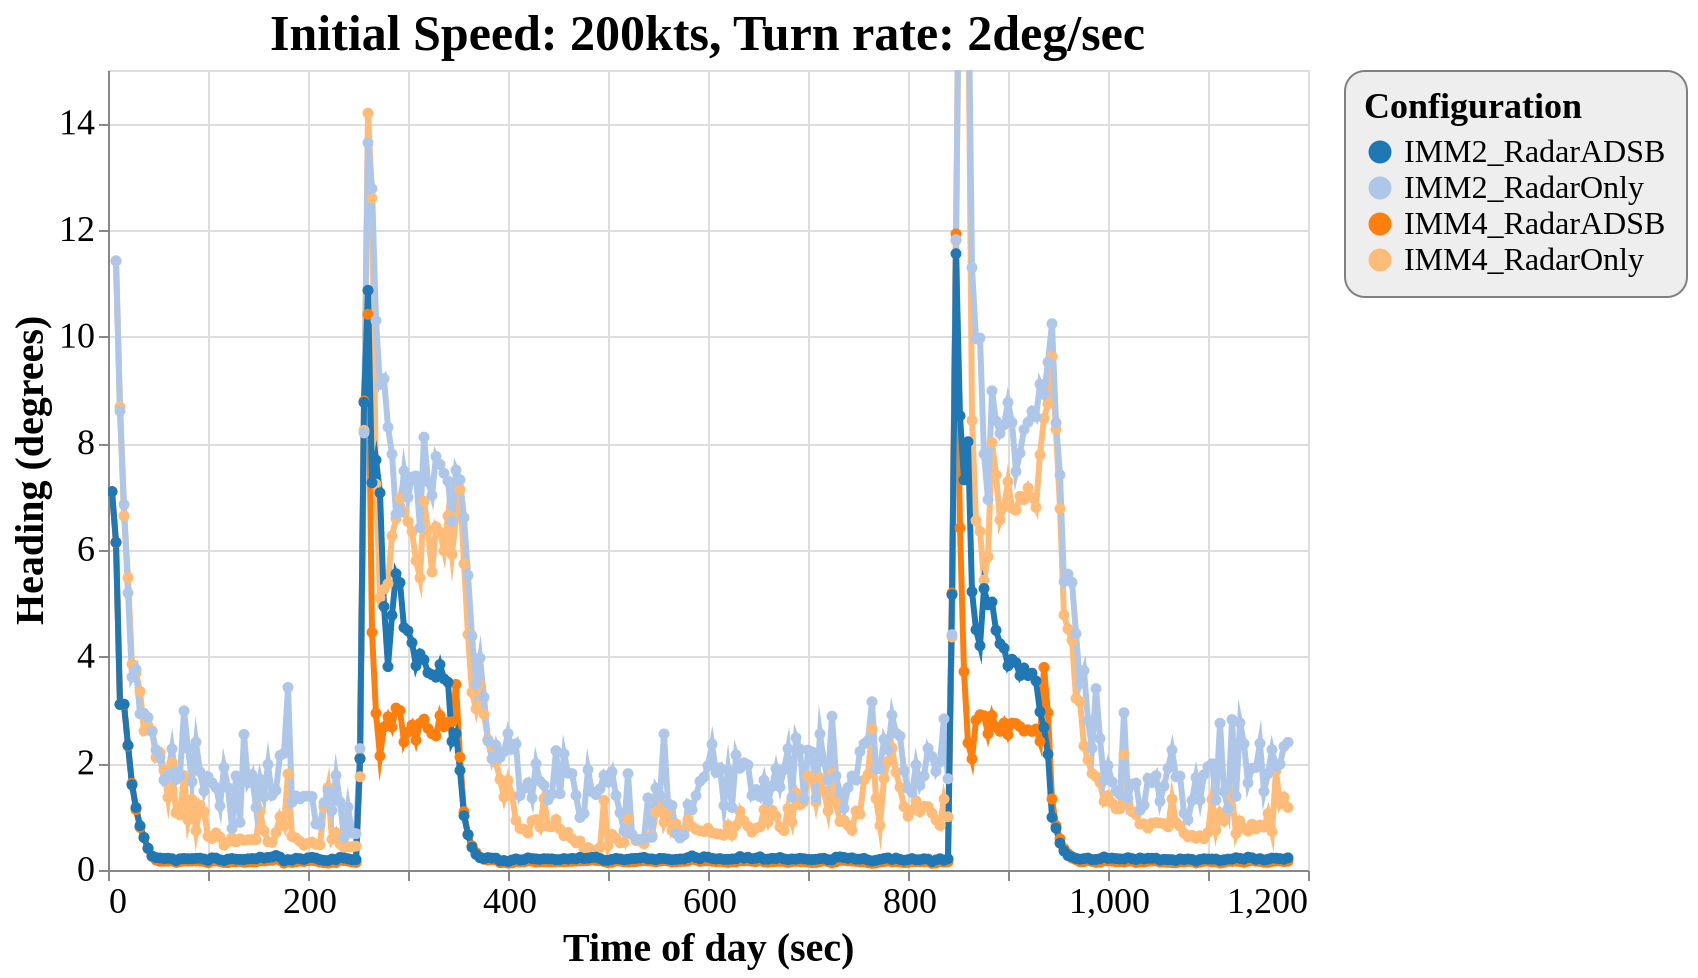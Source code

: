 {
  "config": {
    "view": {
      "continuousWidth": 600,
      "continuousHeight": 400
    },
    "axisX": {
      "labelFontSize": 18,
      "titleFontSize": 20
    },
    "axisY": {
      "labelFontSize": 18,
      "titleFontSize": 20
    },
    "font": "Times New Roman",
    "legend": {
      "cornerRadius": 10,
      "fillColor": "#EEEEEE",
      "labelFontSize": 16,
      "padding": 10,
      "strokeColor": "gray",
      "titleFontSize": 18
    },
    "title": {
      "fontSize": 25
    }
  },
  "data": {
    "name": "data-d5ef803fd1550ea64d611c775ebcb8c0"
  },
  "mark": {
    "type": "line",
    "point": true,
    "strokeWidth": 3
  },
  "encoding": {
    "color": {
      "type": "ordinal",
      "field": "config",
      "scale": {
        "scheme": "category20"
      },
      "title": "Configuration"
    },
    "x": {
      "type": "quantitative",
      "field": "time",
      "title": "Time of day (sec)"
    },
    "y": {
      "type": "quantitative",
      "field": "rmse_hdg",
      "scale": {
        "domain": [
          0,
          15
        ],
        "zero": false
      },
      "title": "Heading (degrees)"
    }
  },
  "selection": {
    "selector045": {
      "type": "interval",
      "bind": "scales",
      "encodings": [
        "x",
        "y"
      ]
    }
  },
  "title": "Initial Speed: 200kts, Turn rate: 2deg/sec",
  "$schema": "https://vega.github.io/schema/vega-lite/v4.8.1.json",
  "datasets": {
    "data-d5ef803fd1550ea64d611c775ebcb8c0": [
      {
        "scenario": "turns_new_07",
        "config": "IMM4_RadarOnly",
        "time": 8,
        "rmse_hdg": 11.420181834147826,
        "rmse_tr": 0.0
      },
      {
        "scenario": "turns_new_07",
        "config": "IMM4_RadarOnly",
        "time": 12,
        "rmse_hdg": 8.682154731650073,
        "rmse_tr": 0.0001093653707245
      },
      {
        "scenario": "turns_new_07",
        "config": "IMM4_RadarOnly",
        "time": 16,
        "rmse_hdg": 6.6381824587111335,
        "rmse_tr": 0.0008086564373359
      },
      {
        "scenario": "turns_new_07",
        "config": "IMM4_RadarOnly",
        "time": 20,
        "rmse_hdg": 5.4792809106894325,
        "rmse_tr": 0.0032988567929437
      },
      {
        "scenario": "turns_new_07",
        "config": "IMM4_RadarOnly",
        "time": 24,
        "rmse_hdg": 3.861026146086473,
        "rmse_tr": 0.0087832204704231
      },
      {
        "scenario": "turns_new_07",
        "config": "IMM4_RadarOnly",
        "time": 28,
        "rmse_hdg": 3.693566317647098,
        "rmse_tr": 0.0212625278197516
      },
      {
        "scenario": "turns_new_07",
        "config": "IMM4_RadarOnly",
        "time": 32,
        "rmse_hdg": 3.3460326041499044,
        "rmse_tr": 0.0339902550137158
      },
      {
        "scenario": "turns_new_07",
        "config": "IMM4_RadarOnly",
        "time": 36,
        "rmse_hdg": 2.6084545893742503,
        "rmse_tr": 0.0363163803642188
      },
      {
        "scenario": "turns_new_07",
        "config": "IMM4_RadarOnly",
        "time": 40,
        "rmse_hdg": 2.685040864576262,
        "rmse_tr": 0.0363369605340719
      },
      {
        "scenario": "turns_new_07",
        "config": "IMM4_RadarOnly",
        "time": 44,
        "rmse_hdg": 2.6135182582010805,
        "rmse_tr": 0.0345554124403923
      },
      {
        "scenario": "turns_new_07",
        "config": "IMM4_RadarOnly",
        "time": 48,
        "rmse_hdg": 2.111053808366376,
        "rmse_tr": 0.0269975537612375
      },
      {
        "scenario": "turns_new_07",
        "config": "IMM4_RadarOnly",
        "time": 52,
        "rmse_hdg": 2.2000155054678743,
        "rmse_tr": 0.0274123718572676
      },
      {
        "scenario": "turns_new_07",
        "config": "IMM4_RadarOnly",
        "time": 56,
        "rmse_hdg": 1.868051954161948,
        "rmse_tr": 0.0203533272718364
      },
      {
        "scenario": "turns_new_07",
        "config": "IMM4_RadarOnly",
        "time": 60,
        "rmse_hdg": 1.3614269474831664,
        "rmse_tr": 0.0178424447129123
      },
      {
        "scenario": "turns_new_07",
        "config": "IMM4_RadarOnly",
        "time": 64,
        "rmse_hdg": 2.0151380093138043,
        "rmse_tr": 0.0472880661116649
      },
      {
        "scenario": "turns_new_07",
        "config": "IMM4_RadarOnly",
        "time": 68,
        "rmse_hdg": 1.0737197669462146,
        "rmse_tr": 0.0337945988849269
      },
      {
        "scenario": "turns_new_07",
        "config": "IMM4_RadarOnly",
        "time": 72,
        "rmse_hdg": 1.0334027222920774,
        "rmse_tr": 0.0340995700554435
      },
      {
        "scenario": "turns_new_07",
        "config": "IMM4_RadarOnly",
        "time": 76,
        "rmse_hdg": 1.7717981531913207,
        "rmse_tr": 0.0326373232598082
      },
      {
        "scenario": "turns_new_07",
        "config": "IMM4_RadarOnly",
        "time": 80,
        "rmse_hdg": 0.9385185757975802,
        "rmse_tr": 0.0187705946955663
      },
      {
        "scenario": "turns_new_07",
        "config": "IMM4_RadarOnly",
        "time": 84,
        "rmse_hdg": 1.3183867218639218,
        "rmse_tr": 0.0232120241365575
      },
      {
        "scenario": "turns_new_07",
        "config": "IMM4_RadarOnly",
        "time": 88,
        "rmse_hdg": 0.7378933979015311,
        "rmse_tr": 0.0160403111981449
      },
      {
        "scenario": "turns_new_07",
        "config": "IMM4_RadarOnly",
        "time": 92,
        "rmse_hdg": 1.2134303472170007,
        "rmse_tr": 0.0230862656221693
      },
      {
        "scenario": "turns_new_07",
        "config": "IMM4_RadarOnly",
        "time": 96,
        "rmse_hdg": 1.095555737003534,
        "rmse_tr": 0.0209559343967449
      },
      {
        "scenario": "turns_new_07",
        "config": "IMM4_RadarOnly",
        "time": 100,
        "rmse_hdg": 0.6312596811508945,
        "rmse_tr": 0.01291740837987
      },
      {
        "scenario": "turns_new_07",
        "config": "IMM4_RadarOnly",
        "time": 104,
        "rmse_hdg": 0.5897077008262601,
        "rmse_tr": 0.0140348918647481
      },
      {
        "scenario": "turns_new_07",
        "config": "IMM4_RadarOnly",
        "time": 108,
        "rmse_hdg": 0.6954421883940987,
        "rmse_tr": 0.0166899341652094
      },
      {
        "scenario": "turns_new_07",
        "config": "IMM4_RadarOnly",
        "time": 112,
        "rmse_hdg": 0.6144344236913727,
        "rmse_tr": 0.0138765135073131
      },
      {
        "scenario": "turns_new_07",
        "config": "IMM4_RadarOnly",
        "time": 116,
        "rmse_hdg": 0.4635938936673069,
        "rmse_tr": 0.0212336479912789
      },
      {
        "scenario": "turns_new_07",
        "config": "IMM4_RadarOnly",
        "time": 120,
        "rmse_hdg": 0.5231780330224962,
        "rmse_tr": 0.0175757320169659
      },
      {
        "scenario": "turns_new_07",
        "config": "IMM4_RadarOnly",
        "time": 124,
        "rmse_hdg": 0.6062497778172362,
        "rmse_tr": 0.0128958593996356
      },
      {
        "scenario": "turns_new_07",
        "config": "IMM4_RadarOnly",
        "time": 128,
        "rmse_hdg": 0.5258722278272541,
        "rmse_tr": 0.0129575800209761
      },
      {
        "scenario": "turns_new_07",
        "config": "IMM4_RadarOnly",
        "time": 132,
        "rmse_hdg": 0.5836788429740596,
        "rmse_tr": 0.0151924051273562
      },
      {
        "scenario": "turns_new_07",
        "config": "IMM4_RadarOnly",
        "time": 136,
        "rmse_hdg": 0.5566065336782642,
        "rmse_tr": 0.0200440681166939
      },
      {
        "scenario": "turns_new_07",
        "config": "IMM4_RadarOnly",
        "time": 140,
        "rmse_hdg": 0.5681038323103573,
        "rmse_tr": 0.0224966723729786
      },
      {
        "scenario": "turns_new_07",
        "config": "IMM4_RadarOnly",
        "time": 144,
        "rmse_hdg": 0.5692099788303084,
        "rmse_tr": 0.0146977322513826
      },
      {
        "scenario": "turns_new_07",
        "config": "IMM4_RadarOnly",
        "time": 148,
        "rmse_hdg": 0.5640655269551456,
        "rmse_tr": 0.0146907857853781
      },
      {
        "scenario": "turns_new_07",
        "config": "IMM4_RadarOnly",
        "time": 152,
        "rmse_hdg": 1.0959650978924094,
        "rmse_tr": 0.0241950217117127
      },
      {
        "scenario": "turns_new_07",
        "config": "IMM4_RadarOnly",
        "time": 156,
        "rmse_hdg": 0.7328529095915312,
        "rmse_tr": 0.0203635921953071
      },
      {
        "scenario": "turns_new_07",
        "config": "IMM4_RadarOnly",
        "time": 160,
        "rmse_hdg": 0.529777879653267,
        "rmse_tr": 0.0186657345426773
      },
      {
        "scenario": "turns_new_07",
        "config": "IMM4_RadarOnly",
        "time": 164,
        "rmse_hdg": 0.5164113401823275,
        "rmse_tr": 0.0227172425537013
      },
      {
        "scenario": "turns_new_07",
        "config": "IMM4_RadarOnly",
        "time": 168,
        "rmse_hdg": 0.7013494542028027,
        "rmse_tr": 0.0195580977344901
      },
      {
        "scenario": "turns_new_07",
        "config": "IMM4_RadarOnly",
        "time": 172,
        "rmse_hdg": 0.9975154479833968,
        "rmse_tr": 0.0161714227510477
      },
      {
        "scenario": "turns_new_07",
        "config": "IMM4_RadarOnly",
        "time": 176,
        "rmse_hdg": 0.8315051412949891,
        "rmse_tr": 0.0242929273657992
      },
      {
        "scenario": "turns_new_07",
        "config": "IMM4_RadarOnly",
        "time": 180,
        "rmse_hdg": 1.800529783147172,
        "rmse_tr": 0.0424785622402642
      },
      {
        "scenario": "turns_new_07",
        "config": "IMM4_RadarOnly",
        "time": 184,
        "rmse_hdg": 0.629907758154941,
        "rmse_tr": 0.0229064391592179
      },
      {
        "scenario": "turns_new_07",
        "config": "IMM4_RadarOnly",
        "time": 188,
        "rmse_hdg": 0.5990748517223043,
        "rmse_tr": 0.0176876860354353
      },
      {
        "scenario": "turns_new_07",
        "config": "IMM4_RadarOnly",
        "time": 192,
        "rmse_hdg": 0.5355202048137676,
        "rmse_tr": 0.0118226893832143
      },
      {
        "scenario": "turns_new_07",
        "config": "IMM4_RadarOnly",
        "time": 196,
        "rmse_hdg": 0.4654144988477526,
        "rmse_tr": 0.0094213526229465
      },
      {
        "scenario": "turns_new_07",
        "config": "IMM4_RadarOnly",
        "time": 200,
        "rmse_hdg": 0.500758591206049,
        "rmse_tr": 0.0128808320124646
      },
      {
        "scenario": "turns_new_07",
        "config": "IMM4_RadarOnly",
        "time": 204,
        "rmse_hdg": 0.5231590703065722,
        "rmse_tr": 0.0138525657544604
      },
      {
        "scenario": "turns_new_07",
        "config": "IMM4_RadarOnly",
        "time": 208,
        "rmse_hdg": 0.4800881329345837,
        "rmse_tr": 0.0126242880818147
      },
      {
        "scenario": "turns_new_07",
        "config": "IMM4_RadarOnly",
        "time": 212,
        "rmse_hdg": 0.4758882979556731,
        "rmse_tr": 0.0129788320725407
      },
      {
        "scenario": "turns_new_07",
        "config": "IMM4_RadarOnly",
        "time": 216,
        "rmse_hdg": 1.182352581558751,
        "rmse_tr": 0.029307876248024
      },
      {
        "scenario": "turns_new_07",
        "config": "IMM4_RadarOnly",
        "time": 220,
        "rmse_hdg": 1.5468627127086962,
        "rmse_tr": 0.0534253707167341
      },
      {
        "scenario": "turns_new_07",
        "config": "IMM4_RadarOnly",
        "time": 224,
        "rmse_hdg": 0.5756000213823698,
        "rmse_tr": 0.0291982942072886
      },
      {
        "scenario": "turns_new_07",
        "config": "IMM4_RadarOnly",
        "time": 228,
        "rmse_hdg": 0.7014840211528508,
        "rmse_tr": 0.0184669111310659
      },
      {
        "scenario": "turns_new_07",
        "config": "IMM4_RadarOnly",
        "time": 232,
        "rmse_hdg": 0.4874406088001258,
        "rmse_tr": 0.0116213432887386
      },
      {
        "scenario": "turns_new_07",
        "config": "IMM4_RadarOnly",
        "time": 236,
        "rmse_hdg": 0.4217420767606007,
        "rmse_tr": 0.0146659381349885
      },
      {
        "scenario": "turns_new_07",
        "config": "IMM4_RadarOnly",
        "time": 240,
        "rmse_hdg": 0.4382892396889509,
        "rmse_tr": 0.0173582686788004
      },
      {
        "scenario": "turns_new_07",
        "config": "IMM4_RadarOnly",
        "time": 244,
        "rmse_hdg": 0.4331632888214433,
        "rmse_tr": 0.0113602969955053
      },
      {
        "scenario": "turns_new_07",
        "config": "IMM4_RadarOnly",
        "time": 248,
        "rmse_hdg": 0.447026884777958,
        "rmse_tr": 0.013457217261699
      },
      {
        "scenario": "turns_new_07",
        "config": "IMM4_RadarOnly",
        "time": 252,
        "rmse_hdg": 1.7485582881673245,
        "rmse_tr": 1.3541277492121786
      },
      {
        "scenario": "turns_new_07",
        "config": "IMM4_RadarOnly",
        "time": 256,
        "rmse_hdg": 8.243733646194016,
        "rmse_tr": 1.996516127070396
      },
      {
        "scenario": "turns_new_07",
        "config": "IMM4_RadarOnly",
        "time": 260,
        "rmse_hdg": 14.190288669091151,
        "rmse_tr": 1.9305363722369788
      },
      {
        "scenario": "turns_new_07",
        "config": "IMM4_RadarOnly",
        "time": 264,
        "rmse_hdg": 12.59726641430923,
        "rmse_tr": 1.6362896400851532
      },
      {
        "scenario": "turns_new_07",
        "config": "IMM4_RadarOnly",
        "time": 268,
        "rmse_hdg": 7.234624268091811,
        "rmse_tr": 1.2074142425263814
      },
      {
        "scenario": "turns_new_07",
        "config": "IMM4_RadarOnly",
        "time": 272,
        "rmse_hdg": 5.105757651453101,
        "rmse_tr": 0.7982146403999117
      },
      {
        "scenario": "turns_new_07",
        "config": "IMM4_RadarOnly",
        "time": 276,
        "rmse_hdg": 5.265013562269804,
        "rmse_tr": 0.4911793653422882
      },
      {
        "scenario": "turns_new_07",
        "config": "IMM4_RadarOnly",
        "time": 280,
        "rmse_hdg": 5.367207483388485,
        "rmse_tr": 0.3222232421142533
      },
      {
        "scenario": "turns_new_07",
        "config": "IMM4_RadarOnly",
        "time": 284,
        "rmse_hdg": 6.266062441969971,
        "rmse_tr": 0.2868480793911761
      },
      {
        "scenario": "turns_new_07",
        "config": "IMM4_RadarOnly",
        "time": 288,
        "rmse_hdg": 6.586431869149218,
        "rmse_tr": 0.252909966962334
      },
      {
        "scenario": "turns_new_07",
        "config": "IMM4_RadarOnly",
        "time": 292,
        "rmse_hdg": 6.962933881054009,
        "rmse_tr": 0.2905020213113239
      },
      {
        "scenario": "turns_new_07",
        "config": "IMM4_RadarOnly",
        "time": 296,
        "rmse_hdg": 6.713409829707042,
        "rmse_tr": 0.2638761480654459
      },
      {
        "scenario": "turns_new_07",
        "config": "IMM4_RadarOnly",
        "time": 300,
        "rmse_hdg": 6.533070606151178,
        "rmse_tr": 0.2615753686382968
      },
      {
        "scenario": "turns_new_07",
        "config": "IMM4_RadarOnly",
        "time": 304,
        "rmse_hdg": 6.344093811090491,
        "rmse_tr": 0.2993698245203303
      },
      {
        "scenario": "turns_new_07",
        "config": "IMM4_RadarOnly",
        "time": 308,
        "rmse_hdg": 5.799657471324514,
        "rmse_tr": 0.2715285780034329
      },
      {
        "scenario": "turns_new_07",
        "config": "IMM4_RadarOnly",
        "time": 312,
        "rmse_hdg": 5.478796248121915,
        "rmse_tr": 0.2797648290354192
      },
      {
        "scenario": "turns_new_07",
        "config": "IMM4_RadarOnly",
        "time": 316,
        "rmse_hdg": 6.913532587721535,
        "rmse_tr": 0.3057248169825411
      },
      {
        "scenario": "turns_new_07",
        "config": "IMM4_RadarOnly",
        "time": 320,
        "rmse_hdg": 6.373645103986733,
        "rmse_tr": 0.2954226034507678
      },
      {
        "scenario": "turns_new_07",
        "config": "IMM4_RadarOnly",
        "time": 324,
        "rmse_hdg": 5.586397839321895,
        "rmse_tr": 0.2733299729234989
      },
      {
        "scenario": "turns_new_07",
        "config": "IMM4_RadarOnly",
        "time": 328,
        "rmse_hdg": 6.437052725625185,
        "rmse_tr": 0.2681127994853346
      },
      {
        "scenario": "turns_new_07",
        "config": "IMM4_RadarOnly",
        "time": 332,
        "rmse_hdg": 6.331765806498969,
        "rmse_tr": 0.2706361565336401
      },
      {
        "scenario": "turns_new_07",
        "config": "IMM4_RadarOnly",
        "time": 336,
        "rmse_hdg": 5.984841114421651,
        "rmse_tr": 0.2785674786670909
      },
      {
        "scenario": "turns_new_07",
        "config": "IMM4_RadarOnly",
        "time": 340,
        "rmse_hdg": 6.638951043351607,
        "rmse_tr": 0.302566923352167
      },
      {
        "scenario": "turns_new_07",
        "config": "IMM4_RadarOnly",
        "time": 344,
        "rmse_hdg": 5.917606570343075,
        "rmse_tr": 1.9807348210188516
      },
      {
        "scenario": "turns_new_07",
        "config": "IMM4_RadarOnly",
        "time": 348,
        "rmse_hdg": 6.607761567356564,
        "rmse_tr": 1.7682382637568368
      },
      {
        "scenario": "turns_new_07",
        "config": "IMM4_RadarOnly",
        "time": 352,
        "rmse_hdg": 7.132663774731324,
        "rmse_tr": 1.516297358021811
      },
      {
        "scenario": "turns_new_07",
        "config": "IMM4_RadarOnly",
        "time": 356,
        "rmse_hdg": 5.744009439794162,
        "rmse_tr": 1.1591588067071168
      },
      {
        "scenario": "turns_new_07",
        "config": "IMM4_RadarOnly",
        "time": 360,
        "rmse_hdg": 4.41696658412872,
        "rmse_tr": 0.8334045359433637
      },
      {
        "scenario": "turns_new_07",
        "config": "IMM4_RadarOnly",
        "time": 364,
        "rmse_hdg": 3.3308594642587668,
        "rmse_tr": 0.5820695362633845
      },
      {
        "scenario": "turns_new_07",
        "config": "IMM4_RadarOnly",
        "time": 368,
        "rmse_hdg": 3.023278957055388,
        "rmse_tr": 0.3849392207247449
      },
      {
        "scenario": "turns_new_07",
        "config": "IMM4_RadarOnly",
        "time": 372,
        "rmse_hdg": 3.468021148963073,
        "rmse_tr": 0.2585060689276245
      },
      {
        "scenario": "turns_new_07",
        "config": "IMM4_RadarOnly",
        "time": 376,
        "rmse_hdg": 2.9185542531485367,
        "rmse_tr": 0.1758607596529546
      },
      {
        "scenario": "turns_new_07",
        "config": "IMM4_RadarOnly",
        "time": 380,
        "rmse_hdg": 2.444970030138581,
        "rmse_tr": 0.1262652261217878
      },
      {
        "scenario": "turns_new_07",
        "config": "IMM4_RadarOnly",
        "time": 384,
        "rmse_hdg": 2.3110934622929045,
        "rmse_tr": 0.0734322392460134
      },
      {
        "scenario": "turns_new_07",
        "config": "IMM4_RadarOnly",
        "time": 388,
        "rmse_hdg": 2.014944783198501,
        "rmse_tr": 0.0579313358159596
      },
      {
        "scenario": "turns_new_07",
        "config": "IMM4_RadarOnly",
        "time": 392,
        "rmse_hdg": 1.6985438844591667,
        "rmse_tr": 0.0438729773504479
      },
      {
        "scenario": "turns_new_07",
        "config": "IMM4_RadarOnly",
        "time": 396,
        "rmse_hdg": 1.367693447324237,
        "rmse_tr": 0.0300291917594126
      },
      {
        "scenario": "turns_new_07",
        "config": "IMM4_RadarOnly",
        "time": 400,
        "rmse_hdg": 1.679972081521079,
        "rmse_tr": 0.0434823583390512
      },
      {
        "scenario": "turns_new_07",
        "config": "IMM4_RadarOnly",
        "time": 404,
        "rmse_hdg": 1.386519431689934,
        "rmse_tr": 0.0509210032445215
      },
      {
        "scenario": "turns_new_07",
        "config": "IMM4_RadarOnly",
        "time": 408,
        "rmse_hdg": 0.9284158550994284,
        "rmse_tr": 0.0311126778018222
      },
      {
        "scenario": "turns_new_07",
        "config": "IMM4_RadarOnly",
        "time": 412,
        "rmse_hdg": 0.7795425627525775,
        "rmse_tr": 0.0263329827809698
      },
      {
        "scenario": "turns_new_07",
        "config": "IMM4_RadarOnly",
        "time": 416,
        "rmse_hdg": 0.7630041918793065,
        "rmse_tr": 0.0243945170134081
      },
      {
        "scenario": "turns_new_07",
        "config": "IMM4_RadarOnly",
        "time": 420,
        "rmse_hdg": 0.6917472701169715,
        "rmse_tr": 0.0201203068075948
      },
      {
        "scenario": "turns_new_07",
        "config": "IMM4_RadarOnly",
        "time": 424,
        "rmse_hdg": 0.924032973944618,
        "rmse_tr": 0.0178822625893737
      },
      {
        "scenario": "turns_new_07",
        "config": "IMM4_RadarOnly",
        "time": 428,
        "rmse_hdg": 0.946326520973347,
        "rmse_tr": 0.02762325346934
      },
      {
        "scenario": "turns_new_07",
        "config": "IMM4_RadarOnly",
        "time": 432,
        "rmse_hdg": 0.8026662502209095,
        "rmse_tr": 0.0223582068101336
      },
      {
        "scenario": "turns_new_07",
        "config": "IMM4_RadarOnly",
        "time": 436,
        "rmse_hdg": 1.3369219612896304,
        "rmse_tr": 0.0406143676487044
      },
      {
        "scenario": "turns_new_07",
        "config": "IMM4_RadarOnly",
        "time": 440,
        "rmse_hdg": 0.8172037896989358,
        "rmse_tr": 0.027388108269398
      },
      {
        "scenario": "turns_new_07",
        "config": "IMM4_RadarOnly",
        "time": 444,
        "rmse_hdg": 0.8110436598493439,
        "rmse_tr": 0.0258072822703557
      },
      {
        "scenario": "turns_new_07",
        "config": "IMM4_RadarOnly",
        "time": 448,
        "rmse_hdg": 0.945693629394831,
        "rmse_tr": 0.0234349966459696
      },
      {
        "scenario": "turns_new_07",
        "config": "IMM4_RadarOnly",
        "time": 452,
        "rmse_hdg": 0.7665544893378224,
        "rmse_tr": 0.014559748658261
      },
      {
        "scenario": "turns_new_07",
        "config": "IMM4_RadarOnly",
        "time": 456,
        "rmse_hdg": 0.6403474957038845,
        "rmse_tr": 0.0194388742088752
      },
      {
        "scenario": "turns_new_07",
        "config": "IMM4_RadarOnly",
        "time": 460,
        "rmse_hdg": 0.7047563065435525,
        "rmse_tr": 0.0189905918982311
      },
      {
        "scenario": "turns_new_07",
        "config": "IMM4_RadarOnly",
        "time": 464,
        "rmse_hdg": 0.5881961971614083,
        "rmse_tr": 0.0146149743973608
      },
      {
        "scenario": "turns_new_07",
        "config": "IMM4_RadarOnly",
        "time": 468,
        "rmse_hdg": 0.5104122462843399,
        "rmse_tr": 0.0143313042320556
      },
      {
        "scenario": "turns_new_07",
        "config": "IMM4_RadarOnly",
        "time": 472,
        "rmse_hdg": 0.5429422849496292,
        "rmse_tr": 0.0170514455361354
      },
      {
        "scenario": "turns_new_07",
        "config": "IMM4_RadarOnly",
        "time": 476,
        "rmse_hdg": 0.3999943693297402,
        "rmse_tr": 0.0136949619196981
      },
      {
        "scenario": "turns_new_07",
        "config": "IMM4_RadarOnly",
        "time": 480,
        "rmse_hdg": 0.4200145177514132,
        "rmse_tr": 0.0175623396037579
      },
      {
        "scenario": "turns_new_07",
        "config": "IMM4_RadarOnly",
        "time": 484,
        "rmse_hdg": 0.3708894368392998,
        "rmse_tr": 0.0159571863081119
      },
      {
        "scenario": "turns_new_07",
        "config": "IMM4_RadarOnly",
        "time": 488,
        "rmse_hdg": 0.3674390134041683,
        "rmse_tr": 0.0147561222161224
      },
      {
        "scenario": "turns_new_07",
        "config": "IMM4_RadarOnly",
        "time": 492,
        "rmse_hdg": 0.4232949710056017,
        "rmse_tr": 0.0145873086156964
      },
      {
        "scenario": "turns_new_07",
        "config": "IMM4_RadarOnly",
        "time": 496,
        "rmse_hdg": 1.3068327430018811,
        "rmse_tr": 0.037348032685197
      },
      {
        "scenario": "turns_new_07",
        "config": "IMM4_RadarOnly",
        "time": 500,
        "rmse_hdg": 0.4559718684607474,
        "rmse_tr": 0.0398999762336805
      },
      {
        "scenario": "turns_new_07",
        "config": "IMM4_RadarOnly",
        "time": 504,
        "rmse_hdg": 0.6666894253818384,
        "rmse_tr": 0.0246283842532223
      },
      {
        "scenario": "turns_new_07",
        "config": "IMM4_RadarOnly",
        "time": 508,
        "rmse_hdg": 0.5955257558879581,
        "rmse_tr": 0.0151521114529124
      },
      {
        "scenario": "turns_new_07",
        "config": "IMM4_RadarOnly",
        "time": 512,
        "rmse_hdg": 0.5083225386294479,
        "rmse_tr": 0.0146359791351963
      },
      {
        "scenario": "turns_new_07",
        "config": "IMM4_RadarOnly",
        "time": 516,
        "rmse_hdg": 0.5165309995578926,
        "rmse_tr": 0.0141701111951195
      },
      {
        "scenario": "turns_new_07",
        "config": "IMM4_RadarOnly",
        "time": 520,
        "rmse_hdg": 0.956957275373752,
        "rmse_tr": 0.0218237708655015
      },
      {
        "scenario": "turns_new_07",
        "config": "IMM4_RadarOnly",
        "time": 524,
        "rmse_hdg": 0.6650903406984046,
        "rmse_tr": 0.0146760145552464
      },
      {
        "scenario": "turns_new_07",
        "config": "IMM4_RadarOnly",
        "time": 528,
        "rmse_hdg": 0.5509324356693499,
        "rmse_tr": 0.0134734054665944
      },
      {
        "scenario": "turns_new_07",
        "config": "IMM4_RadarOnly",
        "time": 532,
        "rmse_hdg": 0.5489701101318538,
        "rmse_tr": 0.0157312081255989
      },
      {
        "scenario": "turns_new_07",
        "config": "IMM4_RadarOnly",
        "time": 536,
        "rmse_hdg": 0.4904016775152118,
        "rmse_tr": 0.0138147702154684
      },
      {
        "scenario": "turns_new_07",
        "config": "IMM4_RadarOnly",
        "time": 540,
        "rmse_hdg": 0.6070687769931828,
        "rmse_tr": 0.0138010144554666
      },
      {
        "scenario": "turns_new_07",
        "config": "IMM4_RadarOnly",
        "time": 544,
        "rmse_hdg": 0.6466559096971255,
        "rmse_tr": 0.0131033705331006
      },
      {
        "scenario": "turns_new_07",
        "config": "IMM4_RadarOnly",
        "time": 548,
        "rmse_hdg": 1.0838338261522684,
        "rmse_tr": 0.018477393425389
      },
      {
        "scenario": "turns_new_07",
        "config": "IMM4_RadarOnly",
        "time": 552,
        "rmse_hdg": 1.3915641892694526,
        "rmse_tr": 0.0205639659703222
      },
      {
        "scenario": "turns_new_07",
        "config": "IMM4_RadarOnly",
        "time": 556,
        "rmse_hdg": 0.8936836323792685,
        "rmse_tr": 0.0219855545460116
      },
      {
        "scenario": "turns_new_07",
        "config": "IMM4_RadarOnly",
        "time": 560,
        "rmse_hdg": 1.1219332574775702,
        "rmse_tr": 0.0204022057631031
      },
      {
        "scenario": "turns_new_07",
        "config": "IMM4_RadarOnly",
        "time": 564,
        "rmse_hdg": 0.7371796825045576,
        "rmse_tr": 0.0174937013458232
      },
      {
        "scenario": "turns_new_07",
        "config": "IMM4_RadarOnly",
        "time": 568,
        "rmse_hdg": 0.8652386555364256,
        "rmse_tr": 0.0170086261076244
      },
      {
        "scenario": "turns_new_07",
        "config": "IMM4_RadarOnly",
        "time": 572,
        "rmse_hdg": 0.6745982931662756,
        "rmse_tr": 0.0132320390395001
      },
      {
        "scenario": "turns_new_07",
        "config": "IMM4_RadarOnly",
        "time": 576,
        "rmse_hdg": 0.7544315404014739,
        "rmse_tr": 0.0137723808608486
      },
      {
        "scenario": "turns_new_07",
        "config": "IMM4_RadarOnly",
        "time": 580,
        "rmse_hdg": 0.9470012253184882,
        "rmse_tr": 0.0149784467794403
      },
      {
        "scenario": "turns_new_07",
        "config": "IMM4_RadarOnly",
        "time": 584,
        "rmse_hdg": 0.8158472771671275,
        "rmse_tr": 0.0177397308561166
      },
      {
        "scenario": "turns_new_07",
        "config": "IMM4_RadarOnly",
        "time": 588,
        "rmse_hdg": 0.7599761244127452,
        "rmse_tr": 0.0183454925465138
      },
      {
        "scenario": "turns_new_07",
        "config": "IMM4_RadarOnly",
        "time": 592,
        "rmse_hdg": 0.7342874574548,
        "rmse_tr": 0.0208954477540469
      },
      {
        "scenario": "turns_new_07",
        "config": "IMM4_RadarOnly",
        "time": 596,
        "rmse_hdg": 0.7191958069230208,
        "rmse_tr": 0.0189292894742512
      },
      {
        "scenario": "turns_new_07",
        "config": "IMM4_RadarOnly",
        "time": 600,
        "rmse_hdg": 0.7813747831381169,
        "rmse_tr": 0.016079900175535
      },
      {
        "scenario": "turns_new_07",
        "config": "IMM4_RadarOnly",
        "time": 604,
        "rmse_hdg": 0.6976558494060842,
        "rmse_tr": 0.0222355807801725
      },
      {
        "scenario": "turns_new_07",
        "config": "IMM4_RadarOnly",
        "time": 608,
        "rmse_hdg": 0.6800309910293288,
        "rmse_tr": 0.0222584035574346
      },
      {
        "scenario": "turns_new_07",
        "config": "IMM4_RadarOnly",
        "time": 612,
        "rmse_hdg": 0.672303596587325,
        "rmse_tr": 0.0185433499339157
      },
      {
        "scenario": "turns_new_07",
        "config": "IMM4_RadarOnly",
        "time": 616,
        "rmse_hdg": 0.6509572782842685,
        "rmse_tr": 0.0179391946832167
      },
      {
        "scenario": "turns_new_07",
        "config": "IMM4_RadarOnly",
        "time": 620,
        "rmse_hdg": 0.8366702559055837,
        "rmse_tr": 0.0179378104863733
      },
      {
        "scenario": "turns_new_07",
        "config": "IMM4_RadarOnly",
        "time": 624,
        "rmse_hdg": 0.6538076649978322,
        "rmse_tr": 0.0113790440999276
      },
      {
        "scenario": "turns_new_07",
        "config": "IMM4_RadarOnly",
        "time": 628,
        "rmse_hdg": 0.8289869449145192,
        "rmse_tr": 0.0192608201681129
      },
      {
        "scenario": "turns_new_07",
        "config": "IMM4_RadarOnly",
        "time": 632,
        "rmse_hdg": 1.099219106742647,
        "rmse_tr": 0.0291312561116857
      },
      {
        "scenario": "turns_new_07",
        "config": "IMM4_RadarOnly",
        "time": 636,
        "rmse_hdg": 0.9194046109900011,
        "rmse_tr": 0.0246051168295041
      },
      {
        "scenario": "turns_new_07",
        "config": "IMM4_RadarOnly",
        "time": 640,
        "rmse_hdg": 0.8183719877173007,
        "rmse_tr": 0.0211369477632808
      },
      {
        "scenario": "turns_new_07",
        "config": "IMM4_RadarOnly",
        "time": 644,
        "rmse_hdg": 0.7093251054792566,
        "rmse_tr": 0.0189103703100483
      },
      {
        "scenario": "turns_new_07",
        "config": "IMM4_RadarOnly",
        "time": 648,
        "rmse_hdg": 0.7830254825036025,
        "rmse_tr": 0.0241813170391937
      },
      {
        "scenario": "turns_new_07",
        "config": "IMM4_RadarOnly",
        "time": 652,
        "rmse_hdg": 0.8091874614859588,
        "rmse_tr": 0.0225036692660282
      },
      {
        "scenario": "turns_new_07",
        "config": "IMM4_RadarOnly",
        "time": 656,
        "rmse_hdg": 1.12877946890918,
        "rmse_tr": 0.0231191364792181
      },
      {
        "scenario": "turns_new_07",
        "config": "IMM4_RadarOnly",
        "time": 660,
        "rmse_hdg": 0.8968477559964663,
        "rmse_tr": 0.0200816304204086
      },
      {
        "scenario": "turns_new_07",
        "config": "IMM4_RadarOnly",
        "time": 664,
        "rmse_hdg": 1.121467828379438,
        "rmse_tr": 0.022588245368528
      },
      {
        "scenario": "turns_new_07",
        "config": "IMM4_RadarOnly",
        "time": 668,
        "rmse_hdg": 1.0133603340700987,
        "rmse_tr": 0.0213821985929105
      },
      {
        "scenario": "turns_new_07",
        "config": "IMM4_RadarOnly",
        "time": 672,
        "rmse_hdg": 0.8047837346170298,
        "rmse_tr": 0.0232165337209612
      },
      {
        "scenario": "turns_new_07",
        "config": "IMM4_RadarOnly",
        "time": 676,
        "rmse_hdg": 0.7380149924169975,
        "rmse_tr": 0.0211116406507817
      },
      {
        "scenario": "turns_new_07",
        "config": "IMM4_RadarOnly",
        "time": 680,
        "rmse_hdg": 1.1559268819963229,
        "rmse_tr": 0.025295911338293
      },
      {
        "scenario": "turns_new_07",
        "config": "IMM4_RadarOnly",
        "time": 684,
        "rmse_hdg": 0.8977459030382838,
        "rmse_tr": 0.0207793519602972
      },
      {
        "scenario": "turns_new_07",
        "config": "IMM4_RadarOnly",
        "time": 688,
        "rmse_hdg": 1.4451727743858456,
        "rmse_tr": 0.0281207597769829
      },
      {
        "scenario": "turns_new_07",
        "config": "IMM4_RadarOnly",
        "time": 692,
        "rmse_hdg": 1.2224768188598003,
        "rmse_tr": 0.0207057900981764
      },
      {
        "scenario": "turns_new_07",
        "config": "IMM4_RadarOnly",
        "time": 696,
        "rmse_hdg": 1.2862622548435807,
        "rmse_tr": 0.0216846361596903
      },
      {
        "scenario": "turns_new_07",
        "config": "IMM4_RadarOnly",
        "time": 700,
        "rmse_hdg": 1.766548883553239,
        "rmse_tr": 0.0293404917099477
      },
      {
        "scenario": "turns_new_07",
        "config": "IMM4_RadarOnly",
        "time": 704,
        "rmse_hdg": 1.7063374868552894,
        "rmse_tr": 0.0277968925978289
      },
      {
        "scenario": "turns_new_07",
        "config": "IMM4_RadarOnly",
        "time": 708,
        "rmse_hdg": 1.274229114431772,
        "rmse_tr": 0.0250662858940966
      },
      {
        "scenario": "turns_new_07",
        "config": "IMM4_RadarOnly",
        "time": 712,
        "rmse_hdg": 1.7281108014675326,
        "rmse_tr": 0.0520915611572705
      },
      {
        "scenario": "turns_new_07",
        "config": "IMM4_RadarOnly",
        "time": 716,
        "rmse_hdg": 1.4763940780442788,
        "rmse_tr": 0.0360583360194453
      },
      {
        "scenario": "turns_new_07",
        "config": "IMM4_RadarOnly",
        "time": 720,
        "rmse_hdg": 1.108012367372314,
        "rmse_tr": 0.0231760534415374
      },
      {
        "scenario": "turns_new_07",
        "config": "IMM4_RadarOnly",
        "time": 724,
        "rmse_hdg": 1.8079590900870988,
        "rmse_tr": 0.0462512181306766
      },
      {
        "scenario": "turns_new_07",
        "config": "IMM4_RadarOnly",
        "time": 728,
        "rmse_hdg": 1.2474123675348483,
        "rmse_tr": 0.046819791157551
      },
      {
        "scenario": "turns_new_07",
        "config": "IMM4_RadarOnly",
        "time": 732,
        "rmse_hdg": 0.9070484963825904,
        "rmse_tr": 0.0358811940162756
      },
      {
        "scenario": "turns_new_07",
        "config": "IMM4_RadarOnly",
        "time": 736,
        "rmse_hdg": 0.931530997873926,
        "rmse_tr": 0.028941057596688
      },
      {
        "scenario": "turns_new_07",
        "config": "IMM4_RadarOnly",
        "time": 740,
        "rmse_hdg": 0.8356424590264274,
        "rmse_tr": 0.0220172182429948
      },
      {
        "scenario": "turns_new_07",
        "config": "IMM4_RadarOnly",
        "time": 744,
        "rmse_hdg": 0.7425300411895598,
        "rmse_tr": 0.0204864652544232
      },
      {
        "scenario": "turns_new_07",
        "config": "IMM4_RadarOnly",
        "time": 748,
        "rmse_hdg": 1.1057184692919475,
        "rmse_tr": 0.0248266580993284
      },
      {
        "scenario": "turns_new_07",
        "config": "IMM4_RadarOnly",
        "time": 752,
        "rmse_hdg": 1.0470055824374471,
        "rmse_tr": 0.0258194042907855
      },
      {
        "scenario": "turns_new_07",
        "config": "IMM4_RadarOnly",
        "time": 756,
        "rmse_hdg": 1.683090855416369,
        "rmse_tr": 0.0314465652419662
      },
      {
        "scenario": "turns_new_07",
        "config": "IMM4_RadarOnly",
        "time": 760,
        "rmse_hdg": 1.7890534594309244,
        "rmse_tr": 0.0271600632379182
      },
      {
        "scenario": "turns_new_07",
        "config": "IMM4_RadarOnly",
        "time": 764,
        "rmse_hdg": 2.6460815369145387,
        "rmse_tr": 0.0744139088701388
      },
      {
        "scenario": "turns_new_07",
        "config": "IMM4_RadarOnly",
        "time": 768,
        "rmse_hdg": 1.3413630631773903,
        "rmse_tr": 0.0379960023514351
      },
      {
        "scenario": "turns_new_07",
        "config": "IMM4_RadarOnly",
        "time": 772,
        "rmse_hdg": 0.8340836503098995,
        "rmse_tr": 0.0324381045223052
      },
      {
        "scenario": "turns_new_07",
        "config": "IMM4_RadarOnly",
        "time": 776,
        "rmse_hdg": 1.7177728710058406,
        "rmse_tr": 0.0368668525667952
      },
      {
        "scenario": "turns_new_07",
        "config": "IMM4_RadarOnly",
        "time": 780,
        "rmse_hdg": 2.0362729588700037,
        "rmse_tr": 0.0407748068536146
      },
      {
        "scenario": "turns_new_07",
        "config": "IMM4_RadarOnly",
        "time": 784,
        "rmse_hdg": 2.2881707593029006,
        "rmse_tr": 0.0478385579540044
      },
      {
        "scenario": "turns_new_07",
        "config": "IMM4_RadarOnly",
        "time": 788,
        "rmse_hdg": 1.83303671128149,
        "rmse_tr": 0.0564177502845497
      },
      {
        "scenario": "turns_new_07",
        "config": "IMM4_RadarOnly",
        "time": 792,
        "rmse_hdg": 1.550454161885514,
        "rmse_tr": 0.0348164841356442
      },
      {
        "scenario": "turns_new_07",
        "config": "IMM4_RadarOnly",
        "time": 796,
        "rmse_hdg": 1.186475965787468,
        "rmse_tr": 0.0304888803678809
      },
      {
        "scenario": "turns_new_07",
        "config": "IMM4_RadarOnly",
        "time": 800,
        "rmse_hdg": 1.0079782653838485,
        "rmse_tr": 0.0230122265069536
      },
      {
        "scenario": "turns_new_07",
        "config": "IMM4_RadarOnly",
        "time": 804,
        "rmse_hdg": 1.129477017620691,
        "rmse_tr": 0.0241784838923645
      },
      {
        "scenario": "turns_new_07",
        "config": "IMM4_RadarOnly",
        "time": 808,
        "rmse_hdg": 1.295520096883322,
        "rmse_tr": 0.0250601241303504
      },
      {
        "scenario": "turns_new_07",
        "config": "IMM4_RadarOnly",
        "time": 812,
        "rmse_hdg": 1.0916928456442203,
        "rmse_tr": 0.0253000076010934
      },
      {
        "scenario": "turns_new_07",
        "config": "IMM4_RadarOnly",
        "time": 816,
        "rmse_hdg": 1.1941375158580605,
        "rmse_tr": 0.0235413916038128
      },
      {
        "scenario": "turns_new_07",
        "config": "IMM4_RadarOnly",
        "time": 820,
        "rmse_hdg": 1.186710214026775,
        "rmse_tr": 0.0284580939840943
      },
      {
        "scenario": "turns_new_07",
        "config": "IMM4_RadarOnly",
        "time": 824,
        "rmse_hdg": 1.0660679375432047,
        "rmse_tr": 0.0276975263534795
      },
      {
        "scenario": "turns_new_07",
        "config": "IMM4_RadarOnly",
        "time": 828,
        "rmse_hdg": 0.937854628579408,
        "rmse_tr": 0.0243245447698588
      },
      {
        "scenario": "turns_new_07",
        "config": "IMM4_RadarOnly",
        "time": 832,
        "rmse_hdg": 0.8358229477586745,
        "rmse_tr": 0.0226391602968698
      },
      {
        "scenario": "turns_new_07",
        "config": "IMM4_RadarOnly",
        "time": 836,
        "rmse_hdg": 1.3307734197589167,
        "rmse_tr": 0.0333458879865874
      },
      {
        "scenario": "turns_new_07",
        "config": "IMM4_RadarOnly",
        "time": 840,
        "rmse_hdg": 0.9983469387790488,
        "rmse_tr": 0.0265841628016457
      },
      {
        "scenario": "turns_new_07",
        "config": "IMM4_RadarOnly",
        "time": 844,
        "rmse_hdg": 4.370497316822875,
        "rmse_tr": 1.9952139004101368
      },
      {
        "scenario": "turns_new_07",
        "config": "IMM4_RadarOnly",
        "time": 848,
        "rmse_hdg": 11.805075803344904,
        "rmse_tr": 1.9942951605657928
      },
      {
        "scenario": "turns_new_07",
        "config": "IMM4_RadarOnly",
        "time": 852,
        "rmse_hdg": 19.11881405118533,
        "rmse_tr": 1.978214168289125
      },
      {
        "scenario": "turns_new_07",
        "config": "IMM4_RadarOnly",
        "time": 856,
        "rmse_hdg": 22.16512324615501,
        "rmse_tr": 1.8551646231906027
      },
      {
        "scenario": "turns_new_07",
        "config": "IMM4_RadarOnly",
        "time": 860,
        "rmse_hdg": 17.204371574828013,
        "rmse_tr": 1.5129354190336963
      },
      {
        "scenario": "turns_new_07",
        "config": "IMM4_RadarOnly",
        "time": 864,
        "rmse_hdg": 8.429041938461276,
        "rmse_tr": 0.9682439387443922
      },
      {
        "scenario": "turns_new_07",
        "config": "IMM4_RadarOnly",
        "time": 868,
        "rmse_hdg": 6.551995881306359,
        "rmse_tr": 0.4676640107756742
      },
      {
        "scenario": "turns_new_07",
        "config": "IMM4_RadarOnly",
        "time": 872,
        "rmse_hdg": 6.348511526987296,
        "rmse_tr": 0.3179363741917367
      },
      {
        "scenario": "turns_new_07",
        "config": "IMM4_RadarOnly",
        "time": 876,
        "rmse_hdg": 5.434324327550564,
        "rmse_tr": 0.3264717514398282
      },
      {
        "scenario": "turns_new_07",
        "config": "IMM4_RadarOnly",
        "time": 880,
        "rmse_hdg": 5.872468182806389,
        "rmse_tr": 0.3554381240103543
      },
      {
        "scenario": "turns_new_07",
        "config": "IMM4_RadarOnly",
        "time": 884,
        "rmse_hdg": 8.01605783644658,
        "rmse_tr": 0.3955409780411311
      },
      {
        "scenario": "turns_new_07",
        "config": "IMM4_RadarOnly",
        "time": 888,
        "rmse_hdg": 7.406076211946138,
        "rmse_tr": 0.4079366947340838
      },
      {
        "scenario": "turns_new_07",
        "config": "IMM4_RadarOnly",
        "time": 892,
        "rmse_hdg": 6.563507771433177,
        "rmse_tr": 0.3582795652875766
      },
      {
        "scenario": "turns_new_07",
        "config": "IMM4_RadarOnly",
        "time": 896,
        "rmse_hdg": 6.801492900342883,
        "rmse_tr": 0.3147586168964547
      },
      {
        "scenario": "turns_new_07",
        "config": "IMM4_RadarOnly",
        "time": 900,
        "rmse_hdg": 7.279140676702128,
        "rmse_tr": 0.3235613926239469
      },
      {
        "scenario": "turns_new_07",
        "config": "IMM4_RadarOnly",
        "time": 904,
        "rmse_hdg": 6.785272865842976,
        "rmse_tr": 0.3162789804685707
      },
      {
        "scenario": "turns_new_07",
        "config": "IMM4_RadarOnly",
        "time": 908,
        "rmse_hdg": 6.744149887248998,
        "rmse_tr": 0.2826769644284574
      },
      {
        "scenario": "turns_new_07",
        "config": "IMM4_RadarOnly",
        "time": 912,
        "rmse_hdg": 7.007950444316798,
        "rmse_tr": 0.3381593950205701
      },
      {
        "scenario": "turns_new_07",
        "config": "IMM4_RadarOnly",
        "time": 916,
        "rmse_hdg": 6.944129535349914,
        "rmse_tr": 0.3008239681852341
      },
      {
        "scenario": "turns_new_07",
        "config": "IMM4_RadarOnly",
        "time": 920,
        "rmse_hdg": 7.164286902249179,
        "rmse_tr": 0.3080434936823045
      },
      {
        "scenario": "turns_new_07",
        "config": "IMM4_RadarOnly",
        "time": 924,
        "rmse_hdg": 6.9789455610366415,
        "rmse_tr": 0.2938042937798531
      },
      {
        "scenario": "turns_new_07",
        "config": "IMM4_RadarOnly",
        "time": 928,
        "rmse_hdg": 6.797619978364551,
        "rmse_tr": 0.3008265585812298
      },
      {
        "scenario": "turns_new_07",
        "config": "IMM4_RadarOnly",
        "time": 932,
        "rmse_hdg": 7.786221058027076,
        "rmse_tr": 1.3274240643132311
      },
      {
        "scenario": "turns_new_07",
        "config": "IMM4_RadarOnly",
        "time": 936,
        "rmse_hdg": 8.464679266337692,
        "rmse_tr": 1.940895028390126
      },
      {
        "scenario": "turns_new_07",
        "config": "IMM4_RadarOnly",
        "time": 940,
        "rmse_hdg": 8.736994644826607,
        "rmse_tr": 1.7284858365888152
      },
      {
        "scenario": "turns_new_07",
        "config": "IMM4_RadarOnly",
        "time": 944,
        "rmse_hdg": 9.627339344655036,
        "rmse_tr": 1.5127974810170155
      },
      {
        "scenario": "turns_new_07",
        "config": "IMM4_RadarOnly",
        "time": 948,
        "rmse_hdg": 8.264740056718553,
        "rmse_tr": 1.2041682958022872
      },
      {
        "scenario": "turns_new_07",
        "config": "IMM4_RadarOnly",
        "time": 952,
        "rmse_hdg": 6.774846371898913,
        "rmse_tr": 0.887019194153351
      },
      {
        "scenario": "turns_new_07",
        "config": "IMM4_RadarOnly",
        "time": 956,
        "rmse_hdg": 4.78222660529045,
        "rmse_tr": 0.5948959860856934
      },
      {
        "scenario": "turns_new_07",
        "config": "IMM4_RadarOnly",
        "time": 960,
        "rmse_hdg": 4.518097376800327,
        "rmse_tr": 0.4334453895280523
      },
      {
        "scenario": "turns_new_07",
        "config": "IMM4_RadarOnly",
        "time": 964,
        "rmse_hdg": 4.305248699394306,
        "rmse_tr": 0.2712668791564365
      },
      {
        "scenario": "turns_new_07",
        "config": "IMM4_RadarOnly",
        "time": 968,
        "rmse_hdg": 3.2166199534967825,
        "rmse_tr": 0.1834937397388926
      },
      {
        "scenario": "turns_new_07",
        "config": "IMM4_RadarOnly",
        "time": 972,
        "rmse_hdg": 3.1543800964854323,
        "rmse_tr": 0.1250437013262935
      },
      {
        "scenario": "turns_new_07",
        "config": "IMM4_RadarOnly",
        "time": 976,
        "rmse_hdg": 2.326258759578083,
        "rmse_tr": 0.0947588731291019
      },
      {
        "scenario": "turns_new_07",
        "config": "IMM4_RadarOnly",
        "time": 980,
        "rmse_hdg": 2.0627303029046256,
        "rmse_tr": 0.0731138843451338
      },
      {
        "scenario": "turns_new_07",
        "config": "IMM4_RadarOnly",
        "time": 984,
        "rmse_hdg": 1.809549869914427,
        "rmse_tr": 0.052665127846203
      },
      {
        "scenario": "turns_new_07",
        "config": "IMM4_RadarOnly",
        "time": 988,
        "rmse_hdg": 1.7546010942661583,
        "rmse_tr": 0.0459864860584063
      },
      {
        "scenario": "turns_new_07",
        "config": "IMM4_RadarOnly",
        "time": 992,
        "rmse_hdg": 1.6392922227585411,
        "rmse_tr": 0.0433549111327394
      },
      {
        "scenario": "turns_new_07",
        "config": "IMM4_RadarOnly",
        "time": 996,
        "rmse_hdg": 1.285499337614978,
        "rmse_tr": 0.0296598364364319
      },
      {
        "scenario": "turns_new_07",
        "config": "IMM4_RadarOnly",
        "time": 1000,
        "rmse_hdg": 1.3987169991451025,
        "rmse_tr": 0.0264708734811895
      },
      {
        "scenario": "turns_new_07",
        "config": "IMM4_RadarOnly",
        "time": 1004,
        "rmse_hdg": 1.255795232777489,
        "rmse_tr": 0.0220642225484304
      },
      {
        "scenario": "turns_new_07",
        "config": "IMM4_RadarOnly",
        "time": 1008,
        "rmse_hdg": 1.1476743970914092,
        "rmse_tr": 0.0215232089089691
      },
      {
        "scenario": "turns_new_07",
        "config": "IMM4_RadarOnly",
        "time": 1012,
        "rmse_hdg": 1.148338998789273,
        "rmse_tr": 0.0161416454953714
      },
      {
        "scenario": "turns_new_07",
        "config": "IMM4_RadarOnly",
        "time": 1016,
        "rmse_hdg": 2.163765196263542,
        "rmse_tr": 0.0553024340379907
      },
      {
        "scenario": "turns_new_07",
        "config": "IMM4_RadarOnly",
        "time": 1020,
        "rmse_hdg": 1.2344587982553996,
        "rmse_tr": 0.0290148096724391
      },
      {
        "scenario": "turns_new_07",
        "config": "IMM4_RadarOnly",
        "time": 1024,
        "rmse_hdg": 1.0942094657051318,
        "rmse_tr": 0.0288373148161622
      },
      {
        "scenario": "turns_new_07",
        "config": "IMM4_RadarOnly",
        "time": 1028,
        "rmse_hdg": 1.0366773847248718,
        "rmse_tr": 0.0273200543625075
      },
      {
        "scenario": "turns_new_07",
        "config": "IMM4_RadarOnly",
        "time": 1032,
        "rmse_hdg": 0.8606928844711742,
        "rmse_tr": 0.0269992337056008
      },
      {
        "scenario": "turns_new_07",
        "config": "IMM4_RadarOnly",
        "time": 1036,
        "rmse_hdg": 0.8642561765696206,
        "rmse_tr": 0.0217924815533305
      },
      {
        "scenario": "turns_new_07",
        "config": "IMM4_RadarOnly",
        "time": 1040,
        "rmse_hdg": 0.7838322016566959,
        "rmse_tr": 0.0137998493001903
      },
      {
        "scenario": "turns_new_07",
        "config": "IMM4_RadarOnly",
        "time": 1044,
        "rmse_hdg": 0.8792103464662672,
        "rmse_tr": 0.0263146077936444
      },
      {
        "scenario": "turns_new_07",
        "config": "IMM4_RadarOnly",
        "time": 1048,
        "rmse_hdg": 0.8875192115538644,
        "rmse_tr": 0.0289346541456143
      },
      {
        "scenario": "turns_new_07",
        "config": "IMM4_RadarOnly",
        "time": 1052,
        "rmse_hdg": 0.8820542176403574,
        "rmse_tr": 0.0236664583324163
      },
      {
        "scenario": "turns_new_07",
        "config": "IMM4_RadarOnly",
        "time": 1056,
        "rmse_hdg": 0.8643652876112914,
        "rmse_tr": 0.0196144199528171
      },
      {
        "scenario": "turns_new_07",
        "config": "IMM4_RadarOnly",
        "time": 1060,
        "rmse_hdg": 0.8090971399147214,
        "rmse_tr": 0.0196465518603138
      },
      {
        "scenario": "turns_new_07",
        "config": "IMM4_RadarOnly",
        "time": 1064,
        "rmse_hdg": 1.330190799481492,
        "rmse_tr": 0.0261712411923129
      },
      {
        "scenario": "turns_new_07",
        "config": "IMM4_RadarOnly",
        "time": 1068,
        "rmse_hdg": 0.891047159610761,
        "rmse_tr": 0.0210330981909987
      },
      {
        "scenario": "turns_new_07",
        "config": "IMM4_RadarOnly",
        "time": 1072,
        "rmse_hdg": 0.8200562428146684,
        "rmse_tr": 0.0275398473063154
      },
      {
        "scenario": "turns_new_07",
        "config": "IMM4_RadarOnly",
        "time": 1076,
        "rmse_hdg": 0.6890383973651094,
        "rmse_tr": 0.0195897067026449
      },
      {
        "scenario": "turns_new_07",
        "config": "IMM4_RadarOnly",
        "time": 1080,
        "rmse_hdg": 0.6226084066812582,
        "rmse_tr": 0.0146143224630029
      },
      {
        "scenario": "turns_new_07",
        "config": "IMM4_RadarOnly",
        "time": 1084,
        "rmse_hdg": 0.6486949088329304,
        "rmse_tr": 0.0121491786707119
      },
      {
        "scenario": "turns_new_07",
        "config": "IMM4_RadarOnly",
        "time": 1088,
        "rmse_hdg": 0.5928134032665224,
        "rmse_tr": 0.0174034672484797
      },
      {
        "scenario": "turns_new_07",
        "config": "IMM4_RadarOnly",
        "time": 1092,
        "rmse_hdg": 0.6409604729379597,
        "rmse_tr": 0.0175085810343404
      },
      {
        "scenario": "turns_new_07",
        "config": "IMM4_RadarOnly",
        "time": 1096,
        "rmse_hdg": 0.5863857739253815,
        "rmse_tr": 0.0196380260964669
      },
      {
        "scenario": "turns_new_07",
        "config": "IMM4_RadarOnly",
        "time": 1100,
        "rmse_hdg": 0.703897313939632,
        "rmse_tr": 0.0202360092762523
      },
      {
        "scenario": "turns_new_07",
        "config": "IMM4_RadarOnly",
        "time": 1104,
        "rmse_hdg": 1.322988737669372,
        "rmse_tr": 0.027559635701511
      },
      {
        "scenario": "turns_new_07",
        "config": "IMM4_RadarOnly",
        "time": 1108,
        "rmse_hdg": 0.7481002822202819,
        "rmse_tr": 0.026343348612677
      },
      {
        "scenario": "turns_new_07",
        "config": "IMM4_RadarOnly",
        "time": 1112,
        "rmse_hdg": 1.0735292453633514,
        "rmse_tr": 0.0305519243469345
      },
      {
        "scenario": "turns_new_07",
        "config": "IMM4_RadarOnly",
        "time": 1116,
        "rmse_hdg": 0.9163471981187044,
        "rmse_tr": 0.0247292100182153
      },
      {
        "scenario": "turns_new_07",
        "config": "IMM4_RadarOnly",
        "time": 1120,
        "rmse_hdg": 1.1014493025272365,
        "rmse_tr": 0.0211871245166261
      },
      {
        "scenario": "turns_new_07",
        "config": "IMM4_RadarOnly",
        "time": 1124,
        "rmse_hdg": 1.368188399233935,
        "rmse_tr": 0.0272740896527556
      },
      {
        "scenario": "turns_new_07",
        "config": "IMM4_RadarOnly",
        "time": 1128,
        "rmse_hdg": 0.6848988729479802,
        "rmse_tr": 0.0184130388583742
      },
      {
        "scenario": "turns_new_07",
        "config": "IMM4_RadarOnly",
        "time": 1132,
        "rmse_hdg": 0.9167594155976566,
        "rmse_tr": 0.0272751567165624
      },
      {
        "scenario": "turns_new_07",
        "config": "IMM4_RadarOnly",
        "time": 1136,
        "rmse_hdg": 0.78410168164242,
        "rmse_tr": 0.0256384017106453
      },
      {
        "scenario": "turns_new_07",
        "config": "IMM4_RadarOnly",
        "time": 1140,
        "rmse_hdg": 0.7273696905059128,
        "rmse_tr": 0.0177675607840867
      },
      {
        "scenario": "turns_new_07",
        "config": "IMM4_RadarOnly",
        "time": 1144,
        "rmse_hdg": 0.8589411065733226,
        "rmse_tr": 0.0180814773887922
      },
      {
        "scenario": "turns_new_07",
        "config": "IMM4_RadarOnly",
        "time": 1148,
        "rmse_hdg": 0.7715530873936451,
        "rmse_tr": 0.0156406388403202
      },
      {
        "scenario": "turns_new_07",
        "config": "IMM4_RadarOnly",
        "time": 1152,
        "rmse_hdg": 0.8435717059862167,
        "rmse_tr": 0.0186565766216546
      },
      {
        "scenario": "turns_new_07",
        "config": "IMM4_RadarOnly",
        "time": 1156,
        "rmse_hdg": 0.8028928230130732,
        "rmse_tr": 0.0217652885780374
      },
      {
        "scenario": "turns_new_07",
        "config": "IMM4_RadarOnly",
        "time": 1160,
        "rmse_hdg": 1.057559659041717,
        "rmse_tr": 0.0171182111551748
      },
      {
        "scenario": "turns_new_07",
        "config": "IMM4_RadarOnly",
        "time": 1164,
        "rmse_hdg": 0.7196703680133641,
        "rmse_tr": 0.0242111707580134
      },
      {
        "scenario": "turns_new_07",
        "config": "IMM4_RadarOnly",
        "time": 1168,
        "rmse_hdg": 1.8660497114020649,
        "rmse_tr": 0.0492472704225096
      },
      {
        "scenario": "turns_new_07",
        "config": "IMM4_RadarOnly",
        "time": 1172,
        "rmse_hdg": 1.2368293749159045,
        "rmse_tr": 0.03361689156109
      },
      {
        "scenario": "turns_new_07",
        "config": "IMM4_RadarOnly",
        "time": 1176,
        "rmse_hdg": 1.366843308474406,
        "rmse_tr": 0.0359578646681927
      },
      {
        "scenario": "turns_new_07",
        "config": "IMM4_RadarOnly",
        "time": 1180,
        "rmse_hdg": 1.1725260574383418,
        "rmse_tr": 0.0303991001389218
      },
      {
        "scenario": "turns_new_07",
        "config": "IMM4_RadarADSB",
        "time": 4,
        "rmse_hdg": 7.094658302044167,
        "rmse_tr": 0.0
      },
      {
        "scenario": "turns_new_07",
        "config": "IMM4_RadarADSB",
        "time": 8,
        "rmse_hdg": 6.1390303818967,
        "rmse_tr": 0.0001016652393668
      },
      {
        "scenario": "turns_new_07",
        "config": "IMM4_RadarADSB",
        "time": 12,
        "rmse_hdg": 3.10399572994639,
        "rmse_tr": 0.0009108572977965
      },
      {
        "scenario": "turns_new_07",
        "config": "IMM4_RadarADSB",
        "time": 16,
        "rmse_hdg": 3.102855704349233,
        "rmse_tr": 0.0033721062600296
      },
      {
        "scenario": "turns_new_07",
        "config": "IMM4_RadarADSB",
        "time": 20,
        "rmse_hdg": 2.3256937137121043,
        "rmse_tr": 0.0069407785046059
      },
      {
        "scenario": "turns_new_07",
        "config": "IMM4_RadarADSB",
        "time": 24,
        "rmse_hdg": 1.6238618220542602,
        "rmse_tr": 0.0090883128903367
      },
      {
        "scenario": "turns_new_07",
        "config": "IMM4_RadarADSB",
        "time": 28,
        "rmse_hdg": 1.1315048455194898,
        "rmse_tr": 0.0090036273504759
      },
      {
        "scenario": "turns_new_07",
        "config": "IMM4_RadarADSB",
        "time": 32,
        "rmse_hdg": 0.7981812923104139,
        "rmse_tr": 0.0089005050719763
      },
      {
        "scenario": "turns_new_07",
        "config": "IMM4_RadarADSB",
        "time": 36,
        "rmse_hdg": 0.6056790377536555,
        "rmse_tr": 0.0076745410706544
      },
      {
        "scenario": "turns_new_07",
        "config": "IMM4_RadarADSB",
        "time": 40,
        "rmse_hdg": 0.3996118399666225,
        "rmse_tr": 0.0063829617935455
      },
      {
        "scenario": "turns_new_07",
        "config": "IMM4_RadarADSB",
        "time": 44,
        "rmse_hdg": 0.2522617688037571,
        "rmse_tr": 0.0050491583457047
      },
      {
        "scenario": "turns_new_07",
        "config": "IMM4_RadarADSB",
        "time": 48,
        "rmse_hdg": 0.1861979039697397,
        "rmse_tr": 0.0058702825075345
      },
      {
        "scenario": "turns_new_07",
        "config": "IMM4_RadarADSB",
        "time": 52,
        "rmse_hdg": 0.163469121996033,
        "rmse_tr": 0.0057877403588566
      },
      {
        "scenario": "turns_new_07",
        "config": "IMM4_RadarADSB",
        "time": 56,
        "rmse_hdg": 0.1638903903835123,
        "rmse_tr": 0.0049674888974154
      },
      {
        "scenario": "turns_new_07",
        "config": "IMM4_RadarADSB",
        "time": 60,
        "rmse_hdg": 0.1658502526567448,
        "rmse_tr": 0.0048418936310016
      },
      {
        "scenario": "turns_new_07",
        "config": "IMM4_RadarADSB",
        "time": 64,
        "rmse_hdg": 0.1699774434692546,
        "rmse_tr": 0.0045665192608275
      },
      {
        "scenario": "turns_new_07",
        "config": "IMM4_RadarADSB",
        "time": 68,
        "rmse_hdg": 0.141656862405838,
        "rmse_tr": 0.0041620567090541
      },
      {
        "scenario": "turns_new_07",
        "config": "IMM4_RadarADSB",
        "time": 72,
        "rmse_hdg": 0.1559101080220248,
        "rmse_tr": 0.0046967260585209
      },
      {
        "scenario": "turns_new_07",
        "config": "IMM4_RadarADSB",
        "time": 76,
        "rmse_hdg": 0.1697625242559282,
        "rmse_tr": 0.0045228943397699
      },
      {
        "scenario": "turns_new_07",
        "config": "IMM4_RadarADSB",
        "time": 80,
        "rmse_hdg": 0.1653429500742031,
        "rmse_tr": 0.004406213248343
      },
      {
        "scenario": "turns_new_07",
        "config": "IMM4_RadarADSB",
        "time": 84,
        "rmse_hdg": 0.1670477583218985,
        "rmse_tr": 0.0045474961640697
      },
      {
        "scenario": "turns_new_07",
        "config": "IMM4_RadarADSB",
        "time": 88,
        "rmse_hdg": 0.1666182956392176,
        "rmse_tr": 0.0047047326387855
      },
      {
        "scenario": "turns_new_07",
        "config": "IMM4_RadarADSB",
        "time": 92,
        "rmse_hdg": 0.1665364074309279,
        "rmse_tr": 0.0049528779512521
      },
      {
        "scenario": "turns_new_07",
        "config": "IMM4_RadarADSB",
        "time": 96,
        "rmse_hdg": 0.1612234757054348,
        "rmse_tr": 0.0047587481432176
      },
      {
        "scenario": "turns_new_07",
        "config": "IMM4_RadarADSB",
        "time": 100,
        "rmse_hdg": 0.1345673033583084,
        "rmse_tr": 0.0044797687633821
      },
      {
        "scenario": "turns_new_07",
        "config": "IMM4_RadarADSB",
        "time": 104,
        "rmse_hdg": 0.1681396681697465,
        "rmse_tr": 0.0048048618344034
      },
      {
        "scenario": "turns_new_07",
        "config": "IMM4_RadarADSB",
        "time": 108,
        "rmse_hdg": 0.1684282407708294,
        "rmse_tr": 0.0044041020035679
      },
      {
        "scenario": "turns_new_07",
        "config": "IMM4_RadarADSB",
        "time": 112,
        "rmse_hdg": 0.1586137867063686,
        "rmse_tr": 0.0036327726376745
      },
      {
        "scenario": "turns_new_07",
        "config": "IMM4_RadarADSB",
        "time": 116,
        "rmse_hdg": 0.1387175064072693,
        "rmse_tr": 0.0041949244694449
      },
      {
        "scenario": "turns_new_07",
        "config": "IMM4_RadarADSB",
        "time": 120,
        "rmse_hdg": 0.1369572140524644,
        "rmse_tr": 0.0043635863777344
      },
      {
        "scenario": "turns_new_07",
        "config": "IMM4_RadarADSB",
        "time": 124,
        "rmse_hdg": 0.157683067712612,
        "rmse_tr": 0.0043889716449657
      },
      {
        "scenario": "turns_new_07",
        "config": "IMM4_RadarADSB",
        "time": 128,
        "rmse_hdg": 0.1573018981046808,
        "rmse_tr": 0.0046318814771978
      },
      {
        "scenario": "turns_new_07",
        "config": "IMM4_RadarADSB",
        "time": 132,
        "rmse_hdg": 0.1601057799065784,
        "rmse_tr": 0.0042036150807174
      },
      {
        "scenario": "turns_new_07",
        "config": "IMM4_RadarADSB",
        "time": 136,
        "rmse_hdg": 0.1432233701388965,
        "rmse_tr": 0.0045098665056799
      },
      {
        "scenario": "turns_new_07",
        "config": "IMM4_RadarADSB",
        "time": 140,
        "rmse_hdg": 0.1474550563072469,
        "rmse_tr": 0.0044464793200856
      },
      {
        "scenario": "turns_new_07",
        "config": "IMM4_RadarADSB",
        "time": 144,
        "rmse_hdg": 0.1529248993614851,
        "rmse_tr": 0.0044514914801126
      },
      {
        "scenario": "turns_new_07",
        "config": "IMM4_RadarADSB",
        "time": 148,
        "rmse_hdg": 0.1533578123820846,
        "rmse_tr": 0.0045082373722114
      },
      {
        "scenario": "turns_new_07",
        "config": "IMM4_RadarADSB",
        "time": 152,
        "rmse_hdg": 0.1735916158106564,
        "rmse_tr": 0.004718424271657
      },
      {
        "scenario": "turns_new_07",
        "config": "IMM4_RadarADSB",
        "time": 156,
        "rmse_hdg": 0.1674198134612327,
        "rmse_tr": 0.0049696442162758
      },
      {
        "scenario": "turns_new_07",
        "config": "IMM4_RadarADSB",
        "time": 160,
        "rmse_hdg": 0.1816497051597259,
        "rmse_tr": 0.0053612656370272
      },
      {
        "scenario": "turns_new_07",
        "config": "IMM4_RadarADSB",
        "time": 164,
        "rmse_hdg": 0.1826512192401364,
        "rmse_tr": 0.0056959318064501
      },
      {
        "scenario": "turns_new_07",
        "config": "IMM4_RadarADSB",
        "time": 168,
        "rmse_hdg": 0.2045517856724964,
        "rmse_tr": 0.0057311359260721
      },
      {
        "scenario": "turns_new_07",
        "config": "IMM4_RadarADSB",
        "time": 172,
        "rmse_hdg": 0.1832894311637308,
        "rmse_tr": 0.004710411349116
      },
      {
        "scenario": "turns_new_07",
        "config": "IMM4_RadarADSB",
        "time": 176,
        "rmse_hdg": 0.1270705063350538,
        "rmse_tr": 0.0046636630545548
      },
      {
        "scenario": "turns_new_07",
        "config": "IMM4_RadarADSB",
        "time": 180,
        "rmse_hdg": 0.1519586697390726,
        "rmse_tr": 0.0046488958276027
      },
      {
        "scenario": "turns_new_07",
        "config": "IMM4_RadarADSB",
        "time": 184,
        "rmse_hdg": 0.1404363351033215,
        "rmse_tr": 0.0044387417265499
      },
      {
        "scenario": "turns_new_07",
        "config": "IMM4_RadarADSB",
        "time": 188,
        "rmse_hdg": 0.1570372306935504,
        "rmse_tr": 0.0048043055899118
      },
      {
        "scenario": "turns_new_07",
        "config": "IMM4_RadarADSB",
        "time": 192,
        "rmse_hdg": 0.1658543599416561,
        "rmse_tr": 0.0043786220764463
      },
      {
        "scenario": "turns_new_07",
        "config": "IMM4_RadarADSB",
        "time": 196,
        "rmse_hdg": 0.1583687937903986,
        "rmse_tr": 0.0050786694552395
      },
      {
        "scenario": "turns_new_07",
        "config": "IMM4_RadarADSB",
        "time": 200,
        "rmse_hdg": 0.1739755074820803,
        "rmse_tr": 0.0049712792137715
      },
      {
        "scenario": "turns_new_07",
        "config": "IMM4_RadarADSB",
        "time": 204,
        "rmse_hdg": 0.1797070400768001,
        "rmse_tr": 0.0050154192626087
      },
      {
        "scenario": "turns_new_07",
        "config": "IMM4_RadarADSB",
        "time": 208,
        "rmse_hdg": 0.1702474978562554,
        "rmse_tr": 0.0053075330541357
      },
      {
        "scenario": "turns_new_07",
        "config": "IMM4_RadarADSB",
        "time": 212,
        "rmse_hdg": 0.1470087934983945,
        "rmse_tr": 0.0053740569223704
      },
      {
        "scenario": "turns_new_07",
        "config": "IMM4_RadarADSB",
        "time": 216,
        "rmse_hdg": 0.1396897661578352,
        "rmse_tr": 0.0043254737401726
      },
      {
        "scenario": "turns_new_07",
        "config": "IMM4_RadarADSB",
        "time": 220,
        "rmse_hdg": 0.1296983879106651,
        "rmse_tr": 0.0035950171914486
      },
      {
        "scenario": "turns_new_07",
        "config": "IMM4_RadarADSB",
        "time": 224,
        "rmse_hdg": 0.14462405892884,
        "rmse_tr": 0.0041290689660401
      },
      {
        "scenario": "turns_new_07",
        "config": "IMM4_RadarADSB",
        "time": 228,
        "rmse_hdg": 0.1401458771176128,
        "rmse_tr": 0.0048254645744356
      },
      {
        "scenario": "turns_new_07",
        "config": "IMM4_RadarADSB",
        "time": 232,
        "rmse_hdg": 0.1824503796259164,
        "rmse_tr": 0.005492786645065
      },
      {
        "scenario": "turns_new_07",
        "config": "IMM4_RadarADSB",
        "time": 236,
        "rmse_hdg": 0.1759142783668605,
        "rmse_tr": 0.0045437404110574
      },
      {
        "scenario": "turns_new_07",
        "config": "IMM4_RadarADSB",
        "time": 240,
        "rmse_hdg": 0.1655444156725662,
        "rmse_tr": 0.0054914428224689
      },
      {
        "scenario": "turns_new_07",
        "config": "IMM4_RadarADSB",
        "time": 244,
        "rmse_hdg": 0.1493391923018426,
        "rmse_tr": 0.0047469772596304
      },
      {
        "scenario": "turns_new_07",
        "config": "IMM4_RadarADSB",
        "time": 248,
        "rmse_hdg": 0.1428640007118182,
        "rmse_tr": 0.005022754969602
      },
      {
        "scenario": "turns_new_07",
        "config": "IMM4_RadarADSB",
        "time": 252,
        "rmse_hdg": 2.09876391356442,
        "rmse_tr": 1.4046702343736517
      },
      {
        "scenario": "turns_new_07",
        "config": "IMM4_RadarADSB",
        "time": 256,
        "rmse_hdg": 8.79437793334855,
        "rmse_tr": 1.988193828648952
      },
      {
        "scenario": "turns_new_07",
        "config": "IMM4_RadarADSB",
        "time": 260,
        "rmse_hdg": 10.419415330439818,
        "rmse_tr": 1.688368338863892
      },
      {
        "scenario": "turns_new_07",
        "config": "IMM4_RadarADSB",
        "time": 264,
        "rmse_hdg": 4.455524602965488,
        "rmse_tr": 0.9265838998916728
      },
      {
        "scenario": "turns_new_07",
        "config": "IMM4_RadarADSB",
        "time": 268,
        "rmse_hdg": 2.9398168566266727,
        "rmse_tr": 0.3138545362187128
      },
      {
        "scenario": "turns_new_07",
        "config": "IMM4_RadarADSB",
        "time": 272,
        "rmse_hdg": 2.1377635375858524,
        "rmse_tr": 0.1327891901070562
      },
      {
        "scenario": "turns_new_07",
        "config": "IMM4_RadarADSB",
        "time": 276,
        "rmse_hdg": 2.682543637639379,
        "rmse_tr": 0.1477063642192312
      },
      {
        "scenario": "turns_new_07",
        "config": "IMM4_RadarADSB",
        "time": 280,
        "rmse_hdg": 2.8722917123534715,
        "rmse_tr": 0.1541245660726693
      },
      {
        "scenario": "turns_new_07",
        "config": "IMM4_RadarADSB",
        "time": 284,
        "rmse_hdg": 2.680705080168668,
        "rmse_tr": 0.1237586279320197
      },
      {
        "scenario": "turns_new_07",
        "config": "IMM4_RadarADSB",
        "time": 288,
        "rmse_hdg": 3.036417870021848,
        "rmse_tr": 0.1516067616871834
      },
      {
        "scenario": "turns_new_07",
        "config": "IMM4_RadarADSB",
        "time": 292,
        "rmse_hdg": 2.989294313376885,
        "rmse_tr": 0.1578242365829686
      },
      {
        "scenario": "turns_new_07",
        "config": "IMM4_RadarADSB",
        "time": 296,
        "rmse_hdg": 2.3996456101417234,
        "rmse_tr": 0.1264669380062185
      },
      {
        "scenario": "turns_new_07",
        "config": "IMM4_RadarADSB",
        "time": 300,
        "rmse_hdg": 2.585402928517405,
        "rmse_tr": 0.1330496972956511
      },
      {
        "scenario": "turns_new_07",
        "config": "IMM4_RadarADSB",
        "time": 304,
        "rmse_hdg": 2.717581024672033,
        "rmse_tr": 0.1457747251388135
      },
      {
        "scenario": "turns_new_07",
        "config": "IMM4_RadarADSB",
        "time": 308,
        "rmse_hdg": 2.433110811792397,
        "rmse_tr": 0.1240951736304843
      },
      {
        "scenario": "turns_new_07",
        "config": "IMM4_RadarADSB",
        "time": 312,
        "rmse_hdg": 2.7516258545103605,
        "rmse_tr": 0.1102740421981349
      },
      {
        "scenario": "turns_new_07",
        "config": "IMM4_RadarADSB",
        "time": 316,
        "rmse_hdg": 2.829941058774381,
        "rmse_tr": 0.1482082384061836
      },
      {
        "scenario": "turns_new_07",
        "config": "IMM4_RadarADSB",
        "time": 320,
        "rmse_hdg": 2.653246593060988,
        "rmse_tr": 0.1436969449472726
      },
      {
        "scenario": "turns_new_07",
        "config": "IMM4_RadarADSB",
        "time": 324,
        "rmse_hdg": 2.554474211763936,
        "rmse_tr": 0.1433255857139583
      },
      {
        "scenario": "turns_new_07",
        "config": "IMM4_RadarADSB",
        "time": 328,
        "rmse_hdg": 2.515378041444993,
        "rmse_tr": 0.1504299126382522
      },
      {
        "scenario": "turns_new_07",
        "config": "IMM4_RadarADSB",
        "time": 332,
        "rmse_hdg": 2.8959430302115354,
        "rmse_tr": 0.1544517220853435
      },
      {
        "scenario": "turns_new_07",
        "config": "IMM4_RadarADSB",
        "time": 336,
        "rmse_hdg": 2.6865639940027384,
        "rmse_tr": 0.1580829602363049
      },
      {
        "scenario": "turns_new_07",
        "config": "IMM4_RadarADSB",
        "time": 340,
        "rmse_hdg": 2.7704035838325973,
        "rmse_tr": 0.1723207183386548
      },
      {
        "scenario": "turns_new_07",
        "config": "IMM4_RadarADSB",
        "time": 344,
        "rmse_hdg": 2.7793626989285,
        "rmse_tr": 1.9794400242502064
      },
      {
        "scenario": "turns_new_07",
        "config": "IMM4_RadarADSB",
        "time": 348,
        "rmse_hdg": 3.479215428800004,
        "rmse_tr": 1.4506365831698749
      },
      {
        "scenario": "turns_new_07",
        "config": "IMM4_RadarADSB",
        "time": 352,
        "rmse_hdg": 2.117401628216153,
        "rmse_tr": 0.7068035755347555
      },
      {
        "scenario": "turns_new_07",
        "config": "IMM4_RadarADSB",
        "time": 356,
        "rmse_hdg": 1.0929022514526558,
        "rmse_tr": 0.2835538246658821
      },
      {
        "scenario": "turns_new_07",
        "config": "IMM4_RadarADSB",
        "time": 360,
        "rmse_hdg": 0.6618810788200539,
        "rmse_tr": 0.1026104350200309
      },
      {
        "scenario": "turns_new_07",
        "config": "IMM4_RadarADSB",
        "time": 364,
        "rmse_hdg": 0.454549074007543,
        "rmse_tr": 0.0340604420871232
      },
      {
        "scenario": "turns_new_07",
        "config": "IMM4_RadarADSB",
        "time": 368,
        "rmse_hdg": 0.3270203112202922,
        "rmse_tr": 0.0147742884351643
      },
      {
        "scenario": "turns_new_07",
        "config": "IMM4_RadarADSB",
        "time": 372,
        "rmse_hdg": 0.2433482690760403,
        "rmse_tr": 0.0072977506883309
      },
      {
        "scenario": "turns_new_07",
        "config": "IMM4_RadarADSB",
        "time": 376,
        "rmse_hdg": 0.2010037313086471,
        "rmse_tr": 0.007040896161001
      },
      {
        "scenario": "turns_new_07",
        "config": "IMM4_RadarADSB",
        "time": 380,
        "rmse_hdg": 0.1866777922808198,
        "rmse_tr": 0.0074174291672865
      },
      {
        "scenario": "turns_new_07",
        "config": "IMM4_RadarADSB",
        "time": 384,
        "rmse_hdg": 0.1930392471581777,
        "rmse_tr": 0.0058772025176917
      },
      {
        "scenario": "turns_new_07",
        "config": "IMM4_RadarADSB",
        "time": 388,
        "rmse_hdg": 0.1849766716308282,
        "rmse_tr": 0.0047135001149181
      },
      {
        "scenario": "turns_new_07",
        "config": "IMM4_RadarADSB",
        "time": 392,
        "rmse_hdg": 0.1378008073270961,
        "rmse_tr": 0.0040503009147469
      },
      {
        "scenario": "turns_new_07",
        "config": "IMM4_RadarADSB",
        "time": 396,
        "rmse_hdg": 0.1427619753123785,
        "rmse_tr": 0.0043983962498338
      },
      {
        "scenario": "turns_new_07",
        "config": "IMM4_RadarADSB",
        "time": 400,
        "rmse_hdg": 0.1288517005560907,
        "rmse_tr": 0.0035246894306906
      },
      {
        "scenario": "turns_new_07",
        "config": "IMM4_RadarADSB",
        "time": 404,
        "rmse_hdg": 0.1322934162670858,
        "rmse_tr": 0.0043026199808593
      },
      {
        "scenario": "turns_new_07",
        "config": "IMM4_RadarADSB",
        "time": 408,
        "rmse_hdg": 0.1597226188888401,
        "rmse_tr": 0.0047486035288288
      },
      {
        "scenario": "turns_new_07",
        "config": "IMM4_RadarADSB",
        "time": 412,
        "rmse_hdg": 0.1529269978344789,
        "rmse_tr": 0.0037958205922111
      },
      {
        "scenario": "turns_new_07",
        "config": "IMM4_RadarADSB",
        "time": 416,
        "rmse_hdg": 0.1515080443408875,
        "rmse_tr": 0.0041221202068838
      },
      {
        "scenario": "turns_new_07",
        "config": "IMM4_RadarADSB",
        "time": 420,
        "rmse_hdg": 0.1723567625089151,
        "rmse_tr": 0.0047617210689981
      },
      {
        "scenario": "turns_new_07",
        "config": "IMM4_RadarADSB",
        "time": 424,
        "rmse_hdg": 0.1645787763760582,
        "rmse_tr": 0.0039906442033281
      },
      {
        "scenario": "turns_new_07",
        "config": "IMM4_RadarADSB",
        "time": 428,
        "rmse_hdg": 0.1465894318785005,
        "rmse_tr": 0.0042148698918386
      },
      {
        "scenario": "turns_new_07",
        "config": "IMM4_RadarADSB",
        "time": 432,
        "rmse_hdg": 0.1530000202979727,
        "rmse_tr": 0.0044601339700793
      },
      {
        "scenario": "turns_new_07",
        "config": "IMM4_RadarADSB",
        "time": 436,
        "rmse_hdg": 0.1549143530797689,
        "rmse_tr": 0.0047476407396297
      },
      {
        "scenario": "turns_new_07",
        "config": "IMM4_RadarADSB",
        "time": 440,
        "rmse_hdg": 0.1550698767222923,
        "rmse_tr": 0.0046006224875257
      },
      {
        "scenario": "turns_new_07",
        "config": "IMM4_RadarADSB",
        "time": 444,
        "rmse_hdg": 0.1555526794549898,
        "rmse_tr": 0.004211067404473
      },
      {
        "scenario": "turns_new_07",
        "config": "IMM4_RadarADSB",
        "time": 448,
        "rmse_hdg": 0.1539773003043276,
        "rmse_tr": 0.0042772918096881
      },
      {
        "scenario": "turns_new_07",
        "config": "IMM4_RadarADSB",
        "time": 452,
        "rmse_hdg": 0.1559550831226969,
        "rmse_tr": 0.0044279166413938
      },
      {
        "scenario": "turns_new_07",
        "config": "IMM4_RadarADSB",
        "time": 456,
        "rmse_hdg": 0.1560090956338441,
        "rmse_tr": 0.0054721843191948
      },
      {
        "scenario": "turns_new_07",
        "config": "IMM4_RadarADSB",
        "time": 460,
        "rmse_hdg": 0.1603236756739152,
        "rmse_tr": 0.0045604797401285
      },
      {
        "scenario": "turns_new_07",
        "config": "IMM4_RadarADSB",
        "time": 464,
        "rmse_hdg": 0.1625294520534984,
        "rmse_tr": 0.0045122582687102
      },
      {
        "scenario": "turns_new_07",
        "config": "IMM4_RadarADSB",
        "time": 468,
        "rmse_hdg": 0.1650580860762083,
        "rmse_tr": 0.0045104105889576
      },
      {
        "scenario": "turns_new_07",
        "config": "IMM4_RadarADSB",
        "time": 472,
        "rmse_hdg": 0.1723106663328983,
        "rmse_tr": 0.0056779619879362
      },
      {
        "scenario": "turns_new_07",
        "config": "IMM4_RadarADSB",
        "time": 476,
        "rmse_hdg": 0.1725176564069661,
        "rmse_tr": 0.0051115902056385
      },
      {
        "scenario": "turns_new_07",
        "config": "IMM4_RadarADSB",
        "time": 480,
        "rmse_hdg": 0.1770494410024239,
        "rmse_tr": 0.0052544003848446
      },
      {
        "scenario": "turns_new_07",
        "config": "IMM4_RadarADSB",
        "time": 484,
        "rmse_hdg": 0.1884522260045456,
        "rmse_tr": 0.0052611050175977
      },
      {
        "scenario": "turns_new_07",
        "config": "IMM4_RadarADSB",
        "time": 488,
        "rmse_hdg": 0.1795364401266035,
        "rmse_tr": 0.0051633023694167
      },
      {
        "scenario": "turns_new_07",
        "config": "IMM4_RadarADSB",
        "time": 492,
        "rmse_hdg": 0.1758429177058793,
        "rmse_tr": 0.0049570595139044
      },
      {
        "scenario": "turns_new_07",
        "config": "IMM4_RadarADSB",
        "time": 496,
        "rmse_hdg": 0.1587124921750442,
        "rmse_tr": 0.0042909871280295
      },
      {
        "scenario": "turns_new_07",
        "config": "IMM4_RadarADSB",
        "time": 500,
        "rmse_hdg": 0.1392562662586748,
        "rmse_tr": 0.0044478551442931
      },
      {
        "scenario": "turns_new_07",
        "config": "IMM4_RadarADSB",
        "time": 504,
        "rmse_hdg": 0.1446870962740663,
        "rmse_tr": 0.0044905900250419
      },
      {
        "scenario": "turns_new_07",
        "config": "IMM4_RadarADSB",
        "time": 508,
        "rmse_hdg": 0.1713927766009036,
        "rmse_tr": 0.0044241565625916
      },
      {
        "scenario": "turns_new_07",
        "config": "IMM4_RadarADSB",
        "time": 512,
        "rmse_hdg": 0.16831212660595,
        "rmse_tr": 0.0040905026387971
      },
      {
        "scenario": "turns_new_07",
        "config": "IMM4_RadarADSB",
        "time": 516,
        "rmse_hdg": 0.1545404400273091,
        "rmse_tr": 0.0042169670975236
      },
      {
        "scenario": "turns_new_07",
        "config": "IMM4_RadarADSB",
        "time": 520,
        "rmse_hdg": 0.1475832565369896,
        "rmse_tr": 0.0044717210677966
      },
      {
        "scenario": "turns_new_07",
        "config": "IMM4_RadarADSB",
        "time": 524,
        "rmse_hdg": 0.1553490693030803,
        "rmse_tr": 0.004535045292218
      },
      {
        "scenario": "turns_new_07",
        "config": "IMM4_RadarADSB",
        "time": 528,
        "rmse_hdg": 0.1582433328167511,
        "rmse_tr": 0.0049500104216661
      },
      {
        "scenario": "turns_new_07",
        "config": "IMM4_RadarADSB",
        "time": 532,
        "rmse_hdg": 0.1697788054125013,
        "rmse_tr": 0.0051879698771813
      },
      {
        "scenario": "turns_new_07",
        "config": "IMM4_RadarADSB",
        "time": 536,
        "rmse_hdg": 0.1793681216853306,
        "rmse_tr": 0.0049712310810842
      },
      {
        "scenario": "turns_new_07",
        "config": "IMM4_RadarADSB",
        "time": 540,
        "rmse_hdg": 0.1682145041397584,
        "rmse_tr": 0.0048878680149266
      },
      {
        "scenario": "turns_new_07",
        "config": "IMM4_RadarADSB",
        "time": 544,
        "rmse_hdg": 0.1643426622587641,
        "rmse_tr": 0.004810376954436
      },
      {
        "scenario": "turns_new_07",
        "config": "IMM4_RadarADSB",
        "time": 548,
        "rmse_hdg": 0.1513032812824269,
        "rmse_tr": 0.0041937744219782
      },
      {
        "scenario": "turns_new_07",
        "config": "IMM4_RadarADSB",
        "time": 552,
        "rmse_hdg": 0.1657645366775967,
        "rmse_tr": 0.0047111949922977
      },
      {
        "scenario": "turns_new_07",
        "config": "IMM4_RadarADSB",
        "time": 556,
        "rmse_hdg": 0.1780440605580532,
        "rmse_tr": 0.0042576181721709
      },
      {
        "scenario": "turns_new_07",
        "config": "IMM4_RadarADSB",
        "time": 560,
        "rmse_hdg": 0.1697477119559673,
        "rmse_tr": 0.0043970119724324
      },
      {
        "scenario": "turns_new_07",
        "config": "IMM4_RadarADSB",
        "time": 564,
        "rmse_hdg": 0.1470482828603,
        "rmse_tr": 0.0044311345023657
      },
      {
        "scenario": "turns_new_07",
        "config": "IMM4_RadarADSB",
        "time": 568,
        "rmse_hdg": 0.1528473267543478,
        "rmse_tr": 0.0046343025499648
      },
      {
        "scenario": "turns_new_07",
        "config": "IMM4_RadarADSB",
        "time": 572,
        "rmse_hdg": 0.1612393588461622,
        "rmse_tr": 0.0042337760702573
      },
      {
        "scenario": "turns_new_07",
        "config": "IMM4_RadarADSB",
        "time": 576,
        "rmse_hdg": 0.1621641829203415,
        "rmse_tr": 0.0045468073183414
      },
      {
        "scenario": "turns_new_07",
        "config": "IMM4_RadarADSB",
        "time": 580,
        "rmse_hdg": 0.1682251066885562,
        "rmse_tr": 0.0052103074837513
      },
      {
        "scenario": "turns_new_07",
        "config": "IMM4_RadarADSB",
        "time": 584,
        "rmse_hdg": 0.203574035819162,
        "rmse_tr": 0.0053078651862892
      },
      {
        "scenario": "turns_new_07",
        "config": "IMM4_RadarADSB",
        "time": 588,
        "rmse_hdg": 0.1903634760452973,
        "rmse_tr": 0.0046220790189947
      },
      {
        "scenario": "turns_new_07",
        "config": "IMM4_RadarADSB",
        "time": 592,
        "rmse_hdg": 0.1609066930100226,
        "rmse_tr": 0.0049229362381427
      },
      {
        "scenario": "turns_new_07",
        "config": "IMM4_RadarADSB",
        "time": 596,
        "rmse_hdg": 0.1729232822336593,
        "rmse_tr": 0.005263382942557
      },
      {
        "scenario": "turns_new_07",
        "config": "IMM4_RadarADSB",
        "time": 600,
        "rmse_hdg": 0.1732457981685904,
        "rmse_tr": 0.0051282639274018
      },
      {
        "scenario": "turns_new_07",
        "config": "IMM4_RadarADSB",
        "time": 604,
        "rmse_hdg": 0.1641061885533131,
        "rmse_tr": 0.0051047348370908
      },
      {
        "scenario": "turns_new_07",
        "config": "IMM4_RadarADSB",
        "time": 608,
        "rmse_hdg": 0.1572231606890454,
        "rmse_tr": 0.004494392186773
      },
      {
        "scenario": "turns_new_07",
        "config": "IMM4_RadarADSB",
        "time": 612,
        "rmse_hdg": 0.1646046902425456,
        "rmse_tr": 0.0045314649347455
      },
      {
        "scenario": "turns_new_07",
        "config": "IMM4_RadarADSB",
        "time": 616,
        "rmse_hdg": 0.1516732076035906,
        "rmse_tr": 0.0039205279851749
      },
      {
        "scenario": "turns_new_07",
        "config": "IMM4_RadarADSB",
        "time": 620,
        "rmse_hdg": 0.1401057380494993,
        "rmse_tr": 0.0048019966654009
      },
      {
        "scenario": "turns_new_07",
        "config": "IMM4_RadarADSB",
        "time": 624,
        "rmse_hdg": 0.1542988172346106,
        "rmse_tr": 0.0048473317402463
      },
      {
        "scenario": "turns_new_07",
        "config": "IMM4_RadarADSB",
        "time": 628,
        "rmse_hdg": 0.1507798657024021,
        "rmse_tr": 0.0046475268878016
      },
      {
        "scenario": "turns_new_07",
        "config": "IMM4_RadarADSB",
        "time": 632,
        "rmse_hdg": 0.1779408973872029,
        "rmse_tr": 0.0056453083328406
      },
      {
        "scenario": "turns_new_07",
        "config": "IMM4_RadarADSB",
        "time": 636,
        "rmse_hdg": 0.1684994752832529,
        "rmse_tr": 0.0047201145862486
      },
      {
        "scenario": "turns_new_07",
        "config": "IMM4_RadarADSB",
        "time": 640,
        "rmse_hdg": 0.1798481870088515,
        "rmse_tr": 0.0047168335266912
      },
      {
        "scenario": "turns_new_07",
        "config": "IMM4_RadarADSB",
        "time": 644,
        "rmse_hdg": 0.1644351111383337,
        "rmse_tr": 0.0045910147476754
      },
      {
        "scenario": "turns_new_07",
        "config": "IMM4_RadarADSB",
        "time": 648,
        "rmse_hdg": 0.1573284424570785,
        "rmse_tr": 0.0051472264666038
      },
      {
        "scenario": "turns_new_07",
        "config": "IMM4_RadarADSB",
        "time": 652,
        "rmse_hdg": 0.177334849656862,
        "rmse_tr": 0.0053123149054976
      },
      {
        "scenario": "turns_new_07",
        "config": "IMM4_RadarADSB",
        "time": 656,
        "rmse_hdg": 0.1521421119290189,
        "rmse_tr": 0.0044386281386354
      },
      {
        "scenario": "turns_new_07",
        "config": "IMM4_RadarADSB",
        "time": 660,
        "rmse_hdg": 0.1462917148125103,
        "rmse_tr": 0.0043306458722557
      },
      {
        "scenario": "turns_new_07",
        "config": "IMM4_RadarADSB",
        "time": 664,
        "rmse_hdg": 0.1545290691968249,
        "rmse_tr": 0.0046562267217506
      },
      {
        "scenario": "turns_new_07",
        "config": "IMM4_RadarADSB",
        "time": 668,
        "rmse_hdg": 0.1594954584363756,
        "rmse_tr": 0.0043773110164821
      },
      {
        "scenario": "turns_new_07",
        "config": "IMM4_RadarADSB",
        "time": 672,
        "rmse_hdg": 0.1640234852199653,
        "rmse_tr": 0.0048671708262451
      },
      {
        "scenario": "turns_new_07",
        "config": "IMM4_RadarADSB",
        "time": 676,
        "rmse_hdg": 0.1585036411421495,
        "rmse_tr": 0.0042990244174986
      },
      {
        "scenario": "turns_new_07",
        "config": "IMM4_RadarADSB",
        "time": 680,
        "rmse_hdg": 0.1419646555119777,
        "rmse_tr": 0.0048641577367314
      },
      {
        "scenario": "turns_new_07",
        "config": "IMM4_RadarADSB",
        "time": 684,
        "rmse_hdg": 0.1578122371502208,
        "rmse_tr": 0.004747502230591
      },
      {
        "scenario": "turns_new_07",
        "config": "IMM4_RadarADSB",
        "time": 688,
        "rmse_hdg": 0.1629778319290855,
        "rmse_tr": 0.0043000853415896
      },
      {
        "scenario": "turns_new_07",
        "config": "IMM4_RadarADSB",
        "time": 692,
        "rmse_hdg": 0.1601690620574618,
        "rmse_tr": 0.0040692401743237
      },
      {
        "scenario": "turns_new_07",
        "config": "IMM4_RadarADSB",
        "time": 696,
        "rmse_hdg": 0.1614360101273996,
        "rmse_tr": 0.0042208108110218
      },
      {
        "scenario": "turns_new_07",
        "config": "IMM4_RadarADSB",
        "time": 700,
        "rmse_hdg": 0.1499337264399157,
        "rmse_tr": 0.0039998891421947
      },
      {
        "scenario": "turns_new_07",
        "config": "IMM4_RadarADSB",
        "time": 704,
        "rmse_hdg": 0.1389666376666168,
        "rmse_tr": 0.0040078871751984
      },
      {
        "scenario": "turns_new_07",
        "config": "IMM4_RadarADSB",
        "time": 708,
        "rmse_hdg": 0.1408520790620445,
        "rmse_tr": 0.004542209447688
      },
      {
        "scenario": "turns_new_07",
        "config": "IMM4_RadarADSB",
        "time": 712,
        "rmse_hdg": 0.1579248415894537,
        "rmse_tr": 0.0045235839222454
      },
      {
        "scenario": "turns_new_07",
        "config": "IMM4_RadarADSB",
        "time": 716,
        "rmse_hdg": 0.1728000943618528,
        "rmse_tr": 0.0045656778262092
      },
      {
        "scenario": "turns_new_07",
        "config": "IMM4_RadarADSB",
        "time": 720,
        "rmse_hdg": 0.1564840793203754,
        "rmse_tr": 0.0036645354242763
      },
      {
        "scenario": "turns_new_07",
        "config": "IMM4_RadarADSB",
        "time": 724,
        "rmse_hdg": 0.1332912657085814,
        "rmse_tr": 0.0039180203267411
      },
      {
        "scenario": "turns_new_07",
        "config": "IMM4_RadarADSB",
        "time": 728,
        "rmse_hdg": 0.1528447388547727,
        "rmse_tr": 0.0054629321577567
      },
      {
        "scenario": "turns_new_07",
        "config": "IMM4_RadarADSB",
        "time": 732,
        "rmse_hdg": 0.1804972168290114,
        "rmse_tr": 0.0048306118992064
      },
      {
        "scenario": "turns_new_07",
        "config": "IMM4_RadarADSB",
        "time": 736,
        "rmse_hdg": 0.1816343838118654,
        "rmse_tr": 0.0044393790579036
      },
      {
        "scenario": "turns_new_07",
        "config": "IMM4_RadarADSB",
        "time": 740,
        "rmse_hdg": 0.1699751181364455,
        "rmse_tr": 0.0043736888410756
      },
      {
        "scenario": "turns_new_07",
        "config": "IMM4_RadarADSB",
        "time": 744,
        "rmse_hdg": 0.1690356915431775,
        "rmse_tr": 0.0049949758039187
      },
      {
        "scenario": "turns_new_07",
        "config": "IMM4_RadarADSB",
        "time": 748,
        "rmse_hdg": 0.1608451425272388,
        "rmse_tr": 0.0046413231817815
      },
      {
        "scenario": "turns_new_07",
        "config": "IMM4_RadarADSB",
        "time": 752,
        "rmse_hdg": 0.1500102560596337,
        "rmse_tr": 0.004823917973534
      },
      {
        "scenario": "turns_new_07",
        "config": "IMM4_RadarADSB",
        "time": 756,
        "rmse_hdg": 0.1488184979685684,
        "rmse_tr": 0.0043597729962439
      },
      {
        "scenario": "turns_new_07",
        "config": "IMM4_RadarADSB",
        "time": 760,
        "rmse_hdg": 0.1382789542280016,
        "rmse_tr": 0.0037338246532048
      },
      {
        "scenario": "turns_new_07",
        "config": "IMM4_RadarADSB",
        "time": 764,
        "rmse_hdg": 0.1249865196492955,
        "rmse_tr": 0.0036893815267815
      },
      {
        "scenario": "turns_new_07",
        "config": "IMM4_RadarADSB",
        "time": 768,
        "rmse_hdg": 0.1317850814481969,
        "rmse_tr": 0.0037622662632909
      },
      {
        "scenario": "turns_new_07",
        "config": "IMM4_RadarADSB",
        "time": 772,
        "rmse_hdg": 0.149216737247946,
        "rmse_tr": 0.0039979251584735
      },
      {
        "scenario": "turns_new_07",
        "config": "IMM4_RadarADSB",
        "time": 776,
        "rmse_hdg": 0.1579325265004945,
        "rmse_tr": 0.0039201480808267
      },
      {
        "scenario": "turns_new_07",
        "config": "IMM4_RadarADSB",
        "time": 780,
        "rmse_hdg": 0.170879171808693,
        "rmse_tr": 0.0042633812582369
      },
      {
        "scenario": "turns_new_07",
        "config": "IMM4_RadarADSB",
        "time": 784,
        "rmse_hdg": 0.1527025615016231,
        "rmse_tr": 0.0038726528064152
      },
      {
        "scenario": "turns_new_07",
        "config": "IMM4_RadarADSB",
        "time": 788,
        "rmse_hdg": 0.1580972385657173,
        "rmse_tr": 0.0046750970586438
      },
      {
        "scenario": "turns_new_07",
        "config": "IMM4_RadarADSB",
        "time": 792,
        "rmse_hdg": 0.1506955482586789,
        "rmse_tr": 0.0038314735121683
      },
      {
        "scenario": "turns_new_07",
        "config": "IMM4_RadarADSB",
        "time": 796,
        "rmse_hdg": 0.1375314757875395,
        "rmse_tr": 0.003840168539262
      },
      {
        "scenario": "turns_new_07",
        "config": "IMM4_RadarADSB",
        "time": 800,
        "rmse_hdg": 0.140489933389007,
        "rmse_tr": 0.0043374557072757
      },
      {
        "scenario": "turns_new_07",
        "config": "IMM4_RadarADSB",
        "time": 804,
        "rmse_hdg": 0.1591288202185535,
        "rmse_tr": 0.0046735240050081
      },
      {
        "scenario": "turns_new_07",
        "config": "IMM4_RadarADSB",
        "time": 808,
        "rmse_hdg": 0.1586011131708759,
        "rmse_tr": 0.0043158227348437
      },
      {
        "scenario": "turns_new_07",
        "config": "IMM4_RadarADSB",
        "time": 812,
        "rmse_hdg": 0.1555542497029221,
        "rmse_tr": 0.0043398333325869
      },
      {
        "scenario": "turns_new_07",
        "config": "IMM4_RadarADSB",
        "time": 816,
        "rmse_hdg": 0.1575796559279868,
        "rmse_tr": 0.0045842308421144
      },
      {
        "scenario": "turns_new_07",
        "config": "IMM4_RadarADSB",
        "time": 820,
        "rmse_hdg": 0.1607195359337779,
        "rmse_tr": 0.0041004416585133
      },
      {
        "scenario": "turns_new_07",
        "config": "IMM4_RadarADSB",
        "time": 824,
        "rmse_hdg": 0.1254216131285015,
        "rmse_tr": 0.0033251842284158
      },
      {
        "scenario": "turns_new_07",
        "config": "IMM4_RadarADSB",
        "time": 828,
        "rmse_hdg": 0.1311915201271441,
        "rmse_tr": 0.0041933785514799
      },
      {
        "scenario": "turns_new_07",
        "config": "IMM4_RadarADSB",
        "time": 832,
        "rmse_hdg": 0.1564522812039821,
        "rmse_tr": 0.004161081666944
      },
      {
        "scenario": "turns_new_07",
        "config": "IMM4_RadarADSB",
        "time": 836,
        "rmse_hdg": 0.1477024035010943,
        "rmse_tr": 0.0037832383360941
      },
      {
        "scenario": "turns_new_07",
        "config": "IMM4_RadarADSB",
        "time": 840,
        "rmse_hdg": 0.1534236613947682,
        "rmse_tr": 0.0041550612704857
      },
      {
        "scenario": "turns_new_07",
        "config": "IMM4_RadarADSB",
        "time": 844,
        "rmse_hdg": 5.193434369821657,
        "rmse_tr": 1.9980316980590167
      },
      {
        "scenario": "turns_new_07",
        "config": "IMM4_RadarADSB",
        "time": 848,
        "rmse_hdg": 11.92815187423947,
        "rmse_tr": 1.929300283384495
      },
      {
        "scenario": "turns_new_07",
        "config": "IMM4_RadarADSB",
        "time": 852,
        "rmse_hdg": 6.414530983688947,
        "rmse_tr": 1.3281043149006289
      },
      {
        "scenario": "turns_new_07",
        "config": "IMM4_RadarADSB",
        "time": 856,
        "rmse_hdg": 3.7195980444948713,
        "rmse_tr": 0.5982599819266226
      },
      {
        "scenario": "turns_new_07",
        "config": "IMM4_RadarADSB",
        "time": 860,
        "rmse_hdg": 2.383050323131808,
        "rmse_tr": 0.1507046215481623
      },
      {
        "scenario": "turns_new_07",
        "config": "IMM4_RadarADSB",
        "time": 864,
        "rmse_hdg": 2.082703647174951,
        "rmse_tr": 0.1607058484190551
      },
      {
        "scenario": "turns_new_07",
        "config": "IMM4_RadarADSB",
        "time": 868,
        "rmse_hdg": 2.808907228782699,
        "rmse_tr": 0.1512695600066827
      },
      {
        "scenario": "turns_new_07",
        "config": "IMM4_RadarADSB",
        "time": 872,
        "rmse_hdg": 2.909981735949261,
        "rmse_tr": 0.1419625249737849
      },
      {
        "scenario": "turns_new_07",
        "config": "IMM4_RadarADSB",
        "time": 876,
        "rmse_hdg": 2.8922500929783603,
        "rmse_tr": 0.1111561557885885
      },
      {
        "scenario": "turns_new_07",
        "config": "IMM4_RadarADSB",
        "time": 880,
        "rmse_hdg": 2.5541933251644866,
        "rmse_tr": 0.1081749122292339
      },
      {
        "scenario": "turns_new_07",
        "config": "IMM4_RadarADSB",
        "time": 884,
        "rmse_hdg": 2.8965072891153243,
        "rmse_tr": 0.1544403292517896
      },
      {
        "scenario": "turns_new_07",
        "config": "IMM4_RadarADSB",
        "time": 888,
        "rmse_hdg": 2.6828386558824096,
        "rmse_tr": 0.1516549139134978
      },
      {
        "scenario": "turns_new_07",
        "config": "IMM4_RadarADSB",
        "time": 892,
        "rmse_hdg": 2.5999062703083573,
        "rmse_tr": 0.1273462836368335
      },
      {
        "scenario": "turns_new_07",
        "config": "IMM4_RadarADSB",
        "time": 896,
        "rmse_hdg": 2.757735067380432,
        "rmse_tr": 0.132092894834861
      },
      {
        "scenario": "turns_new_07",
        "config": "IMM4_RadarADSB",
        "time": 900,
        "rmse_hdg": 2.538011806587463,
        "rmse_tr": 0.1117386463777847
      },
      {
        "scenario": "turns_new_07",
        "config": "IMM4_RadarADSB",
        "time": 904,
        "rmse_hdg": 2.7541214940958043,
        "rmse_tr": 0.1422673939889427
      },
      {
        "scenario": "turns_new_07",
        "config": "IMM4_RadarADSB",
        "time": 908,
        "rmse_hdg": 2.7454366642667245,
        "rmse_tr": 0.1192816527797691
      },
      {
        "scenario": "turns_new_07",
        "config": "IMM4_RadarADSB",
        "time": 912,
        "rmse_hdg": 2.687761639841692,
        "rmse_tr": 0.1524744020475003
      },
      {
        "scenario": "turns_new_07",
        "config": "IMM4_RadarADSB",
        "time": 916,
        "rmse_hdg": 2.6030625327271584,
        "rmse_tr": 0.1099254613764414
      },
      {
        "scenario": "turns_new_07",
        "config": "IMM4_RadarADSB",
        "time": 920,
        "rmse_hdg": 2.6285359028304613,
        "rmse_tr": 0.114693587031926
      },
      {
        "scenario": "turns_new_07",
        "config": "IMM4_RadarADSB",
        "time": 924,
        "rmse_hdg": 2.597967450828828,
        "rmse_tr": 0.1234242813995435
      },
      {
        "scenario": "turns_new_07",
        "config": "IMM4_RadarADSB",
        "time": 928,
        "rmse_hdg": 2.6432548566795915,
        "rmse_tr": 0.1326603888045108
      },
      {
        "scenario": "turns_new_07",
        "config": "IMM4_RadarADSB",
        "time": 932,
        "rmse_hdg": 2.41007899943071,
        "rmse_tr": 1.4127328885484698
      },
      {
        "scenario": "turns_new_07",
        "config": "IMM4_RadarADSB",
        "time": 936,
        "rmse_hdg": 3.798742405722014,
        "rmse_tr": 1.8246062431595167
      },
      {
        "scenario": "turns_new_07",
        "config": "IMM4_RadarADSB",
        "time": 940,
        "rmse_hdg": 2.944278672221101,
        "rmse_tr": 1.0870433245519184
      },
      {
        "scenario": "turns_new_07",
        "config": "IMM4_RadarADSB",
        "time": 944,
        "rmse_hdg": 1.331256742370375,
        "rmse_tr": 0.44929886545769
      },
      {
        "scenario": "turns_new_07",
        "config": "IMM4_RadarADSB",
        "time": 948,
        "rmse_hdg": 0.8320382984342429,
        "rmse_tr": 0.1697050357879198
      },
      {
        "scenario": "turns_new_07",
        "config": "IMM4_RadarADSB",
        "time": 952,
        "rmse_hdg": 0.5831742132582718,
        "rmse_tr": 0.0590424545730127
      },
      {
        "scenario": "turns_new_07",
        "config": "IMM4_RadarADSB",
        "time": 956,
        "rmse_hdg": 0.3991263607579077,
        "rmse_tr": 0.020936693231186
      },
      {
        "scenario": "turns_new_07",
        "config": "IMM4_RadarADSB",
        "time": 960,
        "rmse_hdg": 0.3075217584201817,
        "rmse_tr": 0.0088603947480924
      },
      {
        "scenario": "turns_new_07",
        "config": "IMM4_RadarADSB",
        "time": 964,
        "rmse_hdg": 0.2238496232879429,
        "rmse_tr": 0.0062796093500904
      },
      {
        "scenario": "turns_new_07",
        "config": "IMM4_RadarADSB",
        "time": 968,
        "rmse_hdg": 0.1925355466111668,
        "rmse_tr": 0.0050647922221118
      },
      {
        "scenario": "turns_new_07",
        "config": "IMM4_RadarADSB",
        "time": 972,
        "rmse_hdg": 0.155711765278523,
        "rmse_tr": 0.0048598860385499
      },
      {
        "scenario": "turns_new_07",
        "config": "IMM4_RadarADSB",
        "time": 976,
        "rmse_hdg": 0.1590568355119543,
        "rmse_tr": 0.0052777355283958
      },
      {
        "scenario": "turns_new_07",
        "config": "IMM4_RadarADSB",
        "time": 980,
        "rmse_hdg": 0.1752605633342566,
        "rmse_tr": 0.0048545997316171
      },
      {
        "scenario": "turns_new_07",
        "config": "IMM4_RadarADSB",
        "time": 984,
        "rmse_hdg": 0.1595707989550535,
        "rmse_tr": 0.0042476437399327
      },
      {
        "scenario": "turns_new_07",
        "config": "IMM4_RadarADSB",
        "time": 988,
        "rmse_hdg": 0.1420108338229055,
        "rmse_tr": 0.004264400038963
      },
      {
        "scenario": "turns_new_07",
        "config": "IMM4_RadarADSB",
        "time": 992,
        "rmse_hdg": 0.1457979945497329,
        "rmse_tr": 0.0047487970707992
      },
      {
        "scenario": "turns_new_07",
        "config": "IMM4_RadarADSB",
        "time": 996,
        "rmse_hdg": 0.1737725364087716,
        "rmse_tr": 0.0050269491136577
      },
      {
        "scenario": "turns_new_07",
        "config": "IMM4_RadarADSB",
        "time": 1000,
        "rmse_hdg": 0.1695746312263589,
        "rmse_tr": 0.0043221797851591
      },
      {
        "scenario": "turns_new_07",
        "config": "IMM4_RadarADSB",
        "time": 1004,
        "rmse_hdg": 0.1646602656865801,
        "rmse_tr": 0.0048101897776069
      },
      {
        "scenario": "turns_new_07",
        "config": "IMM4_RadarADSB",
        "time": 1008,
        "rmse_hdg": 0.1565803469893051,
        "rmse_tr": 0.0051712661574208
      },
      {
        "scenario": "turns_new_07",
        "config": "IMM4_RadarADSB",
        "time": 1012,
        "rmse_hdg": 0.1577387229002267,
        "rmse_tr": 0.0045352226532008
      },
      {
        "scenario": "turns_new_07",
        "config": "IMM4_RadarADSB",
        "time": 1016,
        "rmse_hdg": 0.1506002945480146,
        "rmse_tr": 0.0045166891379893
      },
      {
        "scenario": "turns_new_07",
        "config": "IMM4_RadarADSB",
        "time": 1020,
        "rmse_hdg": 0.1655628066468592,
        "rmse_tr": 0.005098739769714
      },
      {
        "scenario": "turns_new_07",
        "config": "IMM4_RadarADSB",
        "time": 1024,
        "rmse_hdg": 0.1659937217567295,
        "rmse_tr": 0.0043371121923089
      },
      {
        "scenario": "turns_new_07",
        "config": "IMM4_RadarADSB",
        "time": 1028,
        "rmse_hdg": 0.1415122091169296,
        "rmse_tr": 0.0041051577008948
      },
      {
        "scenario": "turns_new_07",
        "config": "IMM4_RadarADSB",
        "time": 1032,
        "rmse_hdg": 0.1534125279327216,
        "rmse_tr": 0.0046584192131255
      },
      {
        "scenario": "turns_new_07",
        "config": "IMM4_RadarADSB",
        "time": 1036,
        "rmse_hdg": 0.1476042862401216,
        "rmse_tr": 0.004193764207469
      },
      {
        "scenario": "turns_new_07",
        "config": "IMM4_RadarADSB",
        "time": 1040,
        "rmse_hdg": 0.1663767735269282,
        "rmse_tr": 0.0042449318196934
      },
      {
        "scenario": "turns_new_07",
        "config": "IMM4_RadarADSB",
        "time": 1044,
        "rmse_hdg": 0.1694007844340485,
        "rmse_tr": 0.0043871745592689
      },
      {
        "scenario": "turns_new_07",
        "config": "IMM4_RadarADSB",
        "time": 1048,
        "rmse_hdg": 0.1705760901522999,
        "rmse_tr": 0.0043931801289691
      },
      {
        "scenario": "turns_new_07",
        "config": "IMM4_RadarADSB",
        "time": 1052,
        "rmse_hdg": 0.1478529728054125,
        "rmse_tr": 0.0036806449618814
      },
      {
        "scenario": "turns_new_07",
        "config": "IMM4_RadarADSB",
        "time": 1056,
        "rmse_hdg": 0.1463239277216795,
        "rmse_tr": 0.0039576095001875
      },
      {
        "scenario": "turns_new_07",
        "config": "IMM4_RadarADSB",
        "time": 1060,
        "rmse_hdg": 0.1456032914165667,
        "rmse_tr": 0.0039604413316449
      },
      {
        "scenario": "turns_new_07",
        "config": "IMM4_RadarADSB",
        "time": 1064,
        "rmse_hdg": 0.1386494114880898,
        "rmse_tr": 0.0039108681376269
      },
      {
        "scenario": "turns_new_07",
        "config": "IMM4_RadarADSB",
        "time": 1068,
        "rmse_hdg": 0.1336716056592018,
        "rmse_tr": 0.0041219634668548
      },
      {
        "scenario": "turns_new_07",
        "config": "IMM4_RadarADSB",
        "time": 1072,
        "rmse_hdg": 0.1553503856811707,
        "rmse_tr": 0.0044353813096466
      },
      {
        "scenario": "turns_new_07",
        "config": "IMM4_RadarADSB",
        "time": 1076,
        "rmse_hdg": 0.1498976347773845,
        "rmse_tr": 0.004115051326097
      },
      {
        "scenario": "turns_new_07",
        "config": "IMM4_RadarADSB",
        "time": 1080,
        "rmse_hdg": 0.1623948456373249,
        "rmse_tr": 0.0040931522944451
      },
      {
        "scenario": "turns_new_07",
        "config": "IMM4_RadarADSB",
        "time": 1084,
        "rmse_hdg": 0.1605791727831084,
        "rmse_tr": 0.0038666057781861
      },
      {
        "scenario": "turns_new_07",
        "config": "IMM4_RadarADSB",
        "time": 1088,
        "rmse_hdg": 0.1321968229572862,
        "rmse_tr": 0.0037582238030545
      },
      {
        "scenario": "turns_new_07",
        "config": "IMM4_RadarADSB",
        "time": 1092,
        "rmse_hdg": 0.1464861147623961,
        "rmse_tr": 0.0039428992563156
      },
      {
        "scenario": "turns_new_07",
        "config": "IMM4_RadarADSB",
        "time": 1096,
        "rmse_hdg": 0.164086971333774,
        "rmse_tr": 0.0042291578827841
      },
      {
        "scenario": "turns_new_07",
        "config": "IMM4_RadarADSB",
        "time": 1100,
        "rmse_hdg": 0.1676671230472553,
        "rmse_tr": 0.0045170014264766
      },
      {
        "scenario": "turns_new_07",
        "config": "IMM4_RadarADSB",
        "time": 1104,
        "rmse_hdg": 0.152383750621305,
        "rmse_tr": 0.0048842756953639
      },
      {
        "scenario": "turns_new_07",
        "config": "IMM4_RadarADSB",
        "time": 1108,
        "rmse_hdg": 0.1522402370704991,
        "rmse_tr": 0.0043369497491825
      },
      {
        "scenario": "turns_new_07",
        "config": "IMM4_RadarADSB",
        "time": 1112,
        "rmse_hdg": 0.130762233117621,
        "rmse_tr": 0.0040348021615653
      },
      {
        "scenario": "turns_new_07",
        "config": "IMM4_RadarADSB",
        "time": 1116,
        "rmse_hdg": 0.1441412054776993,
        "rmse_tr": 0.0042740155110805
      },
      {
        "scenario": "turns_new_07",
        "config": "IMM4_RadarADSB",
        "time": 1120,
        "rmse_hdg": 0.1631904136618055,
        "rmse_tr": 0.0041533501490143
      },
      {
        "scenario": "turns_new_07",
        "config": "IMM4_RadarADSB",
        "time": 1124,
        "rmse_hdg": 0.1614320528653081,
        "rmse_tr": 0.0045283177382402
      },
      {
        "scenario": "turns_new_07",
        "config": "IMM4_RadarADSB",
        "time": 1128,
        "rmse_hdg": 0.1656058610219438,
        "rmse_tr": 0.0050873218271988
      },
      {
        "scenario": "turns_new_07",
        "config": "IMM4_RadarADSB",
        "time": 1132,
        "rmse_hdg": 0.1592330757531022,
        "rmse_tr": 0.004730767035039
      },
      {
        "scenario": "turns_new_07",
        "config": "IMM4_RadarADSB",
        "time": 1136,
        "rmse_hdg": 0.1461645876650923,
        "rmse_tr": 0.0044689018328143
      },
      {
        "scenario": "turns_new_07",
        "config": "IMM4_RadarADSB",
        "time": 1140,
        "rmse_hdg": 0.1640379148245915,
        "rmse_tr": 0.0050148248972421
      },
      {
        "scenario": "turns_new_07",
        "config": "IMM4_RadarADSB",
        "time": 1144,
        "rmse_hdg": 0.1805981514514817,
        "rmse_tr": 0.0049138423004657
      },
      {
        "scenario": "turns_new_07",
        "config": "IMM4_RadarADSB",
        "time": 1148,
        "rmse_hdg": 0.1633215429157101,
        "rmse_tr": 0.0045494522019055
      },
      {
        "scenario": "turns_new_07",
        "config": "IMM4_RadarADSB",
        "time": 1152,
        "rmse_hdg": 0.1612713984246531,
        "rmse_tr": 0.0049791257053792
      },
      {
        "scenario": "turns_new_07",
        "config": "IMM4_RadarADSB",
        "time": 1156,
        "rmse_hdg": 0.1441010876322249,
        "rmse_tr": 0.0048630123266231
      },
      {
        "scenario": "turns_new_07",
        "config": "IMM4_RadarADSB",
        "time": 1160,
        "rmse_hdg": 0.1409862262331352,
        "rmse_tr": 0.0049330883330391
      },
      {
        "scenario": "turns_new_07",
        "config": "IMM4_RadarADSB",
        "time": 1164,
        "rmse_hdg": 0.1608409503850146,
        "rmse_tr": 0.0049971249595777
      },
      {
        "scenario": "turns_new_07",
        "config": "IMM4_RadarADSB",
        "time": 1168,
        "rmse_hdg": 0.1696409632911001,
        "rmse_tr": 0.0044138816360635
      },
      {
        "scenario": "turns_new_07",
        "config": "IMM4_RadarADSB",
        "time": 1172,
        "rmse_hdg": 0.1711063120711246,
        "rmse_tr": 0.0039384329145778
      },
      {
        "scenario": "turns_new_07",
        "config": "IMM4_RadarADSB",
        "time": 1176,
        "rmse_hdg": 0.1578504560242564,
        "rmse_tr": 0.0047318800304693
      },
      {
        "scenario": "turns_new_07",
        "config": "IMM4_RadarADSB",
        "time": 1180,
        "rmse_hdg": 0.1661853656540657,
        "rmse_tr": 0.0048565700578981
      },
      {
        "scenario": "turns_new_07",
        "config": "IMM2_RadarOnly",
        "time": 8,
        "rmse_hdg": 11.41990217230428,
        "rmse_tr": 0.0
      },
      {
        "scenario": "turns_new_07",
        "config": "IMM2_RadarOnly",
        "time": 12,
        "rmse_hdg": 8.60453351779302,
        "rmse_tr": 7.3431307102251e-05
      },
      {
        "scenario": "turns_new_07",
        "config": "IMM2_RadarOnly",
        "time": 16,
        "rmse_hdg": 6.852122871816244,
        "rmse_tr": 0.0006270387309357
      },
      {
        "scenario": "turns_new_07",
        "config": "IMM2_RadarOnly",
        "time": 20,
        "rmse_hdg": 5.195165769099294,
        "rmse_tr": 0.002076708765871
      },
      {
        "scenario": "turns_new_07",
        "config": "IMM2_RadarOnly",
        "time": 24,
        "rmse_hdg": 3.617339286195087,
        "rmse_tr": 0.0036372647218051
      },
      {
        "scenario": "turns_new_07",
        "config": "IMM2_RadarOnly",
        "time": 28,
        "rmse_hdg": 3.761205045308902,
        "rmse_tr": 0.0083356484879273
      },
      {
        "scenario": "turns_new_07",
        "config": "IMM2_RadarOnly",
        "time": 32,
        "rmse_hdg": 2.9274715615339018,
        "rmse_tr": 0.0093672187080683
      },
      {
        "scenario": "turns_new_07",
        "config": "IMM2_RadarOnly",
        "time": 36,
        "rmse_hdg": 2.936701909191376,
        "rmse_tr": 0.0096698696635655
      },
      {
        "scenario": "turns_new_07",
        "config": "IMM2_RadarOnly",
        "time": 40,
        "rmse_hdg": 2.860970189874481,
        "rmse_tr": 0.0088287022209372
      },
      {
        "scenario": "turns_new_07",
        "config": "IMM2_RadarOnly",
        "time": 44,
        "rmse_hdg": 2.5905786073117243,
        "rmse_tr": 0.0085920201301763
      },
      {
        "scenario": "turns_new_07",
        "config": "IMM2_RadarOnly",
        "time": 48,
        "rmse_hdg": 2.251661608679244,
        "rmse_tr": 0.0097673388950578
      },
      {
        "scenario": "turns_new_07",
        "config": "IMM2_RadarOnly",
        "time": 52,
        "rmse_hdg": 2.109142980489832,
        "rmse_tr": 0.0076527559021045
      },
      {
        "scenario": "turns_new_07",
        "config": "IMM2_RadarOnly",
        "time": 56,
        "rmse_hdg": 1.68364316597812,
        "rmse_tr": 0.0061559194948915
      },
      {
        "scenario": "turns_new_07",
        "config": "IMM2_RadarOnly",
        "time": 60,
        "rmse_hdg": 1.7769264194107752,
        "rmse_tr": 0.0057585371406286
      },
      {
        "scenario": "turns_new_07",
        "config": "IMM2_RadarOnly",
        "time": 64,
        "rmse_hdg": 2.2700890452808835,
        "rmse_tr": 0.0088119964849789
      },
      {
        "scenario": "turns_new_07",
        "config": "IMM2_RadarOnly",
        "time": 68,
        "rmse_hdg": 1.6957451825489387,
        "rmse_tr": 0.0057796611283552
      },
      {
        "scenario": "turns_new_07",
        "config": "IMM2_RadarOnly",
        "time": 72,
        "rmse_hdg": 1.7741355020575564,
        "rmse_tr": 0.0067167763656208
      },
      {
        "scenario": "turns_new_07",
        "config": "IMM2_RadarOnly",
        "time": 76,
        "rmse_hdg": 2.982512801095019,
        "rmse_tr": 0.0080109490291616
      },
      {
        "scenario": "turns_new_07",
        "config": "IMM2_RadarOnly",
        "time": 80,
        "rmse_hdg": 2.277804775347219,
        "rmse_tr": 0.0059798159000255
      },
      {
        "scenario": "turns_new_07",
        "config": "IMM2_RadarOnly",
        "time": 84,
        "rmse_hdg": 1.6532355861237105,
        "rmse_tr": 0.0061318641590071
      },
      {
        "scenario": "turns_new_07",
        "config": "IMM2_RadarOnly",
        "time": 88,
        "rmse_hdg": 2.3968364566653277,
        "rmse_tr": 0.0119113461315951
      },
      {
        "scenario": "turns_new_07",
        "config": "IMM2_RadarOnly",
        "time": 92,
        "rmse_hdg": 1.8410512788406392,
        "rmse_tr": 0.0101606529280616
      },
      {
        "scenario": "turns_new_07",
        "config": "IMM2_RadarOnly",
        "time": 96,
        "rmse_hdg": 1.4785311079879695,
        "rmse_tr": 0.0079833725510047
      },
      {
        "scenario": "turns_new_07",
        "config": "IMM2_RadarOnly",
        "time": 100,
        "rmse_hdg": 1.7484842567954912,
        "rmse_tr": 0.0064328740978569
      },
      {
        "scenario": "turns_new_07",
        "config": "IMM2_RadarOnly",
        "time": 104,
        "rmse_hdg": 1.637222732514446,
        "rmse_tr": 0.0087204229176152
      },
      {
        "scenario": "turns_new_07",
        "config": "IMM2_RadarOnly",
        "time": 108,
        "rmse_hdg": 1.5460113904859163,
        "rmse_tr": 0.0069495861723903
      },
      {
        "scenario": "turns_new_07",
        "config": "IMM2_RadarOnly",
        "time": 112,
        "rmse_hdg": 1.2026700521079294,
        "rmse_tr": 0.0048866473203924
      },
      {
        "scenario": "turns_new_07",
        "config": "IMM2_RadarOnly",
        "time": 116,
        "rmse_hdg": 1.9224470425941376,
        "rmse_tr": 0.008296908111491
      },
      {
        "scenario": "turns_new_07",
        "config": "IMM2_RadarOnly",
        "time": 120,
        "rmse_hdg": 1.5430269613295255,
        "rmse_tr": 0.0074735522377814
      },
      {
        "scenario": "turns_new_07",
        "config": "IMM2_RadarOnly",
        "time": 124,
        "rmse_hdg": 0.7785148327601641,
        "rmse_tr": 0.0044333279318954
      },
      {
        "scenario": "turns_new_07",
        "config": "IMM2_RadarOnly",
        "time": 128,
        "rmse_hdg": 1.76431471115558,
        "rmse_tr": 0.0054414262836135
      },
      {
        "scenario": "turns_new_07",
        "config": "IMM2_RadarOnly",
        "time": 132,
        "rmse_hdg": 0.8938005028209463,
        "rmse_tr": 0.0052972782657505
      },
      {
        "scenario": "turns_new_07",
        "config": "IMM2_RadarOnly",
        "time": 136,
        "rmse_hdg": 2.541942990443859,
        "rmse_tr": 0.0077910793004991
      },
      {
        "scenario": "turns_new_07",
        "config": "IMM2_RadarOnly",
        "time": 140,
        "rmse_hdg": 1.6369022900414236,
        "rmse_tr": 0.0065467003684517
      },
      {
        "scenario": "turns_new_07",
        "config": "IMM2_RadarOnly",
        "time": 144,
        "rmse_hdg": 1.787782850730905,
        "rmse_tr": 0.005792309962429
      },
      {
        "scenario": "turns_new_07",
        "config": "IMM2_RadarOnly",
        "time": 148,
        "rmse_hdg": 1.1732017895589786,
        "rmse_tr": 0.005471760466397
      },
      {
        "scenario": "turns_new_07",
        "config": "IMM2_RadarOnly",
        "time": 152,
        "rmse_hdg": 1.7032398687267063,
        "rmse_tr": 0.0059460600612591
      },
      {
        "scenario": "turns_new_07",
        "config": "IMM2_RadarOnly",
        "time": 156,
        "rmse_hdg": 1.3721330815734984,
        "rmse_tr": 0.0082624246617032
      },
      {
        "scenario": "turns_new_07",
        "config": "IMM2_RadarOnly",
        "time": 160,
        "rmse_hdg": 1.9789357558202127,
        "rmse_tr": 0.0089440245539264
      },
      {
        "scenario": "turns_new_07",
        "config": "IMM2_RadarOnly",
        "time": 164,
        "rmse_hdg": 1.3993119557767786,
        "rmse_tr": 0.0079153663977155
      },
      {
        "scenario": "turns_new_07",
        "config": "IMM2_RadarOnly",
        "time": 168,
        "rmse_hdg": 1.4940314860473376,
        "rmse_tr": 0.0054987655673094
      },
      {
        "scenario": "turns_new_07",
        "config": "IMM2_RadarOnly",
        "time": 172,
        "rmse_hdg": 2.147371689394687,
        "rmse_tr": 0.0095723560318241
      },
      {
        "scenario": "turns_new_07",
        "config": "IMM2_RadarOnly",
        "time": 176,
        "rmse_hdg": 2.188936545448497,
        "rmse_tr": 0.0121881417779741
      },
      {
        "scenario": "turns_new_07",
        "config": "IMM2_RadarOnly",
        "time": 180,
        "rmse_hdg": 3.422534635812082,
        "rmse_tr": 0.0170631303302373
      },
      {
        "scenario": "turns_new_07",
        "config": "IMM2_RadarOnly",
        "time": 184,
        "rmse_hdg": 1.2700918601948965,
        "rmse_tr": 0.0080989377570637
      },
      {
        "scenario": "turns_new_07",
        "config": "IMM2_RadarOnly",
        "time": 188,
        "rmse_hdg": 1.3877762360539008,
        "rmse_tr": 0.0115707038005766
      },
      {
        "scenario": "turns_new_07",
        "config": "IMM2_RadarOnly",
        "time": 192,
        "rmse_hdg": 1.3344930324071786,
        "rmse_tr": 0.0082051548997647
      },
      {
        "scenario": "turns_new_07",
        "config": "IMM2_RadarOnly",
        "time": 196,
        "rmse_hdg": 1.3817359596880587,
        "rmse_tr": 0.0050492736046312
      },
      {
        "scenario": "turns_new_07",
        "config": "IMM2_RadarOnly",
        "time": 200,
        "rmse_hdg": 1.3840592472867632,
        "rmse_tr": 0.004866449766856
      },
      {
        "scenario": "turns_new_07",
        "config": "IMM2_RadarOnly",
        "time": 204,
        "rmse_hdg": 1.3768578774437463,
        "rmse_tr": 0.0051544938975082
      },
      {
        "scenario": "turns_new_07",
        "config": "IMM2_RadarOnly",
        "time": 208,
        "rmse_hdg": 0.8612954861892131,
        "rmse_tr": 0.0039319641250069
      },
      {
        "scenario": "turns_new_07",
        "config": "IMM2_RadarOnly",
        "time": 212,
        "rmse_hdg": 0.8532493341512253,
        "rmse_tr": 0.0035440552858064
      },
      {
        "scenario": "turns_new_07",
        "config": "IMM2_RadarOnly",
        "time": 216,
        "rmse_hdg": 1.2609261460381855,
        "rmse_tr": 0.0047047487729898
      },
      {
        "scenario": "turns_new_07",
        "config": "IMM2_RadarOnly",
        "time": 220,
        "rmse_hdg": 1.4867040648286236,
        "rmse_tr": 0.0064594617166828
      },
      {
        "scenario": "turns_new_07",
        "config": "IMM2_RadarOnly",
        "time": 224,
        "rmse_hdg": 1.1178159508613217,
        "rmse_tr": 0.004744683259267
      },
      {
        "scenario": "turns_new_07",
        "config": "IMM2_RadarOnly",
        "time": 228,
        "rmse_hdg": 1.773932629721296,
        "rmse_tr": 0.0071263624674027
      },
      {
        "scenario": "turns_new_07",
        "config": "IMM2_RadarOnly",
        "time": 232,
        "rmse_hdg": 1.275524523448042,
        "rmse_tr": 0.0054667288177613
      },
      {
        "scenario": "turns_new_07",
        "config": "IMM2_RadarOnly",
        "time": 236,
        "rmse_hdg": 0.6068289539156358,
        "rmse_tr": 0.0044706032147181
      },
      {
        "scenario": "turns_new_07",
        "config": "IMM2_RadarOnly",
        "time": 240,
        "rmse_hdg": 1.1803249337163653,
        "rmse_tr": 0.0043631546665306
      },
      {
        "scenario": "turns_new_07",
        "config": "IMM2_RadarOnly",
        "time": 244,
        "rmse_hdg": 0.6919116555821522,
        "rmse_tr": 0.0040634104331
      },
      {
        "scenario": "turns_new_07",
        "config": "IMM2_RadarOnly",
        "time": 248,
        "rmse_hdg": 0.6809257091846151,
        "rmse_tr": 0.0050641509653642
      },
      {
        "scenario": "turns_new_07",
        "config": "IMM2_RadarOnly",
        "time": 252,
        "rmse_hdg": 2.275494712982993,
        "rmse_tr": 1.3535881408629236
      },
      {
        "scenario": "turns_new_07",
        "config": "IMM2_RadarOnly",
        "time": 256,
        "rmse_hdg": 8.195542252468716,
        "rmse_tr": 1.9984970936442088
      },
      {
        "scenario": "turns_new_07",
        "config": "IMM2_RadarOnly",
        "time": 260,
        "rmse_hdg": 13.634890974249046,
        "rmse_tr": 1.985369000299548
      },
      {
        "scenario": "turns_new_07",
        "config": "IMM2_RadarOnly",
        "time": 264,
        "rmse_hdg": 12.774169623231224,
        "rmse_tr": 1.9452351240060075
      },
      {
        "scenario": "turns_new_07",
        "config": "IMM2_RadarOnly",
        "time": 268,
        "rmse_hdg": 10.302444072866257,
        "rmse_tr": 1.878734206310984
      },
      {
        "scenario": "turns_new_07",
        "config": "IMM2_RadarOnly",
        "time": 272,
        "rmse_hdg": 9.10328321057303,
        "rmse_tr": 1.7831592820164222
      },
      {
        "scenario": "turns_new_07",
        "config": "IMM2_RadarOnly",
        "time": 276,
        "rmse_hdg": 9.209626895976696,
        "rmse_tr": 1.6755969136109838
      },
      {
        "scenario": "turns_new_07",
        "config": "IMM2_RadarOnly",
        "time": 280,
        "rmse_hdg": 8.3024353612878,
        "rmse_tr": 1.568059252267174
      },
      {
        "scenario": "turns_new_07",
        "config": "IMM2_RadarOnly",
        "time": 284,
        "rmse_hdg": 7.797064327050445,
        "rmse_tr": 1.448477509135556
      },
      {
        "scenario": "turns_new_07",
        "config": "IMM2_RadarOnly",
        "time": 288,
        "rmse_hdg": 6.668936426690596,
        "rmse_tr": 1.3218188977412624
      },
      {
        "scenario": "turns_new_07",
        "config": "IMM2_RadarOnly",
        "time": 292,
        "rmse_hdg": 6.713621892551022,
        "rmse_tr": 1.2055744816432843
      },
      {
        "scenario": "turns_new_07",
        "config": "IMM2_RadarOnly",
        "time": 296,
        "rmse_hdg": 7.481956189166516,
        "rmse_tr": 1.1103479501296625
      },
      {
        "scenario": "turns_new_07",
        "config": "IMM2_RadarOnly",
        "time": 300,
        "rmse_hdg": 6.985617878538485,
        "rmse_tr": 0.9779562937686628
      },
      {
        "scenario": "turns_new_07",
        "config": "IMM2_RadarOnly",
        "time": 304,
        "rmse_hdg": 7.36757541872381,
        "rmse_tr": 0.8805605393251884
      },
      {
        "scenario": "turns_new_07",
        "config": "IMM2_RadarOnly",
        "time": 308,
        "rmse_hdg": 7.389189868218574,
        "rmse_tr": 0.8182195834946504
      },
      {
        "scenario": "turns_new_07",
        "config": "IMM2_RadarOnly",
        "time": 312,
        "rmse_hdg": 6.419344067649714,
        "rmse_tr": 0.7318764149059951
      },
      {
        "scenario": "turns_new_07",
        "config": "IMM2_RadarOnly",
        "time": 316,
        "rmse_hdg": 8.115707402509067,
        "rmse_tr": 0.7264887097915187
      },
      {
        "scenario": "turns_new_07",
        "config": "IMM2_RadarOnly",
        "time": 320,
        "rmse_hdg": 7.279041120490824,
        "rmse_tr": 0.677610690492978
      },
      {
        "scenario": "turns_new_07",
        "config": "IMM2_RadarOnly",
        "time": 324,
        "rmse_hdg": 7.025509480352622,
        "rmse_tr": 0.628632529032166
      },
      {
        "scenario": "turns_new_07",
        "config": "IMM2_RadarOnly",
        "time": 328,
        "rmse_hdg": 7.753202807574726,
        "rmse_tr": 0.6128999620690749
      },
      {
        "scenario": "turns_new_07",
        "config": "IMM2_RadarOnly",
        "time": 332,
        "rmse_hdg": 7.604007965604119,
        "rmse_tr": 0.5812997610811566
      },
      {
        "scenario": "turns_new_07",
        "config": "IMM2_RadarOnly",
        "time": 336,
        "rmse_hdg": 7.437878258880798,
        "rmse_tr": 0.5747594867480115
      },
      {
        "scenario": "turns_new_07",
        "config": "IMM2_RadarOnly",
        "time": 340,
        "rmse_hdg": 7.289853447506094,
        "rmse_tr": 0.5629396720510397
      },
      {
        "scenario": "turns_new_07",
        "config": "IMM2_RadarOnly",
        "time": 344,
        "rmse_hdg": 6.540724429937104,
        "rmse_tr": 1.4732061904184286
      },
      {
        "scenario": "turns_new_07",
        "config": "IMM2_RadarOnly",
        "time": 348,
        "rmse_hdg": 7.499271861205986,
        "rmse_tr": 1.3618947458570736
      },
      {
        "scenario": "turns_new_07",
        "config": "IMM2_RadarOnly",
        "time": 352,
        "rmse_hdg": 7.316147931852365,
        "rmse_tr": 1.2007712662417334
      },
      {
        "scenario": "turns_new_07",
        "config": "IMM2_RadarOnly",
        "time": 356,
        "rmse_hdg": 6.606510046915843,
        "rmse_tr": 1.0030022056491386
      },
      {
        "scenario": "turns_new_07",
        "config": "IMM2_RadarOnly",
        "time": 360,
        "rmse_hdg": 5.527050614529892,
        "rmse_tr": 0.7889681546900636
      },
      {
        "scenario": "turns_new_07",
        "config": "IMM2_RadarOnly",
        "time": 364,
        "rmse_hdg": 4.390020271211899,
        "rmse_tr": 0.5970202884078917
      },
      {
        "scenario": "turns_new_07",
        "config": "IMM2_RadarOnly",
        "time": 368,
        "rmse_hdg": 3.4839982029646457,
        "rmse_tr": 0.4302310580424754
      },
      {
        "scenario": "turns_new_07",
        "config": "IMM2_RadarOnly",
        "time": 372,
        "rmse_hdg": 3.972704173264842,
        "rmse_tr": 0.3078057350298096
      },
      {
        "scenario": "turns_new_07",
        "config": "IMM2_RadarOnly",
        "time": 376,
        "rmse_hdg": 3.239416421209232,
        "rmse_tr": 0.2382160826929437
      },
      {
        "scenario": "turns_new_07",
        "config": "IMM2_RadarOnly",
        "time": 380,
        "rmse_hdg": 2.4192993784892822,
        "rmse_tr": 0.16027781807074
      },
      {
        "scenario": "turns_new_07",
        "config": "IMM2_RadarOnly",
        "time": 384,
        "rmse_hdg": 2.083922993475301,
        "rmse_tr": 0.1023544628649677
      },
      {
        "scenario": "turns_new_07",
        "config": "IMM2_RadarOnly",
        "time": 388,
        "rmse_hdg": 2.3377636413836203,
        "rmse_tr": 0.0736863304097591
      },
      {
        "scenario": "turns_new_07",
        "config": "IMM2_RadarOnly",
        "time": 392,
        "rmse_hdg": 2.1100044038036514,
        "rmse_tr": 0.0511836308871934
      },
      {
        "scenario": "turns_new_07",
        "config": "IMM2_RadarOnly",
        "time": 396,
        "rmse_hdg": 2.218274983503856,
        "rmse_tr": 0.033991134664385
      },
      {
        "scenario": "turns_new_07",
        "config": "IMM2_RadarOnly",
        "time": 400,
        "rmse_hdg": 2.559513400933373,
        "rmse_tr": 0.0246919552661845
      },
      {
        "scenario": "turns_new_07",
        "config": "IMM2_RadarOnly",
        "time": 404,
        "rmse_hdg": 2.2652419315391827,
        "rmse_tr": 0.0187962806977132
      },
      {
        "scenario": "turns_new_07",
        "config": "IMM2_RadarOnly",
        "time": 408,
        "rmse_hdg": 2.366555809610247,
        "rmse_tr": 0.0140530993022891
      },
      {
        "scenario": "turns_new_07",
        "config": "IMM2_RadarOnly",
        "time": 412,
        "rmse_hdg": 1.3967644371393255,
        "rmse_tr": 0.0102278419033538
      },
      {
        "scenario": "turns_new_07",
        "config": "IMM2_RadarOnly",
        "time": 416,
        "rmse_hdg": 1.527793304394408,
        "rmse_tr": 0.0081731315519254
      },
      {
        "scenario": "turns_new_07",
        "config": "IMM2_RadarOnly",
        "time": 420,
        "rmse_hdg": 1.6345122081924484,
        "rmse_tr": 0.00585739256146
      },
      {
        "scenario": "turns_new_07",
        "config": "IMM2_RadarOnly",
        "time": 424,
        "rmse_hdg": 1.3507298660987606,
        "rmse_tr": 0.0052794092626128
      },
      {
        "scenario": "turns_new_07",
        "config": "IMM2_RadarOnly",
        "time": 428,
        "rmse_hdg": 1.991838305362848,
        "rmse_tr": 0.0087592454107239
      },
      {
        "scenario": "turns_new_07",
        "config": "IMM2_RadarOnly",
        "time": 432,
        "rmse_hdg": 1.662589101674976,
        "rmse_tr": 0.0065472811728459
      },
      {
        "scenario": "turns_new_07",
        "config": "IMM2_RadarOnly",
        "time": 436,
        "rmse_hdg": 1.58962311661996,
        "rmse_tr": 0.0050472232772007
      },
      {
        "scenario": "turns_new_07",
        "config": "IMM2_RadarOnly",
        "time": 440,
        "rmse_hdg": 1.3151996046228114,
        "rmse_tr": 0.0052645037752859
      },
      {
        "scenario": "turns_new_07",
        "config": "IMM2_RadarOnly",
        "time": 444,
        "rmse_hdg": 1.4221053534684558,
        "rmse_tr": 0.0056663119318557
      },
      {
        "scenario": "turns_new_07",
        "config": "IMM2_RadarOnly",
        "time": 448,
        "rmse_hdg": 2.237689107622612,
        "rmse_tr": 0.0083952518864705
      },
      {
        "scenario": "turns_new_07",
        "config": "IMM2_RadarOnly",
        "time": 452,
        "rmse_hdg": 1.4296890374489324,
        "rmse_tr": 0.0043076906048493
      },
      {
        "scenario": "turns_new_07",
        "config": "IMM2_RadarOnly",
        "time": 456,
        "rmse_hdg": 2.1784794883945864,
        "rmse_tr": 0.0062374891732523
      },
      {
        "scenario": "turns_new_07",
        "config": "IMM2_RadarOnly",
        "time": 460,
        "rmse_hdg": 1.8145933962043372,
        "rmse_tr": 0.0049406395694119
      },
      {
        "scenario": "turns_new_07",
        "config": "IMM2_RadarOnly",
        "time": 464,
        "rmse_hdg": 1.80702186964718,
        "rmse_tr": 0.0061275309476181
      },
      {
        "scenario": "turns_new_07",
        "config": "IMM2_RadarOnly",
        "time": 468,
        "rmse_hdg": 1.4003329002080036,
        "rmse_tr": 0.005439676704054
      },
      {
        "scenario": "turns_new_07",
        "config": "IMM2_RadarOnly",
        "time": 472,
        "rmse_hdg": 0.9856591356163332,
        "rmse_tr": 0.0061186767465037
      },
      {
        "scenario": "turns_new_07",
        "config": "IMM2_RadarOnly",
        "time": 476,
        "rmse_hdg": 1.058735860175532,
        "rmse_tr": 0.0045691878356527
      },
      {
        "scenario": "turns_new_07",
        "config": "IMM2_RadarOnly",
        "time": 480,
        "rmse_hdg": 1.8805303265151243,
        "rmse_tr": 0.008516554897203
      },
      {
        "scenario": "turns_new_07",
        "config": "IMM2_RadarOnly",
        "time": 484,
        "rmse_hdg": 1.4677682343420535,
        "rmse_tr": 0.008448273985456
      },
      {
        "scenario": "turns_new_07",
        "config": "IMM2_RadarOnly",
        "time": 488,
        "rmse_hdg": 1.4151765832943826,
        "rmse_tr": 0.0059773222225659
      },
      {
        "scenario": "turns_new_07",
        "config": "IMM2_RadarOnly",
        "time": 492,
        "rmse_hdg": 1.5201653081499278,
        "rmse_tr": 0.0048198308300986
      },
      {
        "scenario": "turns_new_07",
        "config": "IMM2_RadarOnly",
        "time": 496,
        "rmse_hdg": 1.776440260746195,
        "rmse_tr": 0.0060156387101378
      },
      {
        "scenario": "turns_new_07",
        "config": "IMM2_RadarOnly",
        "time": 500,
        "rmse_hdg": 1.6467224500765787,
        "rmse_tr": 0.0070194127370039
      },
      {
        "scenario": "turns_new_07",
        "config": "IMM2_RadarOnly",
        "time": 504,
        "rmse_hdg": 1.840842426807937,
        "rmse_tr": 0.007494053665149
      },
      {
        "scenario": "turns_new_07",
        "config": "IMM2_RadarOnly",
        "time": 508,
        "rmse_hdg": 1.3965310859676825,
        "rmse_tr": 0.0045432183893505
      },
      {
        "scenario": "turns_new_07",
        "config": "IMM2_RadarOnly",
        "time": 512,
        "rmse_hdg": 1.0747309995117251,
        "rmse_tr": 0.0050222129535514
      },
      {
        "scenario": "turns_new_07",
        "config": "IMM2_RadarOnly",
        "time": 516,
        "rmse_hdg": 0.7363887397756523,
        "rmse_tr": 0.0050845921098035
      },
      {
        "scenario": "turns_new_07",
        "config": "IMM2_RadarOnly",
        "time": 520,
        "rmse_hdg": 1.8067827388887168,
        "rmse_tr": 0.0057981596616672
      },
      {
        "scenario": "turns_new_07",
        "config": "IMM2_RadarOnly",
        "time": 524,
        "rmse_hdg": 0.6685745549180538,
        "rmse_tr": 0.0045587208166185
      },
      {
        "scenario": "turns_new_07",
        "config": "IMM2_RadarOnly",
        "time": 528,
        "rmse_hdg": 0.5812665451066084,
        "rmse_tr": 0.0043546028948322
      },
      {
        "scenario": "turns_new_07",
        "config": "IMM2_RadarOnly",
        "time": 532,
        "rmse_hdg": 0.5712752878826947,
        "rmse_tr": 0.0042607937800794
      },
      {
        "scenario": "turns_new_07",
        "config": "IMM2_RadarOnly",
        "time": 536,
        "rmse_hdg": 0.5854065979776383,
        "rmse_tr": 0.004578595835298
      },
      {
        "scenario": "turns_new_07",
        "config": "IMM2_RadarOnly",
        "time": 540,
        "rmse_hdg": 1.3522244019885636,
        "rmse_tr": 0.0073477490884397
      },
      {
        "scenario": "turns_new_07",
        "config": "IMM2_RadarOnly",
        "time": 544,
        "rmse_hdg": 0.6145921651076982,
        "rmse_tr": 0.0059678269062694
      },
      {
        "scenario": "turns_new_07",
        "config": "IMM2_RadarOnly",
        "time": 548,
        "rmse_hdg": 1.536554863146003,
        "rmse_tr": 0.0053486969742203
      },
      {
        "scenario": "turns_new_07",
        "config": "IMM2_RadarOnly",
        "time": 552,
        "rmse_hdg": 1.3949843189082798,
        "rmse_tr": 0.0060485018806312
      },
      {
        "scenario": "turns_new_07",
        "config": "IMM2_RadarOnly",
        "time": 556,
        "rmse_hdg": 2.550616634735866,
        "rmse_tr": 0.0074563366690177
      },
      {
        "scenario": "turns_new_07",
        "config": "IMM2_RadarOnly",
        "time": 560,
        "rmse_hdg": 1.2499131501359937,
        "rmse_tr": 0.0053487979621256
      },
      {
        "scenario": "turns_new_07",
        "config": "IMM2_RadarOnly",
        "time": 564,
        "rmse_hdg": 1.2099316967266378,
        "rmse_tr": 0.0054283994566683
      },
      {
        "scenario": "turns_new_07",
        "config": "IMM2_RadarOnly",
        "time": 568,
        "rmse_hdg": 0.6842992892305109,
        "rmse_tr": 0.0045681241905939
      },
      {
        "scenario": "turns_new_07",
        "config": "IMM2_RadarOnly",
        "time": 572,
        "rmse_hdg": 0.6009975833878995,
        "rmse_tr": 0.0029471374327674
      },
      {
        "scenario": "turns_new_07",
        "config": "IMM2_RadarOnly",
        "time": 576,
        "rmse_hdg": 0.6568311188152347,
        "rmse_tr": 0.0043789074560299
      },
      {
        "scenario": "turns_new_07",
        "config": "IMM2_RadarOnly",
        "time": 580,
        "rmse_hdg": 1.2263371600782065,
        "rmse_tr": 0.0056571043996623
      },
      {
        "scenario": "turns_new_07",
        "config": "IMM2_RadarOnly",
        "time": 584,
        "rmse_hdg": 1.1298098685102036,
        "rmse_tr": 0.006159339057652
      },
      {
        "scenario": "turns_new_07",
        "config": "IMM2_RadarOnly",
        "time": 588,
        "rmse_hdg": 1.3942245503412234,
        "rmse_tr": 0.0082330666884687
      },
      {
        "scenario": "turns_new_07",
        "config": "IMM2_RadarOnly",
        "time": 592,
        "rmse_hdg": 1.664608641640596,
        "rmse_tr": 0.008525832778175
      },
      {
        "scenario": "turns_new_07",
        "config": "IMM2_RadarOnly",
        "time": 596,
        "rmse_hdg": 1.740289581100504,
        "rmse_tr": 0.0078304367139026
      },
      {
        "scenario": "turns_new_07",
        "config": "IMM2_RadarOnly",
        "time": 600,
        "rmse_hdg": 1.9547274702010575,
        "rmse_tr": 0.0066609774575249
      },
      {
        "scenario": "turns_new_07",
        "config": "IMM2_RadarOnly",
        "time": 604,
        "rmse_hdg": 2.3588333423203296,
        "rmse_tr": 0.0102633609966408
      },
      {
        "scenario": "turns_new_07",
        "config": "IMM2_RadarOnly",
        "time": 608,
        "rmse_hdg": 1.8298423813257396,
        "rmse_tr": 0.009561043547595
      },
      {
        "scenario": "turns_new_07",
        "config": "IMM2_RadarOnly",
        "time": 612,
        "rmse_hdg": 1.9153452023315476,
        "rmse_tr": 0.0080228168713476
      },
      {
        "scenario": "turns_new_07",
        "config": "IMM2_RadarOnly",
        "time": 616,
        "rmse_hdg": 1.2081296747139214,
        "rmse_tr": 0.0062478164252828
      },
      {
        "scenario": "turns_new_07",
        "config": "IMM2_RadarOnly",
        "time": 620,
        "rmse_hdg": 1.868670578173082,
        "rmse_tr": 0.0057570638161986
      },
      {
        "scenario": "turns_new_07",
        "config": "IMM2_RadarOnly",
        "time": 624,
        "rmse_hdg": 1.1715222843846875,
        "rmse_tr": 0.0042523401432875
      },
      {
        "scenario": "turns_new_07",
        "config": "IMM2_RadarOnly",
        "time": 628,
        "rmse_hdg": 2.15467907946494,
        "rmse_tr": 0.0112115687659465
      },
      {
        "scenario": "turns_new_07",
        "config": "IMM2_RadarOnly",
        "time": 632,
        "rmse_hdg": 1.9081854995849985,
        "rmse_tr": 0.0107108464373717
      },
      {
        "scenario": "turns_new_07",
        "config": "IMM2_RadarOnly",
        "time": 636,
        "rmse_hdg": 2.010055367557112,
        "rmse_tr": 0.0083036136711675
      },
      {
        "scenario": "turns_new_07",
        "config": "IMM2_RadarOnly",
        "time": 640,
        "rmse_hdg": 1.9718803588282705,
        "rmse_tr": 0.0094778985406926
      },
      {
        "scenario": "turns_new_07",
        "config": "IMM2_RadarOnly",
        "time": 644,
        "rmse_hdg": 1.3988902243025076,
        "rmse_tr": 0.0073642152784031
      },
      {
        "scenario": "turns_new_07",
        "config": "IMM2_RadarOnly",
        "time": 648,
        "rmse_hdg": 1.5074326270185343,
        "rmse_tr": 0.0068798903061749
      },
      {
        "scenario": "turns_new_07",
        "config": "IMM2_RadarOnly",
        "time": 652,
        "rmse_hdg": 1.3756016865357497,
        "rmse_tr": 0.0059740671456612
      },
      {
        "scenario": "turns_new_07",
        "config": "IMM2_RadarOnly",
        "time": 656,
        "rmse_hdg": 1.6848268348452415,
        "rmse_tr": 0.0071011850608396
      },
      {
        "scenario": "turns_new_07",
        "config": "IMM2_RadarOnly",
        "time": 660,
        "rmse_hdg": 1.290539541312974,
        "rmse_tr": 0.0056015107852188
      },
      {
        "scenario": "turns_new_07",
        "config": "IMM2_RadarOnly",
        "time": 664,
        "rmse_hdg": 1.5641245428627435,
        "rmse_tr": 0.0058578660444392
      },
      {
        "scenario": "turns_new_07",
        "config": "IMM2_RadarOnly",
        "time": 668,
        "rmse_hdg": 1.904973971825688,
        "rmse_tr": 0.0066291465011216
      },
      {
        "scenario": "turns_new_07",
        "config": "IMM2_RadarOnly",
        "time": 672,
        "rmse_hdg": 1.5582682695864654,
        "rmse_tr": 0.0076151653824229
      },
      {
        "scenario": "turns_new_07",
        "config": "IMM2_RadarOnly",
        "time": 676,
        "rmse_hdg": 1.8838233257343004,
        "rmse_tr": 0.0080893398590267
      },
      {
        "scenario": "turns_new_07",
        "config": "IMM2_RadarOnly",
        "time": 680,
        "rmse_hdg": 2.2757565392824763,
        "rmse_tr": 0.0094748362381167
      },
      {
        "scenario": "turns_new_07",
        "config": "IMM2_RadarOnly",
        "time": 684,
        "rmse_hdg": 1.36262765583279,
        "rmse_tr": 0.0065078357850751
      },
      {
        "scenario": "turns_new_07",
        "config": "IMM2_RadarOnly",
        "time": 688,
        "rmse_hdg": 2.477865841895966,
        "rmse_tr": 0.0139654604992646
      },
      {
        "scenario": "turns_new_07",
        "config": "IMM2_RadarOnly",
        "time": 692,
        "rmse_hdg": 2.266128895482376,
        "rmse_tr": 0.0093410682234718
      },
      {
        "scenario": "turns_new_07",
        "config": "IMM2_RadarOnly",
        "time": 696,
        "rmse_hdg": 1.337056217116949,
        "rmse_tr": 0.0089165929733335
      },
      {
        "scenario": "turns_new_07",
        "config": "IMM2_RadarOnly",
        "time": 700,
        "rmse_hdg": 2.2473887742268817,
        "rmse_tr": 0.0089675277876262
      },
      {
        "scenario": "turns_new_07",
        "config": "IMM2_RadarOnly",
        "time": 704,
        "rmse_hdg": 2.2129443863646605,
        "rmse_tr": 0.0075243287946184
      },
      {
        "scenario": "turns_new_07",
        "config": "IMM2_RadarOnly",
        "time": 708,
        "rmse_hdg": 1.347355028851151,
        "rmse_tr": 0.0079924246921079
      },
      {
        "scenario": "turns_new_07",
        "config": "IMM2_RadarOnly",
        "time": 712,
        "rmse_hdg": 2.5501414642335662,
        "rmse_tr": 0.0132868107099851
      },
      {
        "scenario": "turns_new_07",
        "config": "IMM2_RadarOnly",
        "time": 716,
        "rmse_hdg": 2.027883046214156,
        "rmse_tr": 0.0089330305656993
      },
      {
        "scenario": "turns_new_07",
        "config": "IMM2_RadarOnly",
        "time": 720,
        "rmse_hdg": 1.6875537028491865,
        "rmse_tr": 0.0095822263853449
      },
      {
        "scenario": "turns_new_07",
        "config": "IMM2_RadarOnly",
        "time": 724,
        "rmse_hdg": 2.8825868838349247,
        "rmse_tr": 0.0127615773767531
      },
      {
        "scenario": "turns_new_07",
        "config": "IMM2_RadarOnly",
        "time": 728,
        "rmse_hdg": 1.7646958310561054,
        "rmse_tr": 0.0136127301456522
      },
      {
        "scenario": "turns_new_07",
        "config": "IMM2_RadarOnly",
        "time": 732,
        "rmse_hdg": 1.4468374668435249,
        "rmse_tr": 0.0086391720736218
      },
      {
        "scenario": "turns_new_07",
        "config": "IMM2_RadarOnly",
        "time": 736,
        "rmse_hdg": 1.158481205589328,
        "rmse_tr": 0.0060757944153647
      },
      {
        "scenario": "turns_new_07",
        "config": "IMM2_RadarOnly",
        "time": 740,
        "rmse_hdg": 1.5466665157442216,
        "rmse_tr": 0.0065879824381248
      },
      {
        "scenario": "turns_new_07",
        "config": "IMM2_RadarOnly",
        "time": 744,
        "rmse_hdg": 1.7628065886436677,
        "rmse_tr": 0.0065406685306309
      },
      {
        "scenario": "turns_new_07",
        "config": "IMM2_RadarOnly",
        "time": 748,
        "rmse_hdg": 1.687098100289371,
        "rmse_tr": 0.007963828942699
      },
      {
        "scenario": "turns_new_07",
        "config": "IMM2_RadarOnly",
        "time": 752,
        "rmse_hdg": 2.2218924444002157,
        "rmse_tr": 0.0096551487068674
      },
      {
        "scenario": "turns_new_07",
        "config": "IMM2_RadarOnly",
        "time": 756,
        "rmse_hdg": 2.3677428142606103,
        "rmse_tr": 0.0106253519211495
      },
      {
        "scenario": "turns_new_07",
        "config": "IMM2_RadarOnly",
        "time": 760,
        "rmse_hdg": 2.4277577916128363,
        "rmse_tr": 0.0079512163915506
      },
      {
        "scenario": "turns_new_07",
        "config": "IMM2_RadarOnly",
        "time": 764,
        "rmse_hdg": 3.155392738366069,
        "rmse_tr": 0.0135791292062488
      },
      {
        "scenario": "turns_new_07",
        "config": "IMM2_RadarOnly",
        "time": 768,
        "rmse_hdg": 1.88776428144535,
        "rmse_tr": 0.0081068364027021
      },
      {
        "scenario": "turns_new_07",
        "config": "IMM2_RadarOnly",
        "time": 772,
        "rmse_hdg": 1.9006880802939297,
        "rmse_tr": 0.0061867441818317
      },
      {
        "scenario": "turns_new_07",
        "config": "IMM2_RadarOnly",
        "time": 776,
        "rmse_hdg": 2.4509376684333395,
        "rmse_tr": 0.0087929000283803
      },
      {
        "scenario": "turns_new_07",
        "config": "IMM2_RadarOnly",
        "time": 780,
        "rmse_hdg": 2.2555854109783757,
        "rmse_tr": 0.0101099335459003
      },
      {
        "scenario": "turns_new_07",
        "config": "IMM2_RadarOnly",
        "time": 784,
        "rmse_hdg": 2.9050517075826408,
        "rmse_tr": 0.0132723236952383
      },
      {
        "scenario": "turns_new_07",
        "config": "IMM2_RadarOnly",
        "time": 788,
        "rmse_hdg": 2.5644998408972968,
        "rmse_tr": 0.0137754532850119
      },
      {
        "scenario": "turns_new_07",
        "config": "IMM2_RadarOnly",
        "time": 792,
        "rmse_hdg": 2.511215383574794,
        "rmse_tr": 0.0075444269748191
      },
      {
        "scenario": "turns_new_07",
        "config": "IMM2_RadarOnly",
        "time": 796,
        "rmse_hdg": 1.8598008308511929,
        "rmse_tr": 0.0089860471553548
      },
      {
        "scenario": "turns_new_07",
        "config": "IMM2_RadarOnly",
        "time": 800,
        "rmse_hdg": 1.5289883925612897,
        "rmse_tr": 0.0066580502421897
      },
      {
        "scenario": "turns_new_07",
        "config": "IMM2_RadarOnly",
        "time": 804,
        "rmse_hdg": 1.4503930501763975,
        "rmse_tr": 0.0078306130028242
      },
      {
        "scenario": "turns_new_07",
        "config": "IMM2_RadarOnly",
        "time": 808,
        "rmse_hdg": 1.9700122370903463,
        "rmse_tr": 0.0090694985292147
      },
      {
        "scenario": "turns_new_07",
        "config": "IMM2_RadarOnly",
        "time": 812,
        "rmse_hdg": 1.5875367954548558,
        "rmse_tr": 0.00854493777265
      },
      {
        "scenario": "turns_new_07",
        "config": "IMM2_RadarOnly",
        "time": 816,
        "rmse_hdg": 1.7623383445519112,
        "rmse_tr": 0.0081034466406355
      },
      {
        "scenario": "turns_new_07",
        "config": "IMM2_RadarOnly",
        "time": 820,
        "rmse_hdg": 2.2806865484049927,
        "rmse_tr": 0.0098747247394165
      },
      {
        "scenario": "turns_new_07",
        "config": "IMM2_RadarOnly",
        "time": 824,
        "rmse_hdg": 2.127624401350092,
        "rmse_tr": 0.0094721178703156
      },
      {
        "scenario": "turns_new_07",
        "config": "IMM2_RadarOnly",
        "time": 828,
        "rmse_hdg": 1.8504633967222104,
        "rmse_tr": 0.007179057707333
      },
      {
        "scenario": "turns_new_07",
        "config": "IMM2_RadarOnly",
        "time": 832,
        "rmse_hdg": 2.02645745688416,
        "rmse_tr": 0.0069132722594537
      },
      {
        "scenario": "turns_new_07",
        "config": "IMM2_RadarOnly",
        "time": 836,
        "rmse_hdg": 2.8336714452542147,
        "rmse_tr": 0.011606168958564
      },
      {
        "scenario": "turns_new_07",
        "config": "IMM2_RadarOnly",
        "time": 840,
        "rmse_hdg": 1.711591092462394,
        "rmse_tr": 0.0081305450439601
      },
      {
        "scenario": "turns_new_07",
        "config": "IMM2_RadarOnly",
        "time": 844,
        "rmse_hdg": 4.413081209592413,
        "rmse_tr": 1.9996250247212664
      },
      {
        "scenario": "turns_new_07",
        "config": "IMM2_RadarOnly",
        "time": 848,
        "rmse_hdg": 11.81811218946238,
        "rmse_tr": 1.9989855521537163
      },
      {
        "scenario": "turns_new_07",
        "config": "IMM2_RadarOnly",
        "time": 852,
        "rmse_hdg": 18.681063681640847,
        "rmse_tr": 1.9932829773023464
      },
      {
        "scenario": "turns_new_07",
        "config": "IMM2_RadarOnly",
        "time": 856,
        "rmse_hdg": 20.698497325101687,
        "rmse_tr": 1.9619431277347252
      },
      {
        "scenario": "turns_new_07",
        "config": "IMM2_RadarOnly",
        "time": 860,
        "rmse_hdg": 17.38832188763721,
        "rmse_tr": 1.8956036910880567
      },
      {
        "scenario": "turns_new_07",
        "config": "IMM2_RadarOnly",
        "time": 864,
        "rmse_hdg": 11.294328310412707,
        "rmse_tr": 1.769154754299639
      },
      {
        "scenario": "turns_new_07",
        "config": "IMM2_RadarOnly",
        "time": 868,
        "rmse_hdg": 9.955783867441582,
        "rmse_tr": 1.619431423668933
      },
      {
        "scenario": "turns_new_07",
        "config": "IMM2_RadarOnly",
        "time": 872,
        "rmse_hdg": 9.973732655677264,
        "rmse_tr": 1.4962706859525874
      },
      {
        "scenario": "turns_new_07",
        "config": "IMM2_RadarOnly",
        "time": 876,
        "rmse_hdg": 7.799555912009796,
        "rmse_tr": 1.3509040074711358
      },
      {
        "scenario": "turns_new_07",
        "config": "IMM2_RadarOnly",
        "time": 880,
        "rmse_hdg": 6.946174141228768,
        "rmse_tr": 1.2289852042614582
      },
      {
        "scenario": "turns_new_07",
        "config": "IMM2_RadarOnly",
        "time": 884,
        "rmse_hdg": 8.984290218152031,
        "rmse_tr": 1.1630723019475282
      },
      {
        "scenario": "turns_new_07",
        "config": "IMM2_RadarOnly",
        "time": 888,
        "rmse_hdg": 8.422098245517828,
        "rmse_tr": 1.0464463078065454
      },
      {
        "scenario": "turns_new_07",
        "config": "IMM2_RadarOnly",
        "time": 892,
        "rmse_hdg": 8.185777048880716,
        "rmse_tr": 0.9276290029314768
      },
      {
        "scenario": "turns_new_07",
        "config": "IMM2_RadarOnly",
        "time": 896,
        "rmse_hdg": 8.344820215042509,
        "rmse_tr": 0.8565857409183949
      },
      {
        "scenario": "turns_new_07",
        "config": "IMM2_RadarOnly",
        "time": 900,
        "rmse_hdg": 8.768228526634362,
        "rmse_tr": 0.8077652405881544
      },
      {
        "scenario": "turns_new_07",
        "config": "IMM2_RadarOnly",
        "time": 904,
        "rmse_hdg": 8.390930859543118,
        "rmse_tr": 0.759515858408705
      },
      {
        "scenario": "turns_new_07",
        "config": "IMM2_RadarOnly",
        "time": 908,
        "rmse_hdg": 7.470999988470826,
        "rmse_tr": 0.6864582490196027
      },
      {
        "scenario": "turns_new_07",
        "config": "IMM2_RadarOnly",
        "time": 912,
        "rmse_hdg": 7.817454816171394,
        "rmse_tr": 0.6433446040624505
      },
      {
        "scenario": "turns_new_07",
        "config": "IMM2_RadarOnly",
        "time": 916,
        "rmse_hdg": 8.257806762354042,
        "rmse_tr": 0.6259215428879563
      },
      {
        "scenario": "turns_new_07",
        "config": "IMM2_RadarOnly",
        "time": 920,
        "rmse_hdg": 8.395765659488324,
        "rmse_tr": 0.6165207252766546
      },
      {
        "scenario": "turns_new_07",
        "config": "IMM2_RadarOnly",
        "time": 924,
        "rmse_hdg": 8.60411501022217,
        "rmse_tr": 0.5926207605425977
      },
      {
        "scenario": "turns_new_07",
        "config": "IMM2_RadarOnly",
        "time": 928,
        "rmse_hdg": 8.496162636400854,
        "rmse_tr": 0.5889121204095034
      },
      {
        "scenario": "turns_new_07",
        "config": "IMM2_RadarOnly",
        "time": 932,
        "rmse_hdg": 9.10830465878922,
        "rmse_tr": 1.0206042153863002
      },
      {
        "scenario": "turns_new_07",
        "config": "IMM2_RadarOnly",
        "time": 936,
        "rmse_hdg": 8.914371570211962,
        "rmse_tr": 1.4019557975480854
      },
      {
        "scenario": "turns_new_07",
        "config": "IMM2_RadarOnly",
        "time": 940,
        "rmse_hdg": 9.523025663968893,
        "rmse_tr": 1.2753196397939095
      },
      {
        "scenario": "turns_new_07",
        "config": "IMM2_RadarOnly",
        "time": 944,
        "rmse_hdg": 10.24281425241734,
        "rmse_tr": 1.1207120512466724
      },
      {
        "scenario": "turns_new_07",
        "config": "IMM2_RadarOnly",
        "time": 948,
        "rmse_hdg": 8.386199031029147,
        "rmse_tr": 0.9443532260976428
      },
      {
        "scenario": "turns_new_07",
        "config": "IMM2_RadarOnly",
        "time": 952,
        "rmse_hdg": 7.407946164199725,
        "rmse_tr": 0.7445631938566516
      },
      {
        "scenario": "turns_new_07",
        "config": "IMM2_RadarOnly",
        "time": 956,
        "rmse_hdg": 5.407594176952326,
        "rmse_tr": 0.5359810518227706
      },
      {
        "scenario": "turns_new_07",
        "config": "IMM2_RadarOnly",
        "time": 960,
        "rmse_hdg": 5.54434276706897,
        "rmse_tr": 0.3954457300194617
      },
      {
        "scenario": "turns_new_07",
        "config": "IMM2_RadarOnly",
        "time": 964,
        "rmse_hdg": 5.392895326260283,
        "rmse_tr": 0.282898142125716
      },
      {
        "scenario": "turns_new_07",
        "config": "IMM2_RadarOnly",
        "time": 968,
        "rmse_hdg": 4.431915368300224,
        "rmse_tr": 0.2112121945378517
      },
      {
        "scenario": "turns_new_07",
        "config": "IMM2_RadarOnly",
        "time": 972,
        "rmse_hdg": 3.496231345418901,
        "rmse_tr": 0.1463780241302493
      },
      {
        "scenario": "turns_new_07",
        "config": "IMM2_RadarOnly",
        "time": 976,
        "rmse_hdg": 3.738701020555257,
        "rmse_tr": 0.1091709765005871
      },
      {
        "scenario": "turns_new_07",
        "config": "IMM2_RadarOnly",
        "time": 980,
        "rmse_hdg": 2.803461096153656,
        "rmse_tr": 0.0858115856705498
      },
      {
        "scenario": "turns_new_07",
        "config": "IMM2_RadarOnly",
        "time": 984,
        "rmse_hdg": 2.282714116975097,
        "rmse_tr": 0.0621737952276369
      },
      {
        "scenario": "turns_new_07",
        "config": "IMM2_RadarOnly",
        "time": 988,
        "rmse_hdg": 3.4010438103617533,
        "rmse_tr": 0.0537075544034542
      },
      {
        "scenario": "turns_new_07",
        "config": "IMM2_RadarOnly",
        "time": 992,
        "rmse_hdg": 2.4663038381044498,
        "rmse_tr": 0.0395672812801076
      },
      {
        "scenario": "turns_new_07",
        "config": "IMM2_RadarOnly",
        "time": 996,
        "rmse_hdg": 1.6788745212551357,
        "rmse_tr": 0.0222069924307753
      },
      {
        "scenario": "turns_new_07",
        "config": "IMM2_RadarOnly",
        "time": 1000,
        "rmse_hdg": 1.9602501555334488,
        "rmse_tr": 0.0185877003699224
      },
      {
        "scenario": "turns_new_07",
        "config": "IMM2_RadarOnly",
        "time": 1004,
        "rmse_hdg": 1.6527169549966303,
        "rmse_tr": 0.0124937184216709
      },
      {
        "scenario": "turns_new_07",
        "config": "IMM2_RadarOnly",
        "time": 1008,
        "rmse_hdg": 1.484902280491445,
        "rmse_tr": 0.0100371353959444
      },
      {
        "scenario": "turns_new_07",
        "config": "IMM2_RadarOnly",
        "time": 1012,
        "rmse_hdg": 1.413789855100809,
        "rmse_tr": 0.0071099078386209
      },
      {
        "scenario": "turns_new_07",
        "config": "IMM2_RadarOnly",
        "time": 1016,
        "rmse_hdg": 2.948942718652693,
        "rmse_tr": 0.0123370715055613
      },
      {
        "scenario": "turns_new_07",
        "config": "IMM2_RadarOnly",
        "time": 1020,
        "rmse_hdg": 1.3431178555028191,
        "rmse_tr": 0.0063603729656597
      },
      {
        "scenario": "turns_new_07",
        "config": "IMM2_RadarOnly",
        "time": 1024,
        "rmse_hdg": 1.6102481776261652,
        "rmse_tr": 0.00687412164477
      },
      {
        "scenario": "turns_new_07",
        "config": "IMM2_RadarOnly",
        "time": 1028,
        "rmse_hdg": 1.6306715839845909,
        "rmse_tr": 0.0076643897585111
      },
      {
        "scenario": "turns_new_07",
        "config": "IMM2_RadarOnly",
        "time": 1032,
        "rmse_hdg": 1.1211082109634456,
        "rmse_tr": 0.0049227217730816
      },
      {
        "scenario": "turns_new_07",
        "config": "IMM2_RadarOnly",
        "time": 1036,
        "rmse_hdg": 1.2152655143096385,
        "rmse_tr": 0.0052066312534122
      },
      {
        "scenario": "turns_new_07",
        "config": "IMM2_RadarOnly",
        "time": 1040,
        "rmse_hdg": 1.7190406874055522,
        "rmse_tr": 0.0064389027812624
      },
      {
        "scenario": "turns_new_07",
        "config": "IMM2_RadarOnly",
        "time": 1044,
        "rmse_hdg": 1.6385377119045303,
        "rmse_tr": 0.0061845641182975
      },
      {
        "scenario": "turns_new_07",
        "config": "IMM2_RadarOnly",
        "time": 1048,
        "rmse_hdg": 1.7683873613123129,
        "rmse_tr": 0.0070636330794217
      },
      {
        "scenario": "turns_new_07",
        "config": "IMM2_RadarOnly",
        "time": 1052,
        "rmse_hdg": 1.2867008615614026,
        "rmse_tr": 0.0055640106295472
      },
      {
        "scenario": "turns_new_07",
        "config": "IMM2_RadarOnly",
        "time": 1056,
        "rmse_hdg": 1.5712206045091786,
        "rmse_tr": 0.0061598715160315
      },
      {
        "scenario": "turns_new_07",
        "config": "IMM2_RadarOnly",
        "time": 1060,
        "rmse_hdg": 1.9070224291954576,
        "rmse_tr": 0.007733621990433
      },
      {
        "scenario": "turns_new_07",
        "config": "IMM2_RadarOnly",
        "time": 1064,
        "rmse_hdg": 2.2483480396867,
        "rmse_tr": 0.0091292677368869
      },
      {
        "scenario": "turns_new_07",
        "config": "IMM2_RadarOnly",
        "time": 1068,
        "rmse_hdg": 1.7469010889670158,
        "rmse_tr": 0.0075240967909992
      },
      {
        "scenario": "turns_new_07",
        "config": "IMM2_RadarOnly",
        "time": 1072,
        "rmse_hdg": 1.7612135804217697,
        "rmse_tr": 0.0076917555504758
      },
      {
        "scenario": "turns_new_07",
        "config": "IMM2_RadarOnly",
        "time": 1076,
        "rmse_hdg": 1.064946620421806,
        "rmse_tr": 0.0051151522566484
      },
      {
        "scenario": "turns_new_07",
        "config": "IMM2_RadarOnly",
        "time": 1080,
        "rmse_hdg": 0.9426958356736764,
        "rmse_tr": 0.0040815373780502
      },
      {
        "scenario": "turns_new_07",
        "config": "IMM2_RadarOnly",
        "time": 1084,
        "rmse_hdg": 1.3034582424575432,
        "rmse_tr": 0.0050104889980919
      },
      {
        "scenario": "turns_new_07",
        "config": "IMM2_RadarOnly",
        "time": 1088,
        "rmse_hdg": 1.7340962822076489,
        "rmse_tr": 0.0055676511650603
      },
      {
        "scenario": "turns_new_07",
        "config": "IMM2_RadarOnly",
        "time": 1092,
        "rmse_hdg": 1.3132983130334084,
        "rmse_tr": 0.0049797705523546
      },
      {
        "scenario": "turns_new_07",
        "config": "IMM2_RadarOnly",
        "time": 1096,
        "rmse_hdg": 1.7874459239469274,
        "rmse_tr": 0.0070233170766113
      },
      {
        "scenario": "turns_new_07",
        "config": "IMM2_RadarOnly",
        "time": 1100,
        "rmse_hdg": 1.9377089749053065,
        "rmse_tr": 0.0073938016994932
      },
      {
        "scenario": "turns_new_07",
        "config": "IMM2_RadarOnly",
        "time": 1104,
        "rmse_hdg": 1.990658785427578,
        "rmse_tr": 0.0076901235360688
      },
      {
        "scenario": "turns_new_07",
        "config": "IMM2_RadarOnly",
        "time": 1108,
        "rmse_hdg": 1.309171740132398,
        "rmse_tr": 0.0070032711250966
      },
      {
        "scenario": "turns_new_07",
        "config": "IMM2_RadarOnly",
        "time": 1112,
        "rmse_hdg": 2.7528647310832906,
        "rmse_tr": 0.0097740406137226
      },
      {
        "scenario": "turns_new_07",
        "config": "IMM2_RadarOnly",
        "time": 1116,
        "rmse_hdg": 1.4697074007264166,
        "rmse_tr": 0.0098219938149033
      },
      {
        "scenario": "turns_new_07",
        "config": "IMM2_RadarOnly",
        "time": 1120,
        "rmse_hdg": 1.1461477727505875,
        "rmse_tr": 0.0081214368093987
      },
      {
        "scenario": "turns_new_07",
        "config": "IMM2_RadarOnly",
        "time": 1124,
        "rmse_hdg": 2.8200032779050024,
        "rmse_tr": 0.0110283782148791
      },
      {
        "scenario": "turns_new_07",
        "config": "IMM2_RadarOnly",
        "time": 1128,
        "rmse_hdg": 1.381124092686279,
        "rmse_tr": 0.0075383031935306
      },
      {
        "scenario": "turns_new_07",
        "config": "IMM2_RadarOnly",
        "time": 1132,
        "rmse_hdg": 2.758536158749859,
        "rmse_tr": 0.0109736522397176
      },
      {
        "scenario": "turns_new_07",
        "config": "IMM2_RadarOnly",
        "time": 1136,
        "rmse_hdg": 2.368155091328557,
        "rmse_tr": 0.0075687418808238
      },
      {
        "scenario": "turns_new_07",
        "config": "IMM2_RadarOnly",
        "time": 1140,
        "rmse_hdg": 1.6340950604743487,
        "rmse_tr": 0.0051065935120486
      },
      {
        "scenario": "turns_new_07",
        "config": "IMM2_RadarOnly",
        "time": 1144,
        "rmse_hdg": 1.907189536942923,
        "rmse_tr": 0.0055505966172131
      },
      {
        "scenario": "turns_new_07",
        "config": "IMM2_RadarOnly",
        "time": 1148,
        "rmse_hdg": 1.9212730154769777,
        "rmse_tr": 0.0080255581322007
      },
      {
        "scenario": "turns_new_07",
        "config": "IMM2_RadarOnly",
        "time": 1152,
        "rmse_hdg": 2.3754418466765603,
        "rmse_tr": 0.0080454134564949
      },
      {
        "scenario": "turns_new_07",
        "config": "IMM2_RadarOnly",
        "time": 1156,
        "rmse_hdg": 1.4736975355307844,
        "rmse_tr": 0.006715036955332
      },
      {
        "scenario": "turns_new_07",
        "config": "IMM2_RadarOnly",
        "time": 1160,
        "rmse_hdg": 1.8067324046415891,
        "rmse_tr": 0.0063886724078743
      },
      {
        "scenario": "turns_new_07",
        "config": "IMM2_RadarOnly",
        "time": 1164,
        "rmse_hdg": 2.2559819117104896,
        "rmse_tr": 0.0092822647342386
      },
      {
        "scenario": "turns_new_07",
        "config": "IMM2_RadarOnly",
        "time": 1168,
        "rmse_hdg": 1.942039597075757,
        "rmse_tr": 0.0102128989559647
      },
      {
        "scenario": "turns_new_07",
        "config": "IMM2_RadarOnly",
        "time": 1172,
        "rmse_hdg": 1.984298320064009,
        "rmse_tr": 0.0083803869216016
      },
      {
        "scenario": "turns_new_07",
        "config": "IMM2_RadarOnly",
        "time": 1176,
        "rmse_hdg": 2.318586149420258,
        "rmse_tr": 0.0084147040408138
      },
      {
        "scenario": "turns_new_07",
        "config": "IMM2_RadarOnly",
        "time": 1180,
        "rmse_hdg": 2.3938417893412867,
        "rmse_tr": 0.0103505339823126
      },
      {
        "scenario": "turns_new_07",
        "config": "IMM2_RadarADSB",
        "time": 4,
        "rmse_hdg": 7.094761780035124,
        "rmse_tr": 0.0
      },
      {
        "scenario": "turns_new_07",
        "config": "IMM2_RadarADSB",
        "time": 8,
        "rmse_hdg": 6.144223898380726,
        "rmse_tr": 8.172578832664719e-05
      },
      {
        "scenario": "turns_new_07",
        "config": "IMM2_RadarADSB",
        "time": 12,
        "rmse_hdg": 3.103033835305514,
        "rmse_tr": 0.0005317703085138
      },
      {
        "scenario": "turns_new_07",
        "config": "IMM2_RadarADSB",
        "time": 16,
        "rmse_hdg": 3.108513416470541,
        "rmse_tr": 0.0011356847600517
      },
      {
        "scenario": "turns_new_07",
        "config": "IMM2_RadarADSB",
        "time": 20,
        "rmse_hdg": 2.3381475039013253,
        "rmse_tr": 0.0014426971269119
      },
      {
        "scenario": "turns_new_07",
        "config": "IMM2_RadarADSB",
        "time": 24,
        "rmse_hdg": 1.5959572396224666,
        "rmse_tr": 0.0014176260467989
      },
      {
        "scenario": "turns_new_07",
        "config": "IMM2_RadarADSB",
        "time": 28,
        "rmse_hdg": 1.1726138115873457,
        "rmse_tr": 0.0010961053532109
      },
      {
        "scenario": "turns_new_07",
        "config": "IMM2_RadarADSB",
        "time": 32,
        "rmse_hdg": 0.829635243479913,
        "rmse_tr": 0.0010682099771136
      },
      {
        "scenario": "turns_new_07",
        "config": "IMM2_RadarADSB",
        "time": 36,
        "rmse_hdg": 0.6091085501012536,
        "rmse_tr": 0.0008303516550039
      },
      {
        "scenario": "turns_new_07",
        "config": "IMM2_RadarADSB",
        "time": 40,
        "rmse_hdg": 0.4098803322830368,
        "rmse_tr": 0.0009309493362512
      },
      {
        "scenario": "turns_new_07",
        "config": "IMM2_RadarADSB",
        "time": 44,
        "rmse_hdg": 0.2640238916928072,
        "rmse_tr": 0.0007547592586126
      },
      {
        "scenario": "turns_new_07",
        "config": "IMM2_RadarADSB",
        "time": 48,
        "rmse_hdg": 0.2318174257588264,
        "rmse_tr": 0.0008494762545949
      },
      {
        "scenario": "turns_new_07",
        "config": "IMM2_RadarADSB",
        "time": 52,
        "rmse_hdg": 0.2244781983589082,
        "rmse_tr": 0.0008050991338863
      },
      {
        "scenario": "turns_new_07",
        "config": "IMM2_RadarADSB",
        "time": 56,
        "rmse_hdg": 0.2153647649500309,
        "rmse_tr": 0.0007372336898931
      },
      {
        "scenario": "turns_new_07",
        "config": "IMM2_RadarADSB",
        "time": 60,
        "rmse_hdg": 0.2201971543566965,
        "rmse_tr": 0.0007738403122278
      },
      {
        "scenario": "turns_new_07",
        "config": "IMM2_RadarADSB",
        "time": 64,
        "rmse_hdg": 0.2109393248614542,
        "rmse_tr": 0.000746874879675
      },
      {
        "scenario": "turns_new_07",
        "config": "IMM2_RadarADSB",
        "time": 68,
        "rmse_hdg": 0.176765346304984,
        "rmse_tr": 0.0007507609308619
      },
      {
        "scenario": "turns_new_07",
        "config": "IMM2_RadarADSB",
        "time": 72,
        "rmse_hdg": 0.2097389946096639,
        "rmse_tr": 0.0006758575585805
      },
      {
        "scenario": "turns_new_07",
        "config": "IMM2_RadarADSB",
        "time": 76,
        "rmse_hdg": 0.2162718665227198,
        "rmse_tr": 0.0007083172987006
      },
      {
        "scenario": "turns_new_07",
        "config": "IMM2_RadarADSB",
        "time": 80,
        "rmse_hdg": 0.2115614044387616,
        "rmse_tr": 0.0006657773604373
      },
      {
        "scenario": "turns_new_07",
        "config": "IMM2_RadarADSB",
        "time": 84,
        "rmse_hdg": 0.2138052700436824,
        "rmse_tr": 0.0008400759216758
      },
      {
        "scenario": "turns_new_07",
        "config": "IMM2_RadarADSB",
        "time": 88,
        "rmse_hdg": 0.2176005514698894,
        "rmse_tr": 0.0008317141734139
      },
      {
        "scenario": "turns_new_07",
        "config": "IMM2_RadarADSB",
        "time": 92,
        "rmse_hdg": 0.2212549434475984,
        "rmse_tr": 0.0008581957818586
      },
      {
        "scenario": "turns_new_07",
        "config": "IMM2_RadarADSB",
        "time": 96,
        "rmse_hdg": 0.2043501078182969,
        "rmse_tr": 0.0007591588690451
      },
      {
        "scenario": "turns_new_07",
        "config": "IMM2_RadarADSB",
        "time": 100,
        "rmse_hdg": 0.1807988807877905,
        "rmse_tr": 0.0007888149986956
      },
      {
        "scenario": "turns_new_07",
        "config": "IMM2_RadarADSB",
        "time": 104,
        "rmse_hdg": 0.2278586664260182,
        "rmse_tr": 0.0006122350890641
      },
      {
        "scenario": "turns_new_07",
        "config": "IMM2_RadarADSB",
        "time": 108,
        "rmse_hdg": 0.2229065934367807,
        "rmse_tr": 0.0006960516875974
      },
      {
        "scenario": "turns_new_07",
        "config": "IMM2_RadarADSB",
        "time": 112,
        "rmse_hdg": 0.1916360684110619,
        "rmse_tr": 0.0006491209630657
      },
      {
        "scenario": "turns_new_07",
        "config": "IMM2_RadarADSB",
        "time": 116,
        "rmse_hdg": 0.1756416807025027,
        "rmse_tr": 0.0007793132826704
      },
      {
        "scenario": "turns_new_07",
        "config": "IMM2_RadarADSB",
        "time": 120,
        "rmse_hdg": 0.2049992281553855,
        "rmse_tr": 0.0007177672836078
      },
      {
        "scenario": "turns_new_07",
        "config": "IMM2_RadarADSB",
        "time": 124,
        "rmse_hdg": 0.2149841431784716,
        "rmse_tr": 0.000746402028039
      },
      {
        "scenario": "turns_new_07",
        "config": "IMM2_RadarADSB",
        "time": 128,
        "rmse_hdg": 0.2026981015603638,
        "rmse_tr": 0.0007160278798796
      },
      {
        "scenario": "turns_new_07",
        "config": "IMM2_RadarADSB",
        "time": 132,
        "rmse_hdg": 0.1997442985672596,
        "rmse_tr": 0.0007012646803445
      },
      {
        "scenario": "turns_new_07",
        "config": "IMM2_RadarADSB",
        "time": 136,
        "rmse_hdg": 0.1970307987262084,
        "rmse_tr": 0.0007786788131227
      },
      {
        "scenario": "turns_new_07",
        "config": "IMM2_RadarADSB",
        "time": 140,
        "rmse_hdg": 0.2084718435524088,
        "rmse_tr": 0.0006549177028087
      },
      {
        "scenario": "turns_new_07",
        "config": "IMM2_RadarADSB",
        "time": 144,
        "rmse_hdg": 0.215069683926162,
        "rmse_tr": 0.000732624822426
      },
      {
        "scenario": "turns_new_07",
        "config": "IMM2_RadarADSB",
        "time": 148,
        "rmse_hdg": 0.2118742331919825,
        "rmse_tr": 0.0007836926528775
      },
      {
        "scenario": "turns_new_07",
        "config": "IMM2_RadarADSB",
        "time": 152,
        "rmse_hdg": 0.2408942949712448,
        "rmse_tr": 0.0008148167771763
      },
      {
        "scenario": "turns_new_07",
        "config": "IMM2_RadarADSB",
        "time": 156,
        "rmse_hdg": 0.2228703931014884,
        "rmse_tr": 0.0008839477565804
      },
      {
        "scenario": "turns_new_07",
        "config": "IMM2_RadarADSB",
        "time": 160,
        "rmse_hdg": 0.2360097781546674,
        "rmse_tr": 0.0010497618777608
      },
      {
        "scenario": "turns_new_07",
        "config": "IMM2_RadarADSB",
        "time": 164,
        "rmse_hdg": 0.2442112686402635,
        "rmse_tr": 0.0010594268833199
      },
      {
        "scenario": "turns_new_07",
        "config": "IMM2_RadarADSB",
        "time": 168,
        "rmse_hdg": 0.2722114351392329,
        "rmse_tr": 0.0008711005678892
      },
      {
        "scenario": "turns_new_07",
        "config": "IMM2_RadarADSB",
        "time": 172,
        "rmse_hdg": 0.2429703262525122,
        "rmse_tr": 0.0009156479754541
      },
      {
        "scenario": "turns_new_07",
        "config": "IMM2_RadarADSB",
        "time": 176,
        "rmse_hdg": 0.1715200740510247,
        "rmse_tr": 0.0009216196157034
      },
      {
        "scenario": "turns_new_07",
        "config": "IMM2_RadarADSB",
        "time": 180,
        "rmse_hdg": 0.1951083757491251,
        "rmse_tr": 0.0006768789682171
      },
      {
        "scenario": "turns_new_07",
        "config": "IMM2_RadarADSB",
        "time": 184,
        "rmse_hdg": 0.1874905748429823,
        "rmse_tr": 0.0008705879178369
      },
      {
        "scenario": "turns_new_07",
        "config": "IMM2_RadarADSB",
        "time": 188,
        "rmse_hdg": 0.2187291769064862,
        "rmse_tr": 0.0008180741305156
      },
      {
        "scenario": "turns_new_07",
        "config": "IMM2_RadarADSB",
        "time": 192,
        "rmse_hdg": 0.2122997071221992,
        "rmse_tr": 0.0007929520831266
      },
      {
        "scenario": "turns_new_07",
        "config": "IMM2_RadarADSB",
        "time": 196,
        "rmse_hdg": 0.1968221457438536,
        "rmse_tr": 0.0009661605755094
      },
      {
        "scenario": "turns_new_07",
        "config": "IMM2_RadarADSB",
        "time": 200,
        "rmse_hdg": 0.2267719822087675,
        "rmse_tr": 0.000910208900836
      },
      {
        "scenario": "turns_new_07",
        "config": "IMM2_RadarADSB",
        "time": 204,
        "rmse_hdg": 0.2371921722618152,
        "rmse_tr": 0.000874914100666
      },
      {
        "scenario": "turns_new_07",
        "config": "IMM2_RadarADSB",
        "time": 208,
        "rmse_hdg": 0.2226132438709547,
        "rmse_tr": 0.0009536145998009
      },
      {
        "scenario": "turns_new_07",
        "config": "IMM2_RadarADSB",
        "time": 212,
        "rmse_hdg": 0.1942928076948589,
        "rmse_tr": 0.0010363367707647
      },
      {
        "scenario": "turns_new_07",
        "config": "IMM2_RadarADSB",
        "time": 216,
        "rmse_hdg": 0.1812944905607787,
        "rmse_tr": 0.0007204058685106
      },
      {
        "scenario": "turns_new_07",
        "config": "IMM2_RadarADSB",
        "time": 220,
        "rmse_hdg": 0.1761613389409303,
        "rmse_tr": 0.0007022299730035
      },
      {
        "scenario": "turns_new_07",
        "config": "IMM2_RadarADSB",
        "time": 224,
        "rmse_hdg": 0.2044384156401965,
        "rmse_tr": 0.0007112812753275
      },
      {
        "scenario": "turns_new_07",
        "config": "IMM2_RadarADSB",
        "time": 228,
        "rmse_hdg": 0.1957180951149331,
        "rmse_tr": 0.0008949981406833
      },
      {
        "scenario": "turns_new_07",
        "config": "IMM2_RadarADSB",
        "time": 232,
        "rmse_hdg": 0.235324380595305,
        "rmse_tr": 0.0007866473813368
      },
      {
        "scenario": "turns_new_07",
        "config": "IMM2_RadarADSB",
        "time": 236,
        "rmse_hdg": 0.2245394146201259,
        "rmse_tr": 0.0007922501223794
      },
      {
        "scenario": "turns_new_07",
        "config": "IMM2_RadarADSB",
        "time": 240,
        "rmse_hdg": 0.2106932387782603,
        "rmse_tr": 0.001125417019372
      },
      {
        "scenario": "turns_new_07",
        "config": "IMM2_RadarADSB",
        "time": 244,
        "rmse_hdg": 0.1942754403121092,
        "rmse_tr": 0.0010238381288595
      },
      {
        "scenario": "turns_new_07",
        "config": "IMM2_RadarADSB",
        "time": 248,
        "rmse_hdg": 0.1949288056286291,
        "rmse_tr": 0.0008533406026019
      },
      {
        "scenario": "turns_new_07",
        "config": "IMM2_RadarADSB",
        "time": 252,
        "rmse_hdg": 2.0856406318250897,
        "rmse_tr": 1.4055325903425258
      },
      {
        "scenario": "turns_new_07",
        "config": "IMM2_RadarADSB",
        "time": 256,
        "rmse_hdg": 8.766978637949999,
        "rmse_tr": 1.9978862645583984
      },
      {
        "scenario": "turns_new_07",
        "config": "IMM2_RadarADSB",
        "time": 260,
        "rmse_hdg": 10.868285806845895,
        "rmse_tr": 1.9675827049465933
      },
      {
        "scenario": "turns_new_07",
        "config": "IMM2_RadarADSB",
        "time": 264,
        "rmse_hdg": 7.261386380761438,
        "rmse_tr": 1.880375564369236
      },
      {
        "scenario": "turns_new_07",
        "config": "IMM2_RadarADSB",
        "time": 268,
        "rmse_hdg": 7.686122747589493,
        "rmse_tr": 1.7915780955008578
      },
      {
        "scenario": "turns_new_07",
        "config": "IMM2_RadarADSB",
        "time": 272,
        "rmse_hdg": 7.071716776175769,
        "rmse_tr": 1.695724746460496
      },
      {
        "scenario": "turns_new_07",
        "config": "IMM2_RadarADSB",
        "time": 276,
        "rmse_hdg": 4.939100347672916,
        "rmse_tr": 1.582764339838045
      },
      {
        "scenario": "turns_new_07",
        "config": "IMM2_RadarADSB",
        "time": 280,
        "rmse_hdg": 3.813378567435437,
        "rmse_tr": 1.4438416728745274
      },
      {
        "scenario": "turns_new_07",
        "config": "IMM2_RadarADSB",
        "time": 284,
        "rmse_hdg": 4.77550870574735,
        "rmse_tr": 1.3223149906233556
      },
      {
        "scenario": "turns_new_07",
        "config": "IMM2_RadarADSB",
        "time": 288,
        "rmse_hdg": 5.554694366057907,
        "rmse_tr": 1.2404783466793936
      },
      {
        "scenario": "turns_new_07",
        "config": "IMM2_RadarADSB",
        "time": 292,
        "rmse_hdg": 5.387515104668236,
        "rmse_tr": 1.1613429703558518
      },
      {
        "scenario": "turns_new_07",
        "config": "IMM2_RadarADSB",
        "time": 296,
        "rmse_hdg": 4.545422014463186,
        "rmse_tr": 1.0542620846189128
      },
      {
        "scenario": "turns_new_07",
        "config": "IMM2_RadarADSB",
        "time": 300,
        "rmse_hdg": 4.484429018467327,
        "rmse_tr": 0.996229038034382
      },
      {
        "scenario": "turns_new_07",
        "config": "IMM2_RadarADSB",
        "time": 304,
        "rmse_hdg": 4.262696503614421,
        "rmse_tr": 0.9658027964132392
      },
      {
        "scenario": "turns_new_07",
        "config": "IMM2_RadarADSB",
        "time": 308,
        "rmse_hdg": 3.830111710875827,
        "rmse_tr": 0.9148298406034682
      },
      {
        "scenario": "turns_new_07",
        "config": "IMM2_RadarADSB",
        "time": 312,
        "rmse_hdg": 4.051329085072645,
        "rmse_tr": 0.8966478971944394
      },
      {
        "scenario": "turns_new_07",
        "config": "IMM2_RadarADSB",
        "time": 316,
        "rmse_hdg": 3.940713652479856,
        "rmse_tr": 0.8705939241389544
      },
      {
        "scenario": "turns_new_07",
        "config": "IMM2_RadarADSB",
        "time": 320,
        "rmse_hdg": 3.6995072752656655,
        "rmse_tr": 0.8338236940291148
      },
      {
        "scenario": "turns_new_07",
        "config": "IMM2_RadarADSB",
        "time": 324,
        "rmse_hdg": 3.662880313806476,
        "rmse_tr": 0.8184743073780668
      },
      {
        "scenario": "turns_new_07",
        "config": "IMM2_RadarADSB",
        "time": 328,
        "rmse_hdg": 3.615003864860447,
        "rmse_tr": 0.8131612111859238
      },
      {
        "scenario": "turns_new_07",
        "config": "IMM2_RadarADSB",
        "time": 332,
        "rmse_hdg": 3.8528182395221897,
        "rmse_tr": 0.8206650556064817
      },
      {
        "scenario": "turns_new_07",
        "config": "IMM2_RadarADSB",
        "time": 336,
        "rmse_hdg": 3.5839912563480496,
        "rmse_tr": 0.8031122933890894
      },
      {
        "scenario": "turns_new_07",
        "config": "IMM2_RadarADSB",
        "time": 340,
        "rmse_hdg": 3.521313364507979,
        "rmse_tr": 0.7982022775039544
      },
      {
        "scenario": "turns_new_07",
        "config": "IMM2_RadarADSB",
        "time": 344,
        "rmse_hdg": 2.4108052621883678,
        "rmse_tr": 1.1724961364931927
      },
      {
        "scenario": "turns_new_07",
        "config": "IMM2_RadarADSB",
        "time": 348,
        "rmse_hdg": 2.5631323384904223,
        "rmse_tr": 0.900619904219823
      },
      {
        "scenario": "turns_new_07",
        "config": "IMM2_RadarADSB",
        "time": 352,
        "rmse_hdg": 1.8675625742266415,
        "rmse_tr": 0.5349613889327929
      },
      {
        "scenario": "turns_new_07",
        "config": "IMM2_RadarADSB",
        "time": 356,
        "rmse_hdg": 1.0185695418929062,
        "rmse_tr": 0.2591471349242205
      },
      {
        "scenario": "turns_new_07",
        "config": "IMM2_RadarADSB",
        "time": 360,
        "rmse_hdg": 0.663050243194286,
        "rmse_tr": 0.1123926543418207
      },
      {
        "scenario": "turns_new_07",
        "config": "IMM2_RadarADSB",
        "time": 364,
        "rmse_hdg": 0.4254886100420788,
        "rmse_tr": 0.044714239564307
      },
      {
        "scenario": "turns_new_07",
        "config": "IMM2_RadarADSB",
        "time": 368,
        "rmse_hdg": 0.2928842311212826,
        "rmse_tr": 0.0181676860060607
      },
      {
        "scenario": "turns_new_07",
        "config": "IMM2_RadarADSB",
        "time": 372,
        "rmse_hdg": 0.2302457037865202,
        "rmse_tr": 0.0069742963780475
      },
      {
        "scenario": "turns_new_07",
        "config": "IMM2_RadarADSB",
        "time": 376,
        "rmse_hdg": 0.2119861434150818,
        "rmse_tr": 0.0029340937698035
      },
      {
        "scenario": "turns_new_07",
        "config": "IMM2_RadarADSB",
        "time": 380,
        "rmse_hdg": 0.2328343574437217,
        "rmse_tr": 0.001359562876425
      },
      {
        "scenario": "turns_new_07",
        "config": "IMM2_RadarADSB",
        "time": 384,
        "rmse_hdg": 0.2227437538388312,
        "rmse_tr": 0.0009584283518658
      },
      {
        "scenario": "turns_new_07",
        "config": "IMM2_RadarADSB",
        "time": 388,
        "rmse_hdg": 0.2220346926989223,
        "rmse_tr": 0.0007671646933134
      },
      {
        "scenario": "turns_new_07",
        "config": "IMM2_RadarADSB",
        "time": 392,
        "rmse_hdg": 0.171146866754843,
        "rmse_tr": 0.0007634420410221
      },
      {
        "scenario": "turns_new_07",
        "config": "IMM2_RadarADSB",
        "time": 396,
        "rmse_hdg": 0.17799065943646,
        "rmse_tr": 0.0006743549519555
      },
      {
        "scenario": "turns_new_07",
        "config": "IMM2_RadarADSB",
        "time": 400,
        "rmse_hdg": 0.1578896485026644,
        "rmse_tr": 0.0006822238986232
      },
      {
        "scenario": "turns_new_07",
        "config": "IMM2_RadarADSB",
        "time": 404,
        "rmse_hdg": 0.186810445143897,
        "rmse_tr": 0.0006842772056101
      },
      {
        "scenario": "turns_new_07",
        "config": "IMM2_RadarADSB",
        "time": 408,
        "rmse_hdg": 0.2082158078292066,
        "rmse_tr": 0.0007118266978039
      },
      {
        "scenario": "turns_new_07",
        "config": "IMM2_RadarADSB",
        "time": 412,
        "rmse_hdg": 0.1882332224442495,
        "rmse_tr": 0.0006595091970187
      },
      {
        "scenario": "turns_new_07",
        "config": "IMM2_RadarADSB",
        "time": 416,
        "rmse_hdg": 0.1948549139744745,
        "rmse_tr": 0.000668487097856
      },
      {
        "scenario": "turns_new_07",
        "config": "IMM2_RadarADSB",
        "time": 420,
        "rmse_hdg": 0.226863346958354,
        "rmse_tr": 0.0007174287768442
      },
      {
        "scenario": "turns_new_07",
        "config": "IMM2_RadarADSB",
        "time": 424,
        "rmse_hdg": 0.2137379770410052,
        "rmse_tr": 0.0008448063382788
      },
      {
        "scenario": "turns_new_07",
        "config": "IMM2_RadarADSB",
        "time": 428,
        "rmse_hdg": 0.2088828649795182,
        "rmse_tr": 0.0007533685038306
      },
      {
        "scenario": "turns_new_07",
        "config": "IMM2_RadarADSB",
        "time": 432,
        "rmse_hdg": 0.1998702995593964,
        "rmse_tr": 0.0006653117701895
      },
      {
        "scenario": "turns_new_07",
        "config": "IMM2_RadarADSB",
        "time": 436,
        "rmse_hdg": 0.2122745717865429,
        "rmse_tr": 0.0008197598263146
      },
      {
        "scenario": "turns_new_07",
        "config": "IMM2_RadarADSB",
        "time": 440,
        "rmse_hdg": 0.2085999506086692,
        "rmse_tr": 0.0007476630257007
      },
      {
        "scenario": "turns_new_07",
        "config": "IMM2_RadarADSB",
        "time": 444,
        "rmse_hdg": 0.2080203765601336,
        "rmse_tr": 0.0007648229392744
      },
      {
        "scenario": "turns_new_07",
        "config": "IMM2_RadarADSB",
        "time": 448,
        "rmse_hdg": 0.1948835025844394,
        "rmse_tr": 0.0008175257478198
      },
      {
        "scenario": "turns_new_07",
        "config": "IMM2_RadarADSB",
        "time": 452,
        "rmse_hdg": 0.195683848783436,
        "rmse_tr": 0.0008743500167594
      },
      {
        "scenario": "turns_new_07",
        "config": "IMM2_RadarADSB",
        "time": 456,
        "rmse_hdg": 0.2139686164074986,
        "rmse_tr": 0.000909918166835
      },
      {
        "scenario": "turns_new_07",
        "config": "IMM2_RadarADSB",
        "time": 460,
        "rmse_hdg": 0.2045704762535438,
        "rmse_tr": 0.0007348886648283
      },
      {
        "scenario": "turns_new_07",
        "config": "IMM2_RadarADSB",
        "time": 464,
        "rmse_hdg": 0.2170654395874469,
        "rmse_tr": 0.0007275544261689
      },
      {
        "scenario": "turns_new_07",
        "config": "IMM2_RadarADSB",
        "time": 468,
        "rmse_hdg": 0.2104771091993905,
        "rmse_tr": 0.00074590908836
      },
      {
        "scenario": "turns_new_07",
        "config": "IMM2_RadarADSB",
        "time": 472,
        "rmse_hdg": 0.2371205773953401,
        "rmse_tr": 0.0008203790629054
      },
      {
        "scenario": "turns_new_07",
        "config": "IMM2_RadarADSB",
        "time": 476,
        "rmse_hdg": 0.2154491922249423,
        "rmse_tr": 0.0007999011014818
      },
      {
        "scenario": "turns_new_07",
        "config": "IMM2_RadarADSB",
        "time": 480,
        "rmse_hdg": 0.2223773183859418,
        "rmse_tr": 0.0007179208412816
      },
      {
        "scenario": "turns_new_07",
        "config": "IMM2_RadarADSB",
        "time": 484,
        "rmse_hdg": 0.235400981924506,
        "rmse_tr": 0.0007656115142238
      },
      {
        "scenario": "turns_new_07",
        "config": "IMM2_RadarADSB",
        "time": 488,
        "rmse_hdg": 0.2399009569297358,
        "rmse_tr": 0.0008478731561317
      },
      {
        "scenario": "turns_new_07",
        "config": "IMM2_RadarADSB",
        "time": 492,
        "rmse_hdg": 0.2148758859003591,
        "rmse_tr": 0.0007487184172255
      },
      {
        "scenario": "turns_new_07",
        "config": "IMM2_RadarADSB",
        "time": 496,
        "rmse_hdg": 0.1821243503677236,
        "rmse_tr": 0.000767032305704
      },
      {
        "scenario": "turns_new_07",
        "config": "IMM2_RadarADSB",
        "time": 500,
        "rmse_hdg": 0.181768237895658,
        "rmse_tr": 0.0007295731101657
      },
      {
        "scenario": "turns_new_07",
        "config": "IMM2_RadarADSB",
        "time": 504,
        "rmse_hdg": 0.1991700571281782,
        "rmse_tr": 0.0006840873190775
      },
      {
        "scenario": "turns_new_07",
        "config": "IMM2_RadarADSB",
        "time": 508,
        "rmse_hdg": 0.2176279749569678,
        "rmse_tr": 0.0005994890297363
      },
      {
        "scenario": "turns_new_07",
        "config": "IMM2_RadarADSB",
        "time": 512,
        "rmse_hdg": 0.2075363572096777,
        "rmse_tr": 0.0006234013823285
      },
      {
        "scenario": "turns_new_07",
        "config": "IMM2_RadarADSB",
        "time": 516,
        "rmse_hdg": 0.1915907846270104,
        "rmse_tr": 0.0007646335963984
      },
      {
        "scenario": "turns_new_07",
        "config": "IMM2_RadarADSB",
        "time": 520,
        "rmse_hdg": 0.2022110486004675,
        "rmse_tr": 0.0007371754695837
      },
      {
        "scenario": "turns_new_07",
        "config": "IMM2_RadarADSB",
        "time": 524,
        "rmse_hdg": 0.2147716272039958,
        "rmse_tr": 0.000717183276333
      },
      {
        "scenario": "turns_new_07",
        "config": "IMM2_RadarADSB",
        "time": 528,
        "rmse_hdg": 0.2177081197310413,
        "rmse_tr": 0.0006981835843532
      },
      {
        "scenario": "turns_new_07",
        "config": "IMM2_RadarADSB",
        "time": 532,
        "rmse_hdg": 0.2246506722186744,
        "rmse_tr": 0.0007301460179629
      },
      {
        "scenario": "turns_new_07",
        "config": "IMM2_RadarADSB",
        "time": 536,
        "rmse_hdg": 0.237293067745352,
        "rmse_tr": 0.0007508764110127
      },
      {
        "scenario": "turns_new_07",
        "config": "IMM2_RadarADSB",
        "time": 540,
        "rmse_hdg": 0.2094299298629197,
        "rmse_tr": 0.0008317577144351
      },
      {
        "scenario": "turns_new_07",
        "config": "IMM2_RadarADSB",
        "time": 544,
        "rmse_hdg": 0.2075424298363359,
        "rmse_tr": 0.0008635650993706
      },
      {
        "scenario": "turns_new_07",
        "config": "IMM2_RadarADSB",
        "time": 548,
        "rmse_hdg": 0.1928666922400287,
        "rmse_tr": 0.0007612970318684
      },
      {
        "scenario": "turns_new_07",
        "config": "IMM2_RadarADSB",
        "time": 552,
        "rmse_hdg": 0.2175579558978598,
        "rmse_tr": 0.0007164945819622
      },
      {
        "scenario": "turns_new_07",
        "config": "IMM2_RadarADSB",
        "time": 556,
        "rmse_hdg": 0.2146443279008319,
        "rmse_tr": 0.0006477123204015
      },
      {
        "scenario": "turns_new_07",
        "config": "IMM2_RadarADSB",
        "time": 560,
        "rmse_hdg": 0.2047654484743188,
        "rmse_tr": 0.0007275093410189
      },
      {
        "scenario": "turns_new_07",
        "config": "IMM2_RadarADSB",
        "time": 564,
        "rmse_hdg": 0.1926982145243653,
        "rmse_tr": 0.0007205231467591
      },
      {
        "scenario": "turns_new_07",
        "config": "IMM2_RadarADSB",
        "time": 568,
        "rmse_hdg": 0.1991602307384397,
        "rmse_tr": 0.0007549215469544
      },
      {
        "scenario": "turns_new_07",
        "config": "IMM2_RadarADSB",
        "time": 572,
        "rmse_hdg": 0.2067061061754523,
        "rmse_tr": 0.0006843146968766
      },
      {
        "scenario": "turns_new_07",
        "config": "IMM2_RadarADSB",
        "time": 576,
        "rmse_hdg": 0.208056111852095,
        "rmse_tr": 0.0008712662843652
      },
      {
        "scenario": "turns_new_07",
        "config": "IMM2_RadarADSB",
        "time": 580,
        "rmse_hdg": 0.2328742311281164,
        "rmse_tr": 0.0008254760192199
      },
      {
        "scenario": "turns_new_07",
        "config": "IMM2_RadarADSB",
        "time": 584,
        "rmse_hdg": 0.2648367562531424,
        "rmse_tr": 0.0006659299411853
      },
      {
        "scenario": "turns_new_07",
        "config": "IMM2_RadarADSB",
        "time": 588,
        "rmse_hdg": 0.2328490384321894,
        "rmse_tr": 0.0007566970076891
      },
      {
        "scenario": "turns_new_07",
        "config": "IMM2_RadarADSB",
        "time": 592,
        "rmse_hdg": 0.2115134790201995,
        "rmse_tr": 0.0008182408400276
      },
      {
        "scenario": "turns_new_07",
        "config": "IMM2_RadarADSB",
        "time": 596,
        "rmse_hdg": 0.2476293756651411,
        "rmse_tr": 0.0007541883053985
      },
      {
        "scenario": "turns_new_07",
        "config": "IMM2_RadarADSB",
        "time": 600,
        "rmse_hdg": 0.2400450584662046,
        "rmse_tr": 0.0008178647940317
      },
      {
        "scenario": "turns_new_07",
        "config": "IMM2_RadarADSB",
        "time": 604,
        "rmse_hdg": 0.21752501915041,
        "rmse_tr": 0.0008912870039243
      },
      {
        "scenario": "turns_new_07",
        "config": "IMM2_RadarADSB",
        "time": 608,
        "rmse_hdg": 0.2070573043211135,
        "rmse_tr": 0.0007271923936823
      },
      {
        "scenario": "turns_new_07",
        "config": "IMM2_RadarADSB",
        "time": 612,
        "rmse_hdg": 0.2140020671283396,
        "rmse_tr": 0.0006949304633628
      },
      {
        "scenario": "turns_new_07",
        "config": "IMM2_RadarADSB",
        "time": 616,
        "rmse_hdg": 0.1990142373466429,
        "rmse_tr": 0.0006531000555348
      },
      {
        "scenario": "turns_new_07",
        "config": "IMM2_RadarADSB",
        "time": 620,
        "rmse_hdg": 0.2005525805857862,
        "rmse_tr": 0.000863742412652
      },
      {
        "scenario": "turns_new_07",
        "config": "IMM2_RadarADSB",
        "time": 624,
        "rmse_hdg": 0.2066102913700084,
        "rmse_tr": 0.0006854286979693
      },
      {
        "scenario": "turns_new_07",
        "config": "IMM2_RadarADSB",
        "time": 628,
        "rmse_hdg": 0.2108412017269846,
        "rmse_tr": 0.0007497118788138
      },
      {
        "scenario": "turns_new_07",
        "config": "IMM2_RadarADSB",
        "time": 632,
        "rmse_hdg": 0.2520441123452433,
        "rmse_tr": 0.0009121437237845
      },
      {
        "scenario": "turns_new_07",
        "config": "IMM2_RadarADSB",
        "time": 636,
        "rmse_hdg": 0.2226510175358665,
        "rmse_tr": 0.0007569998550117
      },
      {
        "scenario": "turns_new_07",
        "config": "IMM2_RadarADSB",
        "time": 640,
        "rmse_hdg": 0.2382355406724748,
        "rmse_tr": 0.0007099817420709
      },
      {
        "scenario": "turns_new_07",
        "config": "IMM2_RadarADSB",
        "time": 644,
        "rmse_hdg": 0.2102444661871257,
        "rmse_tr": 0.0008687061965515
      },
      {
        "scenario": "turns_new_07",
        "config": "IMM2_RadarADSB",
        "time": 648,
        "rmse_hdg": 0.2223859761497113,
        "rmse_tr": 0.0008694482724736
      },
      {
        "scenario": "turns_new_07",
        "config": "IMM2_RadarADSB",
        "time": 652,
        "rmse_hdg": 0.2468268846211574,
        "rmse_tr": 0.0009033375940241
      },
      {
        "scenario": "turns_new_07",
        "config": "IMM2_RadarADSB",
        "time": 656,
        "rmse_hdg": 0.2022451146993521,
        "rmse_tr": 0.0007937448356981
      },
      {
        "scenario": "turns_new_07",
        "config": "IMM2_RadarADSB",
        "time": 660,
        "rmse_hdg": 0.2040228331724071,
        "rmse_tr": 0.0007148957611897
      },
      {
        "scenario": "turns_new_07",
        "config": "IMM2_RadarADSB",
        "time": 664,
        "rmse_hdg": 0.2193076529566796,
        "rmse_tr": 0.0007274402580786
      },
      {
        "scenario": "turns_new_07",
        "config": "IMM2_RadarADSB",
        "time": 668,
        "rmse_hdg": 0.2144555133178659,
        "rmse_tr": 0.0006446577357129
      },
      {
        "scenario": "turns_new_07",
        "config": "IMM2_RadarADSB",
        "time": 672,
        "rmse_hdg": 0.2342093344546265,
        "rmse_tr": 0.0008006363210088
      },
      {
        "scenario": "turns_new_07",
        "config": "IMM2_RadarADSB",
        "time": 676,
        "rmse_hdg": 0.2083325025312727,
        "rmse_tr": 0.0007348676038149
      },
      {
        "scenario": "turns_new_07",
        "config": "IMM2_RadarADSB",
        "time": 680,
        "rmse_hdg": 0.1957622687181021,
        "rmse_tr": 0.0008541684017432
      },
      {
        "scenario": "turns_new_07",
        "config": "IMM2_RadarADSB",
        "time": 684,
        "rmse_hdg": 0.2073576106232545,
        "rmse_tr": 0.000696070475299
      },
      {
        "scenario": "turns_new_07",
        "config": "IMM2_RadarADSB",
        "time": 688,
        "rmse_hdg": 0.2045641297501288,
        "rmse_tr": 0.0006661083288853
      },
      {
        "scenario": "turns_new_07",
        "config": "IMM2_RadarADSB",
        "time": 692,
        "rmse_hdg": 0.2190652926560561,
        "rmse_tr": 0.0008293728517483
      },
      {
        "scenario": "turns_new_07",
        "config": "IMM2_RadarADSB",
        "time": 696,
        "rmse_hdg": 0.2100326629650603,
        "rmse_tr": 0.0007244005090838
      },
      {
        "scenario": "turns_new_07",
        "config": "IMM2_RadarADSB",
        "time": 700,
        "rmse_hdg": 0.1991641555508142,
        "rmse_tr": 0.0006996285602547
      },
      {
        "scenario": "turns_new_07",
        "config": "IMM2_RadarADSB",
        "time": 704,
        "rmse_hdg": 0.1956730637638614,
        "rmse_tr": 0.0006269984336747
      },
      {
        "scenario": "turns_new_07",
        "config": "IMM2_RadarADSB",
        "time": 708,
        "rmse_hdg": 0.2006639921257655,
        "rmse_tr": 0.0007279893910347
      },
      {
        "scenario": "turns_new_07",
        "config": "IMM2_RadarADSB",
        "time": 712,
        "rmse_hdg": 0.2134166004963344,
        "rmse_tr": 0.0007117902552101
      },
      {
        "scenario": "turns_new_07",
        "config": "IMM2_RadarADSB",
        "time": 716,
        "rmse_hdg": 0.2190032428576465,
        "rmse_tr": 0.0006778807365559
      },
      {
        "scenario": "turns_new_07",
        "config": "IMM2_RadarADSB",
        "time": 720,
        "rmse_hdg": 0.1929076308425026,
        "rmse_tr": 0.0005899520982765
      },
      {
        "scenario": "turns_new_07",
        "config": "IMM2_RadarADSB",
        "time": 724,
        "rmse_hdg": 0.1912518942814583,
        "rmse_tr": 0.0007305414784493
      },
      {
        "scenario": "turns_new_07",
        "config": "IMM2_RadarADSB",
        "time": 728,
        "rmse_hdg": 0.2394901261111457,
        "rmse_tr": 0.0007708612905948
      },
      {
        "scenario": "turns_new_07",
        "config": "IMM2_RadarADSB",
        "time": 732,
        "rmse_hdg": 0.2458683750742158,
        "rmse_tr": 0.0005813398101306
      },
      {
        "scenario": "turns_new_07",
        "config": "IMM2_RadarADSB",
        "time": 736,
        "rmse_hdg": 0.2348995056993032,
        "rmse_tr": 0.000864473721298
      },
      {
        "scenario": "turns_new_07",
        "config": "IMM2_RadarADSB",
        "time": 740,
        "rmse_hdg": 0.2188606862823935,
        "rmse_tr": 0.0007770888427241
      },
      {
        "scenario": "turns_new_07",
        "config": "IMM2_RadarADSB",
        "time": 744,
        "rmse_hdg": 0.2278279455102428,
        "rmse_tr": 0.000750128987876
      },
      {
        "scenario": "turns_new_07",
        "config": "IMM2_RadarADSB",
        "time": 748,
        "rmse_hdg": 0.2031507308274744,
        "rmse_tr": 0.0006852910509056
      },
      {
        "scenario": "turns_new_07",
        "config": "IMM2_RadarADSB",
        "time": 752,
        "rmse_hdg": 0.204357906248214,
        "rmse_tr": 0.0007396256849556
      },
      {
        "scenario": "turns_new_07",
        "config": "IMM2_RadarADSB",
        "time": 756,
        "rmse_hdg": 0.2183252536897957,
        "rmse_tr": 0.0006541974293188
      },
      {
        "scenario": "turns_new_07",
        "config": "IMM2_RadarADSB",
        "time": 760,
        "rmse_hdg": 0.1869676930354387,
        "rmse_tr": 0.0006784184345424
      },
      {
        "scenario": "turns_new_07",
        "config": "IMM2_RadarADSB",
        "time": 764,
        "rmse_hdg": 0.1691589002752133,
        "rmse_tr": 0.0005933275803086
      },
      {
        "scenario": "turns_new_07",
        "config": "IMM2_RadarADSB",
        "time": 768,
        "rmse_hdg": 0.1827698216126169,
        "rmse_tr": 0.0005966788424484
      },
      {
        "scenario": "turns_new_07",
        "config": "IMM2_RadarADSB",
        "time": 772,
        "rmse_hdg": 0.1997978854904127,
        "rmse_tr": 0.0006066198283101
      },
      {
        "scenario": "turns_new_07",
        "config": "IMM2_RadarADSB",
        "time": 776,
        "rmse_hdg": 0.2155593970545861,
        "rmse_tr": 0.0006589903585659
      },
      {
        "scenario": "turns_new_07",
        "config": "IMM2_RadarADSB",
        "time": 780,
        "rmse_hdg": 0.2261561516701925,
        "rmse_tr": 0.000597913037155
      },
      {
        "scenario": "turns_new_07",
        "config": "IMM2_RadarADSB",
        "time": 784,
        "rmse_hdg": 0.1985861167935288,
        "rmse_tr": 0.0007380779336523
      },
      {
        "scenario": "turns_new_07",
        "config": "IMM2_RadarADSB",
        "time": 788,
        "rmse_hdg": 0.2222367298325968,
        "rmse_tr": 0.0007327584762526
      },
      {
        "scenario": "turns_new_07",
        "config": "IMM2_RadarADSB",
        "time": 792,
        "rmse_hdg": 0.197421069960513,
        "rmse_tr": 0.0006410017790592
      },
      {
        "scenario": "turns_new_07",
        "config": "IMM2_RadarADSB",
        "time": 796,
        "rmse_hdg": 0.1813613119323917,
        "rmse_tr": 0.0006726004046592
      },
      {
        "scenario": "turns_new_07",
        "config": "IMM2_RadarADSB",
        "time": 800,
        "rmse_hdg": 0.1932468359964562,
        "rmse_tr": 0.0006750960798146
      },
      {
        "scenario": "turns_new_07",
        "config": "IMM2_RadarADSB",
        "time": 804,
        "rmse_hdg": 0.2139558126886988,
        "rmse_tr": 0.0006736068066988
      },
      {
        "scenario": "turns_new_07",
        "config": "IMM2_RadarADSB",
        "time": 808,
        "rmse_hdg": 0.1922757604356776,
        "rmse_tr": 0.0006639267444867
      },
      {
        "scenario": "turns_new_07",
        "config": "IMM2_RadarADSB",
        "time": 812,
        "rmse_hdg": 0.1931601993678013,
        "rmse_tr": 0.0007194913005932
      },
      {
        "scenario": "turns_new_07",
        "config": "IMM2_RadarADSB",
        "time": 816,
        "rmse_hdg": 0.209963424192007,
        "rmse_tr": 0.0006090745330695
      },
      {
        "scenario": "turns_new_07",
        "config": "IMM2_RadarADSB",
        "time": 820,
        "rmse_hdg": 0.2042520752805467,
        "rmse_tr": 0.0005674108989128
      },
      {
        "scenario": "turns_new_07",
        "config": "IMM2_RadarADSB",
        "time": 824,
        "rmse_hdg": 0.1587681940740705,
        "rmse_tr": 0.0006301788494253
      },
      {
        "scenario": "turns_new_07",
        "config": "IMM2_RadarADSB",
        "time": 828,
        "rmse_hdg": 0.188627606229247,
        "rmse_tr": 0.0006501617340122
      },
      {
        "scenario": "turns_new_07",
        "config": "IMM2_RadarADSB",
        "time": 832,
        "rmse_hdg": 0.2112249380184405,
        "rmse_tr": 0.0005370312429556
      },
      {
        "scenario": "turns_new_07",
        "config": "IMM2_RadarADSB",
        "time": 836,
        "rmse_hdg": 0.1824263813580293,
        "rmse_tr": 0.0006847571158391
      },
      {
        "scenario": "turns_new_07",
        "config": "IMM2_RadarADSB",
        "time": 840,
        "rmse_hdg": 0.2100059153263302,
        "rmse_tr": 0.0006129807024816
      },
      {
        "scenario": "turns_new_07",
        "config": "IMM2_RadarADSB",
        "time": 844,
        "rmse_hdg": 5.162034823533928,
        "rmse_tr": 1.999634698624708
      },
      {
        "scenario": "turns_new_07",
        "config": "IMM2_RadarADSB",
        "time": 848,
        "rmse_hdg": 11.55597979933068,
        "rmse_tr": 1.9912314832242088
      },
      {
        "scenario": "turns_new_07",
        "config": "IMM2_RadarADSB",
        "time": 852,
        "rmse_hdg": 8.516497968211231,
        "rmse_tr": 1.9282228171655984
      },
      {
        "scenario": "turns_new_07",
        "config": "IMM2_RadarADSB",
        "time": 856,
        "rmse_hdg": 7.314913185281662,
        "rmse_tr": 1.838837180447189
      },
      {
        "scenario": "turns_new_07",
        "config": "IMM2_RadarADSB",
        "time": 860,
        "rmse_hdg": 8.029730365065836,
        "rmse_tr": 1.7518020667588643
      },
      {
        "scenario": "turns_new_07",
        "config": "IMM2_RadarADSB",
        "time": 864,
        "rmse_hdg": 5.219121822253289,
        "rmse_tr": 1.6388655888438597
      },
      {
        "scenario": "turns_new_07",
        "config": "IMM2_RadarADSB",
        "time": 868,
        "rmse_hdg": 4.505530278180361,
        "rmse_tr": 1.5184963580818007
      },
      {
        "scenario": "turns_new_07",
        "config": "IMM2_RadarADSB",
        "time": 872,
        "rmse_hdg": 4.205049210540524,
        "rmse_tr": 1.3915384373004802
      },
      {
        "scenario": "turns_new_07",
        "config": "IMM2_RadarADSB",
        "time": 876,
        "rmse_hdg": 5.278297422955798,
        "rmse_tr": 1.2839655939055896
      },
      {
        "scenario": "turns_new_07",
        "config": "IMM2_RadarADSB",
        "time": 880,
        "rmse_hdg": 4.971182607551593,
        "rmse_tr": 1.178577797798246
      },
      {
        "scenario": "turns_new_07",
        "config": "IMM2_RadarADSB",
        "time": 884,
        "rmse_hdg": 5.024998190767392,
        "rmse_tr": 1.1076595756949617
      },
      {
        "scenario": "turns_new_07",
        "config": "IMM2_RadarADSB",
        "time": 888,
        "rmse_hdg": 4.495032421264708,
        "rmse_tr": 1.028602736457498
      },
      {
        "scenario": "turns_new_07",
        "config": "IMM2_RadarADSB",
        "time": 892,
        "rmse_hdg": 4.24280580478854,
        "rmse_tr": 0.9762659590449564
      },
      {
        "scenario": "turns_new_07",
        "config": "IMM2_RadarADSB",
        "time": 896,
        "rmse_hdg": 4.159720147060347,
        "rmse_tr": 0.94320338856215
      },
      {
        "scenario": "turns_new_07",
        "config": "IMM2_RadarADSB",
        "time": 900,
        "rmse_hdg": 3.828088557733358,
        "rmse_tr": 0.902764811025085
      },
      {
        "scenario": "turns_new_07",
        "config": "IMM2_RadarADSB",
        "time": 904,
        "rmse_hdg": 3.951316767599302,
        "rmse_tr": 0.877219310872195
      },
      {
        "scenario": "turns_new_07",
        "config": "IMM2_RadarADSB",
        "time": 908,
        "rmse_hdg": 3.8879367461491663,
        "rmse_tr": 0.8573258233630101
      },
      {
        "scenario": "turns_new_07",
        "config": "IMM2_RadarADSB",
        "time": 912,
        "rmse_hdg": 3.644471073325823,
        "rmse_tr": 0.8311096652229534
      },
      {
        "scenario": "turns_new_07",
        "config": "IMM2_RadarADSB",
        "time": 916,
        "rmse_hdg": 3.785676020632095,
        "rmse_tr": 0.8193228040172338
      },
      {
        "scenario": "turns_new_07",
        "config": "IMM2_RadarADSB",
        "time": 920,
        "rmse_hdg": 3.6456306482855263,
        "rmse_tr": 0.8196499949292381
      },
      {
        "scenario": "turns_new_07",
        "config": "IMM2_RadarADSB",
        "time": 924,
        "rmse_hdg": 3.689855224797927,
        "rmse_tr": 0.8086743269545977
      },
      {
        "scenario": "turns_new_07",
        "config": "IMM2_RadarADSB",
        "time": 928,
        "rmse_hdg": 3.545212597515677,
        "rmse_tr": 0.8087178058526383
      },
      {
        "scenario": "turns_new_07",
        "config": "IMM2_RadarADSB",
        "time": 932,
        "rmse_hdg": 2.9659110599272487,
        "rmse_tr": 1.011556003304852
      },
      {
        "scenario": "turns_new_07",
        "config": "IMM2_RadarADSB",
        "time": 936,
        "rmse_hdg": 2.674391393411476,
        "rmse_tr": 1.069031498299198
      },
      {
        "scenario": "turns_new_07",
        "config": "IMM2_RadarADSB",
        "time": 940,
        "rmse_hdg": 2.1710541890504054,
        "rmse_tr": 0.7185796530737217
      },
      {
        "scenario": "turns_new_07",
        "config": "IMM2_RadarADSB",
        "time": 944,
        "rmse_hdg": 0.9883777595693282,
        "rmse_tr": 0.373144519348401
      },
      {
        "scenario": "turns_new_07",
        "config": "IMM2_RadarADSB",
        "time": 948,
        "rmse_hdg": 0.7840577949149357,
        "rmse_tr": 0.1706159622204709
      },
      {
        "scenario": "turns_new_07",
        "config": "IMM2_RadarADSB",
        "time": 952,
        "rmse_hdg": 0.5037617115948428,
        "rmse_tr": 0.0713064684663394
      },
      {
        "scenario": "turns_new_07",
        "config": "IMM2_RadarADSB",
        "time": 956,
        "rmse_hdg": 0.3558011304710043,
        "rmse_tr": 0.0287818363718903
      },
      {
        "scenario": "turns_new_07",
        "config": "IMM2_RadarADSB",
        "time": 960,
        "rmse_hdg": 0.2702793374370282,
        "rmse_tr": 0.011252960074107
      },
      {
        "scenario": "turns_new_07",
        "config": "IMM2_RadarADSB",
        "time": 964,
        "rmse_hdg": 0.2472962772019603,
        "rmse_tr": 0.0045197713806489
      },
      {
        "scenario": "turns_new_07",
        "config": "IMM2_RadarADSB",
        "time": 968,
        "rmse_hdg": 0.2182366036893748,
        "rmse_tr": 0.0018658320165341
      },
      {
        "scenario": "turns_new_07",
        "config": "IMM2_RadarADSB",
        "time": 972,
        "rmse_hdg": 0.2039909500255043,
        "rmse_tr": 0.00090832051273
      },
      {
        "scenario": "turns_new_07",
        "config": "IMM2_RadarADSB",
        "time": 976,
        "rmse_hdg": 0.2136366433564597,
        "rmse_tr": 0.0007256615019309
      },
      {
        "scenario": "turns_new_07",
        "config": "IMM2_RadarADSB",
        "time": 980,
        "rmse_hdg": 0.2231530621717446,
        "rmse_tr": 0.0006481437814603
      },
      {
        "scenario": "turns_new_07",
        "config": "IMM2_RadarADSB",
        "time": 984,
        "rmse_hdg": 0.1934837245393818,
        "rmse_tr": 0.0006982931283145
      },
      {
        "scenario": "turns_new_07",
        "config": "IMM2_RadarADSB",
        "time": 988,
        "rmse_hdg": 0.1977231942349245,
        "rmse_tr": 0.000691975988912
      },
      {
        "scenario": "turns_new_07",
        "config": "IMM2_RadarADSB",
        "time": 992,
        "rmse_hdg": 0.2102722453818242,
        "rmse_tr": 0.0007773440703324
      },
      {
        "scenario": "turns_new_07",
        "config": "IMM2_RadarADSB",
        "time": 996,
        "rmse_hdg": 0.2445118092132162,
        "rmse_tr": 0.0007907854417645
      },
      {
        "scenario": "turns_new_07",
        "config": "IMM2_RadarADSB",
        "time": 1000,
        "rmse_hdg": 0.2175177423889099,
        "rmse_tr": 0.0008117392653559
      },
      {
        "scenario": "turns_new_07",
        "config": "IMM2_RadarADSB",
        "time": 1004,
        "rmse_hdg": 0.2224546428183849,
        "rmse_tr": 0.0008278436310073
      },
      {
        "scenario": "turns_new_07",
        "config": "IMM2_RadarADSB",
        "time": 1008,
        "rmse_hdg": 0.2144827454628128,
        "rmse_tr": 0.0008212756363645
      },
      {
        "scenario": "turns_new_07",
        "config": "IMM2_RadarADSB",
        "time": 1012,
        "rmse_hdg": 0.20810685704667,
        "rmse_tr": 0.0006619767111796
      },
      {
        "scenario": "turns_new_07",
        "config": "IMM2_RadarADSB",
        "time": 1016,
        "rmse_hdg": 0.2073180388455605,
        "rmse_tr": 0.0007731263538221
      },
      {
        "scenario": "turns_new_07",
        "config": "IMM2_RadarADSB",
        "time": 1020,
        "rmse_hdg": 0.2298412362154161,
        "rmse_tr": 0.0007265136515507
      },
      {
        "scenario": "turns_new_07",
        "config": "IMM2_RadarADSB",
        "time": 1024,
        "rmse_hdg": 0.213722035442616,
        "rmse_tr": 0.0006851259667838
      },
      {
        "scenario": "turns_new_07",
        "config": "IMM2_RadarADSB",
        "time": 1028,
        "rmse_hdg": 0.1964784002262998,
        "rmse_tr": 0.000858043264943
      },
      {
        "scenario": "turns_new_07",
        "config": "IMM2_RadarADSB",
        "time": 1032,
        "rmse_hdg": 0.2250003450652977,
        "rmse_tr": 0.0007351004494675
      },
      {
        "scenario": "turns_new_07",
        "config": "IMM2_RadarADSB",
        "time": 1036,
        "rmse_hdg": 0.2071200960245413,
        "rmse_tr": 0.0006593533464259
      },
      {
        "scenario": "turns_new_07",
        "config": "IMM2_RadarADSB",
        "time": 1040,
        "rmse_hdg": 0.2198426010371261,
        "rmse_tr": 0.0006200248133992
      },
      {
        "scenario": "turns_new_07",
        "config": "IMM2_RadarADSB",
        "time": 1044,
        "rmse_hdg": 0.2190603188915867,
        "rmse_tr": 0.0006823362969136
      },
      {
        "scenario": "turns_new_07",
        "config": "IMM2_RadarADSB",
        "time": 1048,
        "rmse_hdg": 0.2209458952042217,
        "rmse_tr": 0.0005864234008489
      },
      {
        "scenario": "turns_new_07",
        "config": "IMM2_RadarADSB",
        "time": 1052,
        "rmse_hdg": 0.1879588429570901,
        "rmse_tr": 0.0005771239904158
      },
      {
        "scenario": "turns_new_07",
        "config": "IMM2_RadarADSB",
        "time": 1056,
        "rmse_hdg": 0.2004421213845967,
        "rmse_tr": 0.0005997641045711
      },
      {
        "scenario": "turns_new_07",
        "config": "IMM2_RadarADSB",
        "time": 1060,
        "rmse_hdg": 0.1958258683132467,
        "rmse_tr": 0.0006305391485343
      },
      {
        "scenario": "turns_new_07",
        "config": "IMM2_RadarADSB",
        "time": 1064,
        "rmse_hdg": 0.1939860803487845,
        "rmse_tr": 0.0006669767943219
      },
      {
        "scenario": "turns_new_07",
        "config": "IMM2_RadarADSB",
        "time": 1068,
        "rmse_hdg": 0.1771606321126448,
        "rmse_tr": 0.0007256264482027
      },
      {
        "scenario": "turns_new_07",
        "config": "IMM2_RadarADSB",
        "time": 1072,
        "rmse_hdg": 0.2080105884515869,
        "rmse_tr": 0.0006368297631543
      },
      {
        "scenario": "turns_new_07",
        "config": "IMM2_RadarADSB",
        "time": 1076,
        "rmse_hdg": 0.1957838271943864,
        "rmse_tr": 0.0007483111684741
      },
      {
        "scenario": "turns_new_07",
        "config": "IMM2_RadarADSB",
        "time": 1080,
        "rmse_hdg": 0.206480142095444,
        "rmse_tr": 0.0007068030504654
      },
      {
        "scenario": "turns_new_07",
        "config": "IMM2_RadarADSB",
        "time": 1084,
        "rmse_hdg": 0.1981745965852012,
        "rmse_tr": 0.0006155009857137
      },
      {
        "scenario": "turns_new_07",
        "config": "IMM2_RadarADSB",
        "time": 1088,
        "rmse_hdg": 0.1676929428357768,
        "rmse_tr": 0.0006665179321264
      },
      {
        "scenario": "turns_new_07",
        "config": "IMM2_RadarADSB",
        "time": 1092,
        "rmse_hdg": 0.1969571557779033,
        "rmse_tr": 0.0006182330638295
      },
      {
        "scenario": "turns_new_07",
        "config": "IMM2_RadarADSB",
        "time": 1096,
        "rmse_hdg": 0.2099822530211801,
        "rmse_tr": 0.0006987122138362
      },
      {
        "scenario": "turns_new_07",
        "config": "IMM2_RadarADSB",
        "time": 1100,
        "rmse_hdg": 0.2050080532242396,
        "rmse_tr": 0.0007726455410312
      },
      {
        "scenario": "turns_new_07",
        "config": "IMM2_RadarADSB",
        "time": 1104,
        "rmse_hdg": 0.2058892242707411,
        "rmse_tr": 0.0008325482844632
      },
      {
        "scenario": "turns_new_07",
        "config": "IMM2_RadarADSB",
        "time": 1108,
        "rmse_hdg": 0.2045171009525687,
        "rmse_tr": 0.0007694435285667
      },
      {
        "scenario": "turns_new_07",
        "config": "IMM2_RadarADSB",
        "time": 1112,
        "rmse_hdg": 0.177038765410868,
        "rmse_tr": 0.0007830242237533
      },
      {
        "scenario": "turns_new_07",
        "config": "IMM2_RadarADSB",
        "time": 1116,
        "rmse_hdg": 0.191468333411524,
        "rmse_tr": 0.0006989913855372
      },
      {
        "scenario": "turns_new_07",
        "config": "IMM2_RadarADSB",
        "time": 1120,
        "rmse_hdg": 0.2046762833168046,
        "rmse_tr": 0.0006262004344672
      },
      {
        "scenario": "turns_new_07",
        "config": "IMM2_RadarADSB",
        "time": 1124,
        "rmse_hdg": 0.2046460358765833,
        "rmse_tr": 0.0008488000580004
      },
      {
        "scenario": "turns_new_07",
        "config": "IMM2_RadarADSB",
        "time": 1128,
        "rmse_hdg": 0.2297785733507028,
        "rmse_tr": 0.0007611619209337
      },
      {
        "scenario": "turns_new_07",
        "config": "IMM2_RadarADSB",
        "time": 1132,
        "rmse_hdg": 0.2180506397713662,
        "rmse_tr": 0.0006706334440668
      },
      {
        "scenario": "turns_new_07",
        "config": "IMM2_RadarADSB",
        "time": 1136,
        "rmse_hdg": 0.2039228288442445,
        "rmse_tr": 0.0007967620230421
      },
      {
        "scenario": "turns_new_07",
        "config": "IMM2_RadarADSB",
        "time": 1140,
        "rmse_hdg": 0.2402329598535553,
        "rmse_tr": 0.0007580608484811
      },
      {
        "scenario": "turns_new_07",
        "config": "IMM2_RadarADSB",
        "time": 1144,
        "rmse_hdg": 0.2284381754435979,
        "rmse_tr": 0.0007119853066763
      },
      {
        "scenario": "turns_new_07",
        "config": "IMM2_RadarADSB",
        "time": 1148,
        "rmse_hdg": 0.1986410889231857,
        "rmse_tr": 0.0008243606929901
      },
      {
        "scenario": "turns_new_07",
        "config": "IMM2_RadarADSB",
        "time": 1152,
        "rmse_hdg": 0.2130837914867236,
        "rmse_tr": 0.0007629344437874
      },
      {
        "scenario": "turns_new_07",
        "config": "IMM2_RadarADSB",
        "time": 1156,
        "rmse_hdg": 0.1872106821369257,
        "rmse_tr": 0.0008724698869896
      },
      {
        "scenario": "turns_new_07",
        "config": "IMM2_RadarADSB",
        "time": 1160,
        "rmse_hdg": 0.2012733757525664,
        "rmse_tr": 0.0008892249451824
      },
      {
        "scenario": "turns_new_07",
        "config": "IMM2_RadarADSB",
        "time": 1164,
        "rmse_hdg": 0.2230928960132352,
        "rmse_tr": 0.0007510579540318
      },
      {
        "scenario": "turns_new_07",
        "config": "IMM2_RadarADSB",
        "time": 1168,
        "rmse_hdg": 0.220800055653984,
        "rmse_tr": 0.0006614556001515
      },
      {
        "scenario": "turns_new_07",
        "config": "IMM2_RadarADSB",
        "time": 1172,
        "rmse_hdg": 0.213197586780841,
        "rmse_tr": 0.0006436231541251
      },
      {
        "scenario": "turns_new_07",
        "config": "IMM2_RadarADSB",
        "time": 1176,
        "rmse_hdg": 0.2022463666283555,
        "rmse_tr": 0.0008516626922187
      },
      {
        "scenario": "turns_new_07",
        "config": "IMM2_RadarADSB",
        "time": 1180,
        "rmse_hdg": 0.2275961335348208,
        "rmse_tr": 0.0006959623814285
      }
    ]
  }
}